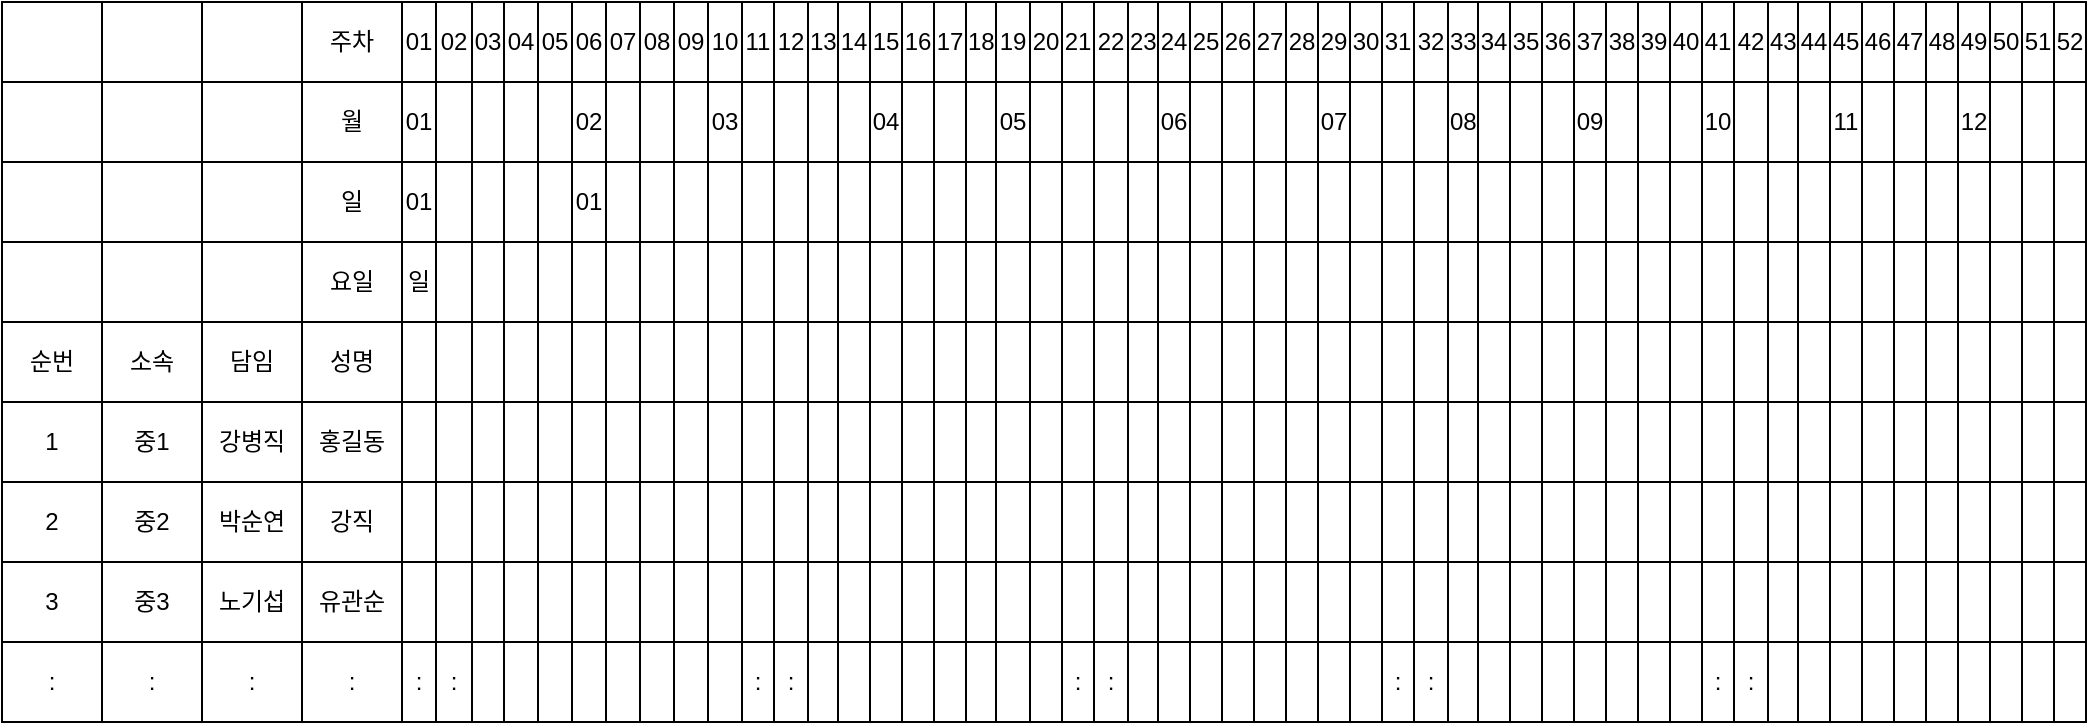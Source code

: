 <mxfile>
    <diagram id="Gpi-9q0wj3P6PKDN9UZJ" name="Page-1">
        <mxGraphModel dx="1099" dy="652" grid="1" gridSize="10" guides="1" tooltips="1" connect="1" arrows="1" fold="1" page="1" pageScale="1" pageWidth="1169" pageHeight="827" math="0" shadow="0">
            <root>
                <mxCell id="0"/>
                <mxCell id="1" parent="0"/>
                <mxCell id="60" value="" style="shape=table;html=1;whiteSpace=wrap;startSize=0;container=1;collapsible=0;childLayout=tableLayout;" vertex="1" parent="1">
                    <mxGeometry x="50" y="40" width="200" height="360" as="geometry"/>
                </mxCell>
                <mxCell id="61" value="" style="shape=partialRectangle;html=1;whiteSpace=wrap;collapsible=0;dropTarget=0;pointerEvents=0;fillColor=none;top=0;left=0;bottom=0;right=0;points=[[0,0.5],[1,0.5]];portConstraint=eastwest;" vertex="1" parent="60">
                    <mxGeometry width="200" height="40" as="geometry"/>
                </mxCell>
                <mxCell id="93" value="" style="shape=partialRectangle;html=1;whiteSpace=wrap;connectable=0;fillColor=none;top=0;left=0;bottom=0;right=0;overflow=hidden;pointerEvents=1;" vertex="1" parent="61">
                    <mxGeometry width="50" height="40" as="geometry">
                        <mxRectangle width="50" height="40" as="alternateBounds"/>
                    </mxGeometry>
                </mxCell>
                <mxCell id="63" value="" style="shape=partialRectangle;html=1;whiteSpace=wrap;connectable=0;fillColor=none;top=0;left=0;bottom=0;right=0;overflow=hidden;pointerEvents=1;" vertex="1" parent="61">
                    <mxGeometry x="50" width="50" height="40" as="geometry">
                        <mxRectangle width="50" height="40" as="alternateBounds"/>
                    </mxGeometry>
                </mxCell>
                <mxCell id="64" value="" style="shape=partialRectangle;html=1;whiteSpace=wrap;connectable=0;fillColor=none;top=0;left=0;bottom=0;right=0;overflow=hidden;pointerEvents=1;" vertex="1" parent="61">
                    <mxGeometry x="100" width="50" height="40" as="geometry">
                        <mxRectangle width="50" height="40" as="alternateBounds"/>
                    </mxGeometry>
                </mxCell>
                <mxCell id="62" value="주차" style="shape=partialRectangle;html=1;whiteSpace=wrap;connectable=0;fillColor=none;top=0;left=0;bottom=0;right=0;overflow=hidden;pointerEvents=1;" vertex="1" parent="61">
                    <mxGeometry x="150" width="50" height="40" as="geometry">
                        <mxRectangle width="50" height="40" as="alternateBounds"/>
                    </mxGeometry>
                </mxCell>
                <mxCell id="65" value="" style="shape=partialRectangle;html=1;whiteSpace=wrap;collapsible=0;dropTarget=0;pointerEvents=0;fillColor=none;top=0;left=0;bottom=0;right=0;points=[[0,0.5],[1,0.5]];portConstraint=eastwest;" vertex="1" parent="60">
                    <mxGeometry y="40" width="200" height="40" as="geometry"/>
                </mxCell>
                <mxCell id="94" style="shape=partialRectangle;html=1;whiteSpace=wrap;connectable=0;fillColor=none;top=0;left=0;bottom=0;right=0;overflow=hidden;pointerEvents=1;" vertex="1" parent="65">
                    <mxGeometry width="50" height="40" as="geometry">
                        <mxRectangle width="50" height="40" as="alternateBounds"/>
                    </mxGeometry>
                </mxCell>
                <mxCell id="66" value="" style="shape=partialRectangle;html=1;whiteSpace=wrap;connectable=0;fillColor=none;top=0;left=0;bottom=0;right=0;overflow=hidden;pointerEvents=1;" vertex="1" parent="65">
                    <mxGeometry x="50" width="50" height="40" as="geometry">
                        <mxRectangle width="50" height="40" as="alternateBounds"/>
                    </mxGeometry>
                </mxCell>
                <mxCell id="67" value="" style="shape=partialRectangle;html=1;whiteSpace=wrap;connectable=0;fillColor=none;top=0;left=0;bottom=0;right=0;overflow=hidden;pointerEvents=1;" vertex="1" parent="65">
                    <mxGeometry x="100" width="50" height="40" as="geometry">
                        <mxRectangle width="50" height="40" as="alternateBounds"/>
                    </mxGeometry>
                </mxCell>
                <mxCell id="68" value="월" style="shape=partialRectangle;html=1;whiteSpace=wrap;connectable=0;fillColor=none;top=0;left=0;bottom=0;right=0;overflow=hidden;pointerEvents=1;" vertex="1" parent="65">
                    <mxGeometry x="150" width="50" height="40" as="geometry">
                        <mxRectangle width="50" height="40" as="alternateBounds"/>
                    </mxGeometry>
                </mxCell>
                <mxCell id="134" style="shape=partialRectangle;html=1;whiteSpace=wrap;collapsible=0;dropTarget=0;pointerEvents=0;fillColor=none;top=0;left=0;bottom=0;right=0;points=[[0,0.5],[1,0.5]];portConstraint=eastwest;" vertex="1" parent="60">
                    <mxGeometry y="80" width="200" height="40" as="geometry"/>
                </mxCell>
                <mxCell id="135" style="shape=partialRectangle;html=1;whiteSpace=wrap;connectable=0;fillColor=none;top=0;left=0;bottom=0;right=0;overflow=hidden;pointerEvents=1;" vertex="1" parent="134">
                    <mxGeometry width="50" height="40" as="geometry">
                        <mxRectangle width="50" height="40" as="alternateBounds"/>
                    </mxGeometry>
                </mxCell>
                <mxCell id="136" style="shape=partialRectangle;html=1;whiteSpace=wrap;connectable=0;fillColor=none;top=0;left=0;bottom=0;right=0;overflow=hidden;pointerEvents=1;" vertex="1" parent="134">
                    <mxGeometry x="50" width="50" height="40" as="geometry">
                        <mxRectangle width="50" height="40" as="alternateBounds"/>
                    </mxGeometry>
                </mxCell>
                <mxCell id="137" style="shape=partialRectangle;html=1;whiteSpace=wrap;connectable=0;fillColor=none;top=0;left=0;bottom=0;right=0;overflow=hidden;pointerEvents=1;" vertex="1" parent="134">
                    <mxGeometry x="100" width="50" height="40" as="geometry">
                        <mxRectangle width="50" height="40" as="alternateBounds"/>
                    </mxGeometry>
                </mxCell>
                <mxCell id="138" value="일" style="shape=partialRectangle;html=1;whiteSpace=wrap;connectable=0;fillColor=none;top=0;left=0;bottom=0;right=0;overflow=hidden;pointerEvents=1;" vertex="1" parent="134">
                    <mxGeometry x="150" width="50" height="40" as="geometry">
                        <mxRectangle width="50" height="40" as="alternateBounds"/>
                    </mxGeometry>
                </mxCell>
                <mxCell id="96" style="shape=partialRectangle;html=1;whiteSpace=wrap;collapsible=0;dropTarget=0;pointerEvents=0;fillColor=none;top=0;left=0;bottom=0;right=0;points=[[0,0.5],[1,0.5]];portConstraint=eastwest;" vertex="1" parent="60">
                    <mxGeometry y="120" width="200" height="40" as="geometry"/>
                </mxCell>
                <mxCell id="97" style="shape=partialRectangle;html=1;whiteSpace=wrap;connectable=0;fillColor=none;top=0;left=0;bottom=0;right=0;overflow=hidden;pointerEvents=1;" vertex="1" parent="96">
                    <mxGeometry width="50" height="40" as="geometry">
                        <mxRectangle width="50" height="40" as="alternateBounds"/>
                    </mxGeometry>
                </mxCell>
                <mxCell id="98" style="shape=partialRectangle;html=1;whiteSpace=wrap;connectable=0;fillColor=none;top=0;left=0;bottom=0;right=0;overflow=hidden;pointerEvents=1;" vertex="1" parent="96">
                    <mxGeometry x="50" width="50" height="40" as="geometry">
                        <mxRectangle width="50" height="40" as="alternateBounds"/>
                    </mxGeometry>
                </mxCell>
                <mxCell id="99" style="shape=partialRectangle;html=1;whiteSpace=wrap;connectable=0;fillColor=none;top=0;left=0;bottom=0;right=0;overflow=hidden;pointerEvents=1;" vertex="1" parent="96">
                    <mxGeometry x="100" width="50" height="40" as="geometry">
                        <mxRectangle width="50" height="40" as="alternateBounds"/>
                    </mxGeometry>
                </mxCell>
                <mxCell id="100" value="요일" style="shape=partialRectangle;html=1;whiteSpace=wrap;connectable=0;fillColor=none;top=0;left=0;bottom=0;right=0;overflow=hidden;pointerEvents=1;" vertex="1" parent="96">
                    <mxGeometry x="150" width="50" height="40" as="geometry">
                        <mxRectangle width="50" height="40" as="alternateBounds"/>
                    </mxGeometry>
                </mxCell>
                <mxCell id="69" value="" style="shape=partialRectangle;html=1;whiteSpace=wrap;collapsible=0;dropTarget=0;pointerEvents=0;fillColor=none;top=0;left=0;bottom=0;right=0;points=[[0,0.5],[1,0.5]];portConstraint=eastwest;" vertex="1" parent="60">
                    <mxGeometry y="160" width="200" height="40" as="geometry"/>
                </mxCell>
                <mxCell id="95" value="순번" style="shape=partialRectangle;html=1;whiteSpace=wrap;connectable=0;fillColor=none;top=0;left=0;bottom=0;right=0;overflow=hidden;pointerEvents=1;" vertex="1" parent="69">
                    <mxGeometry width="50" height="40" as="geometry">
                        <mxRectangle width="50" height="40" as="alternateBounds"/>
                    </mxGeometry>
                </mxCell>
                <mxCell id="70" value="소속" style="shape=partialRectangle;html=1;whiteSpace=wrap;connectable=0;fillColor=none;top=0;left=0;bottom=0;right=0;overflow=hidden;pointerEvents=1;" vertex="1" parent="69">
                    <mxGeometry x="50" width="50" height="40" as="geometry">
                        <mxRectangle width="50" height="40" as="alternateBounds"/>
                    </mxGeometry>
                </mxCell>
                <mxCell id="71" value="담임" style="shape=partialRectangle;html=1;whiteSpace=wrap;connectable=0;fillColor=none;top=0;left=0;bottom=0;right=0;overflow=hidden;pointerEvents=1;" vertex="1" parent="69">
                    <mxGeometry x="100" width="50" height="40" as="geometry">
                        <mxRectangle width="50" height="40" as="alternateBounds"/>
                    </mxGeometry>
                </mxCell>
                <mxCell id="72" value="성명" style="shape=partialRectangle;html=1;whiteSpace=wrap;connectable=0;fillColor=none;top=0;left=0;bottom=0;right=0;overflow=hidden;pointerEvents=1;" vertex="1" parent="69">
                    <mxGeometry x="150" width="50" height="40" as="geometry">
                        <mxRectangle width="50" height="40" as="alternateBounds"/>
                    </mxGeometry>
                </mxCell>
                <mxCell id="102" style="shape=partialRectangle;html=1;whiteSpace=wrap;collapsible=0;dropTarget=0;pointerEvents=0;fillColor=none;top=0;left=0;bottom=0;right=0;points=[[0,0.5],[1,0.5]];portConstraint=eastwest;" vertex="1" parent="60">
                    <mxGeometry y="200" width="200" height="40" as="geometry"/>
                </mxCell>
                <mxCell id="103" value="1" style="shape=partialRectangle;html=1;whiteSpace=wrap;connectable=0;fillColor=none;top=0;left=0;bottom=0;right=0;overflow=hidden;pointerEvents=1;" vertex="1" parent="102">
                    <mxGeometry width="50" height="40" as="geometry">
                        <mxRectangle width="50" height="40" as="alternateBounds"/>
                    </mxGeometry>
                </mxCell>
                <mxCell id="104" value="중1" style="shape=partialRectangle;html=1;whiteSpace=wrap;connectable=0;fillColor=none;top=0;left=0;bottom=0;right=0;overflow=hidden;pointerEvents=1;" vertex="1" parent="102">
                    <mxGeometry x="50" width="50" height="40" as="geometry">
                        <mxRectangle width="50" height="40" as="alternateBounds"/>
                    </mxGeometry>
                </mxCell>
                <mxCell id="105" value="강병직" style="shape=partialRectangle;html=1;whiteSpace=wrap;connectable=0;fillColor=none;top=0;left=0;bottom=0;right=0;overflow=hidden;pointerEvents=1;" vertex="1" parent="102">
                    <mxGeometry x="100" width="50" height="40" as="geometry">
                        <mxRectangle width="50" height="40" as="alternateBounds"/>
                    </mxGeometry>
                </mxCell>
                <mxCell id="106" value="홍길동" style="shape=partialRectangle;html=1;whiteSpace=wrap;connectable=0;fillColor=none;top=0;left=0;bottom=0;right=0;overflow=hidden;pointerEvents=1;" vertex="1" parent="102">
                    <mxGeometry x="150" width="50" height="40" as="geometry">
                        <mxRectangle width="50" height="40" as="alternateBounds"/>
                    </mxGeometry>
                </mxCell>
                <mxCell id="108" style="shape=partialRectangle;html=1;whiteSpace=wrap;collapsible=0;dropTarget=0;pointerEvents=0;fillColor=none;top=0;left=0;bottom=0;right=0;points=[[0,0.5],[1,0.5]];portConstraint=eastwest;" vertex="1" parent="60">
                    <mxGeometry y="240" width="200" height="40" as="geometry"/>
                </mxCell>
                <mxCell id="109" value="2" style="shape=partialRectangle;html=1;whiteSpace=wrap;connectable=0;fillColor=none;top=0;left=0;bottom=0;right=0;overflow=hidden;pointerEvents=1;" vertex="1" parent="108">
                    <mxGeometry width="50" height="40" as="geometry">
                        <mxRectangle width="50" height="40" as="alternateBounds"/>
                    </mxGeometry>
                </mxCell>
                <mxCell id="110" value="중2" style="shape=partialRectangle;html=1;whiteSpace=wrap;connectable=0;fillColor=none;top=0;left=0;bottom=0;right=0;overflow=hidden;pointerEvents=1;" vertex="1" parent="108">
                    <mxGeometry x="50" width="50" height="40" as="geometry">
                        <mxRectangle width="50" height="40" as="alternateBounds"/>
                    </mxGeometry>
                </mxCell>
                <mxCell id="111" value="박순연" style="shape=partialRectangle;html=1;whiteSpace=wrap;connectable=0;fillColor=none;top=0;left=0;bottom=0;right=0;overflow=hidden;pointerEvents=1;" vertex="1" parent="108">
                    <mxGeometry x="100" width="50" height="40" as="geometry">
                        <mxRectangle width="50" height="40" as="alternateBounds"/>
                    </mxGeometry>
                </mxCell>
                <mxCell id="112" value="강직" style="shape=partialRectangle;html=1;whiteSpace=wrap;connectable=0;fillColor=none;top=0;left=0;bottom=0;right=0;overflow=hidden;pointerEvents=1;" vertex="1" parent="108">
                    <mxGeometry x="150" width="50" height="40" as="geometry">
                        <mxRectangle width="50" height="40" as="alternateBounds"/>
                    </mxGeometry>
                </mxCell>
                <mxCell id="114" style="shape=partialRectangle;html=1;whiteSpace=wrap;collapsible=0;dropTarget=0;pointerEvents=0;fillColor=none;top=0;left=0;bottom=0;right=0;points=[[0,0.5],[1,0.5]];portConstraint=eastwest;" vertex="1" parent="60">
                    <mxGeometry y="280" width="200" height="40" as="geometry"/>
                </mxCell>
                <mxCell id="115" value="3" style="shape=partialRectangle;html=1;whiteSpace=wrap;connectable=0;fillColor=none;top=0;left=0;bottom=0;right=0;overflow=hidden;pointerEvents=1;" vertex="1" parent="114">
                    <mxGeometry width="50" height="40" as="geometry">
                        <mxRectangle width="50" height="40" as="alternateBounds"/>
                    </mxGeometry>
                </mxCell>
                <mxCell id="116" value="중3" style="shape=partialRectangle;html=1;whiteSpace=wrap;connectable=0;fillColor=none;top=0;left=0;bottom=0;right=0;overflow=hidden;pointerEvents=1;" vertex="1" parent="114">
                    <mxGeometry x="50" width="50" height="40" as="geometry">
                        <mxRectangle width="50" height="40" as="alternateBounds"/>
                    </mxGeometry>
                </mxCell>
                <mxCell id="117" value="노기섭" style="shape=partialRectangle;html=1;whiteSpace=wrap;connectable=0;fillColor=none;top=0;left=0;bottom=0;right=0;overflow=hidden;pointerEvents=1;" vertex="1" parent="114">
                    <mxGeometry x="100" width="50" height="40" as="geometry">
                        <mxRectangle width="50" height="40" as="alternateBounds"/>
                    </mxGeometry>
                </mxCell>
                <mxCell id="118" value="유관순" style="shape=partialRectangle;html=1;whiteSpace=wrap;connectable=0;fillColor=none;top=0;left=0;bottom=0;right=0;overflow=hidden;pointerEvents=1;" vertex="1" parent="114">
                    <mxGeometry x="150" width="50" height="40" as="geometry">
                        <mxRectangle width="50" height="40" as="alternateBounds"/>
                    </mxGeometry>
                </mxCell>
                <mxCell id="127" style="shape=partialRectangle;html=1;whiteSpace=wrap;collapsible=0;dropTarget=0;pointerEvents=0;fillColor=none;top=0;left=0;bottom=0;right=0;points=[[0,0.5],[1,0.5]];portConstraint=eastwest;" vertex="1" parent="60">
                    <mxGeometry y="320" width="200" height="40" as="geometry"/>
                </mxCell>
                <mxCell id="128" value=":" style="shape=partialRectangle;html=1;whiteSpace=wrap;connectable=0;fillColor=none;top=0;left=0;bottom=0;right=0;overflow=hidden;pointerEvents=1;" vertex="1" parent="127">
                    <mxGeometry width="50" height="40" as="geometry">
                        <mxRectangle width="50" height="40" as="alternateBounds"/>
                    </mxGeometry>
                </mxCell>
                <mxCell id="129" value=":" style="shape=partialRectangle;html=1;whiteSpace=wrap;connectable=0;fillColor=none;top=0;left=0;bottom=0;right=0;overflow=hidden;pointerEvents=1;" vertex="1" parent="127">
                    <mxGeometry x="50" width="50" height="40" as="geometry">
                        <mxRectangle width="50" height="40" as="alternateBounds"/>
                    </mxGeometry>
                </mxCell>
                <mxCell id="130" value=":" style="shape=partialRectangle;html=1;whiteSpace=wrap;connectable=0;fillColor=none;top=0;left=0;bottom=0;right=0;overflow=hidden;pointerEvents=1;" vertex="1" parent="127">
                    <mxGeometry x="100" width="50" height="40" as="geometry">
                        <mxRectangle width="50" height="40" as="alternateBounds"/>
                    </mxGeometry>
                </mxCell>
                <mxCell id="131" value=":" style="shape=partialRectangle;html=1;whiteSpace=wrap;connectable=0;fillColor=none;top=0;left=0;bottom=0;right=0;overflow=hidden;pointerEvents=1;" vertex="1" parent="127">
                    <mxGeometry x="150" width="50" height="40" as="geometry">
                        <mxRectangle width="50" height="40" as="alternateBounds"/>
                    </mxGeometry>
                </mxCell>
                <mxCell id="325" value="" style="shape=table;html=1;whiteSpace=wrap;startSize=0;container=1;collapsible=0;childLayout=tableLayout;" vertex="1" parent="1">
                    <mxGeometry x="420" y="40" width="160" height="360" as="geometry"/>
                </mxCell>
                <mxCell id="326" value="" style="shape=partialRectangle;html=1;whiteSpace=wrap;collapsible=0;dropTarget=0;pointerEvents=0;fillColor=none;top=0;left=0;bottom=0;right=0;points=[[0,0.5],[1,0.5]];portConstraint=eastwest;" vertex="1" parent="325">
                    <mxGeometry width="160" height="40" as="geometry"/>
                </mxCell>
                <mxCell id="327" value="11" style="shape=partialRectangle;html=1;whiteSpace=wrap;connectable=0;fillColor=none;top=0;left=0;bottom=0;right=0;overflow=hidden;pointerEvents=1;" vertex="1" parent="326">
                    <mxGeometry width="16" height="40" as="geometry">
                        <mxRectangle width="16" height="40" as="alternateBounds"/>
                    </mxGeometry>
                </mxCell>
                <mxCell id="328" value="12" style="shape=partialRectangle;html=1;whiteSpace=wrap;connectable=0;fillColor=none;top=0;left=0;bottom=0;right=0;overflow=hidden;pointerEvents=1;" vertex="1" parent="326">
                    <mxGeometry x="16" width="17" height="40" as="geometry">
                        <mxRectangle width="17" height="40" as="alternateBounds"/>
                    </mxGeometry>
                </mxCell>
                <mxCell id="353" value="13" style="shape=partialRectangle;html=1;whiteSpace=wrap;connectable=0;fillColor=none;top=0;left=0;bottom=0;right=0;overflow=hidden;pointerEvents=1;" vertex="1" parent="326">
                    <mxGeometry x="33" width="15" height="40" as="geometry">
                        <mxRectangle width="15" height="40" as="alternateBounds"/>
                    </mxGeometry>
                </mxCell>
                <mxCell id="362" value="14" style="shape=partialRectangle;html=1;whiteSpace=wrap;connectable=0;fillColor=none;top=0;left=0;bottom=0;right=0;overflow=hidden;pointerEvents=1;" vertex="1" parent="326">
                    <mxGeometry x="48" width="16" height="40" as="geometry">
                        <mxRectangle width="16" height="40" as="alternateBounds"/>
                    </mxGeometry>
                </mxCell>
                <mxCell id="371" value="15" style="shape=partialRectangle;html=1;whiteSpace=wrap;connectable=0;fillColor=none;top=0;left=0;bottom=0;right=0;overflow=hidden;pointerEvents=1;" vertex="1" parent="326">
                    <mxGeometry x="64" width="16" height="40" as="geometry">
                        <mxRectangle width="16" height="40" as="alternateBounds"/>
                    </mxGeometry>
                </mxCell>
                <mxCell id="380" value="16" style="shape=partialRectangle;html=1;whiteSpace=wrap;connectable=0;fillColor=none;top=0;left=0;bottom=0;right=0;overflow=hidden;pointerEvents=1;" vertex="1" parent="326">
                    <mxGeometry x="80" width="16" height="40" as="geometry">
                        <mxRectangle width="16" height="40" as="alternateBounds"/>
                    </mxGeometry>
                </mxCell>
                <mxCell id="389" value="17" style="shape=partialRectangle;html=1;whiteSpace=wrap;connectable=0;fillColor=none;top=0;left=0;bottom=0;right=0;overflow=hidden;pointerEvents=1;" vertex="1" parent="326">
                    <mxGeometry x="96" width="16" height="40" as="geometry">
                        <mxRectangle width="16" height="40" as="alternateBounds"/>
                    </mxGeometry>
                </mxCell>
                <mxCell id="398" value="18" style="shape=partialRectangle;html=1;whiteSpace=wrap;connectable=0;fillColor=none;top=0;left=0;bottom=0;right=0;overflow=hidden;pointerEvents=1;" vertex="1" parent="326">
                    <mxGeometry x="112" width="15" height="40" as="geometry">
                        <mxRectangle width="15" height="40" as="alternateBounds"/>
                    </mxGeometry>
                </mxCell>
                <mxCell id="407" value="19" style="shape=partialRectangle;html=1;whiteSpace=wrap;connectable=0;fillColor=none;top=0;left=0;bottom=0;right=0;overflow=hidden;pointerEvents=1;" vertex="1" parent="326">
                    <mxGeometry x="127" width="17" height="40" as="geometry">
                        <mxRectangle width="17" height="40" as="alternateBounds"/>
                    </mxGeometry>
                </mxCell>
                <mxCell id="416" value="20" style="shape=partialRectangle;html=1;whiteSpace=wrap;connectable=0;fillColor=none;top=0;left=0;bottom=0;right=0;overflow=hidden;pointerEvents=1;" vertex="1" parent="326">
                    <mxGeometry x="144" width="16" height="40" as="geometry">
                        <mxRectangle width="16" height="40" as="alternateBounds"/>
                    </mxGeometry>
                </mxCell>
                <mxCell id="329" value="" style="shape=partialRectangle;html=1;whiteSpace=wrap;collapsible=0;dropTarget=0;pointerEvents=0;fillColor=none;top=0;left=0;bottom=0;right=0;points=[[0,0.5],[1,0.5]];portConstraint=eastwest;" vertex="1" parent="325">
                    <mxGeometry y="40" width="160" height="40" as="geometry"/>
                </mxCell>
                <mxCell id="330" value="" style="shape=partialRectangle;html=1;whiteSpace=wrap;connectable=0;fillColor=none;top=0;left=0;bottom=0;right=0;overflow=hidden;pointerEvents=1;" vertex="1" parent="329">
                    <mxGeometry width="16" height="40" as="geometry">
                        <mxRectangle width="16" height="40" as="alternateBounds"/>
                    </mxGeometry>
                </mxCell>
                <mxCell id="331" value="" style="shape=partialRectangle;html=1;whiteSpace=wrap;connectable=0;fillColor=none;top=0;left=0;bottom=0;right=0;overflow=hidden;pointerEvents=1;" vertex="1" parent="329">
                    <mxGeometry x="16" width="17" height="40" as="geometry">
                        <mxRectangle width="17" height="40" as="alternateBounds"/>
                    </mxGeometry>
                </mxCell>
                <mxCell id="354" style="shape=partialRectangle;html=1;whiteSpace=wrap;connectable=0;fillColor=none;top=0;left=0;bottom=0;right=0;overflow=hidden;pointerEvents=1;" vertex="1" parent="329">
                    <mxGeometry x="33" width="15" height="40" as="geometry">
                        <mxRectangle width="15" height="40" as="alternateBounds"/>
                    </mxGeometry>
                </mxCell>
                <mxCell id="363" style="shape=partialRectangle;html=1;whiteSpace=wrap;connectable=0;fillColor=none;top=0;left=0;bottom=0;right=0;overflow=hidden;pointerEvents=1;" vertex="1" parent="329">
                    <mxGeometry x="48" width="16" height="40" as="geometry">
                        <mxRectangle width="16" height="40" as="alternateBounds"/>
                    </mxGeometry>
                </mxCell>
                <mxCell id="372" value="04" style="shape=partialRectangle;html=1;whiteSpace=wrap;connectable=0;fillColor=none;top=0;left=0;bottom=0;right=0;overflow=hidden;pointerEvents=1;" vertex="1" parent="329">
                    <mxGeometry x="64" width="16" height="40" as="geometry">
                        <mxRectangle width="16" height="40" as="alternateBounds"/>
                    </mxGeometry>
                </mxCell>
                <mxCell id="381" style="shape=partialRectangle;html=1;whiteSpace=wrap;connectable=0;fillColor=none;top=0;left=0;bottom=0;right=0;overflow=hidden;pointerEvents=1;" vertex="1" parent="329">
                    <mxGeometry x="80" width="16" height="40" as="geometry">
                        <mxRectangle width="16" height="40" as="alternateBounds"/>
                    </mxGeometry>
                </mxCell>
                <mxCell id="390" value="" style="shape=partialRectangle;html=1;whiteSpace=wrap;connectable=0;fillColor=none;top=0;left=0;bottom=0;right=0;overflow=hidden;pointerEvents=1;" vertex="1" parent="329">
                    <mxGeometry x="96" width="16" height="40" as="geometry">
                        <mxRectangle width="16" height="40" as="alternateBounds"/>
                    </mxGeometry>
                </mxCell>
                <mxCell id="399" style="shape=partialRectangle;html=1;whiteSpace=wrap;connectable=0;fillColor=none;top=0;left=0;bottom=0;right=0;overflow=hidden;pointerEvents=1;" vertex="1" parent="329">
                    <mxGeometry x="112" width="15" height="40" as="geometry">
                        <mxRectangle width="15" height="40" as="alternateBounds"/>
                    </mxGeometry>
                </mxCell>
                <mxCell id="408" value="05" style="shape=partialRectangle;html=1;whiteSpace=wrap;connectable=0;fillColor=none;top=0;left=0;bottom=0;right=0;overflow=hidden;pointerEvents=1;" vertex="1" parent="329">
                    <mxGeometry x="127" width="17" height="40" as="geometry">
                        <mxRectangle width="17" height="40" as="alternateBounds"/>
                    </mxGeometry>
                </mxCell>
                <mxCell id="417" style="shape=partialRectangle;html=1;whiteSpace=wrap;connectable=0;fillColor=none;top=0;left=0;bottom=0;right=0;overflow=hidden;pointerEvents=1;" vertex="1" parent="329">
                    <mxGeometry x="144" width="16" height="40" as="geometry">
                        <mxRectangle width="16" height="40" as="alternateBounds"/>
                    </mxGeometry>
                </mxCell>
                <mxCell id="332" style="shape=partialRectangle;html=1;whiteSpace=wrap;collapsible=0;dropTarget=0;pointerEvents=0;fillColor=none;top=0;left=0;bottom=0;right=0;points=[[0,0.5],[1,0.5]];portConstraint=eastwest;" vertex="1" parent="325">
                    <mxGeometry y="80" width="160" height="40" as="geometry"/>
                </mxCell>
                <mxCell id="333" value="" style="shape=partialRectangle;html=1;whiteSpace=wrap;connectable=0;fillColor=none;top=0;left=0;bottom=0;right=0;overflow=hidden;pointerEvents=1;" vertex="1" parent="332">
                    <mxGeometry width="16" height="40" as="geometry">
                        <mxRectangle width="16" height="40" as="alternateBounds"/>
                    </mxGeometry>
                </mxCell>
                <mxCell id="334" value="" style="shape=partialRectangle;html=1;whiteSpace=wrap;connectable=0;fillColor=none;top=0;left=0;bottom=0;right=0;overflow=hidden;pointerEvents=1;" vertex="1" parent="332">
                    <mxGeometry x="16" width="17" height="40" as="geometry">
                        <mxRectangle width="17" height="40" as="alternateBounds"/>
                    </mxGeometry>
                </mxCell>
                <mxCell id="355" style="shape=partialRectangle;html=1;whiteSpace=wrap;connectable=0;fillColor=none;top=0;left=0;bottom=0;right=0;overflow=hidden;pointerEvents=1;" vertex="1" parent="332">
                    <mxGeometry x="33" width="15" height="40" as="geometry">
                        <mxRectangle width="15" height="40" as="alternateBounds"/>
                    </mxGeometry>
                </mxCell>
                <mxCell id="364" style="shape=partialRectangle;html=1;whiteSpace=wrap;connectable=0;fillColor=none;top=0;left=0;bottom=0;right=0;overflow=hidden;pointerEvents=1;" vertex="1" parent="332">
                    <mxGeometry x="48" width="16" height="40" as="geometry">
                        <mxRectangle width="16" height="40" as="alternateBounds"/>
                    </mxGeometry>
                </mxCell>
                <mxCell id="373" style="shape=partialRectangle;html=1;whiteSpace=wrap;connectable=0;fillColor=none;top=0;left=0;bottom=0;right=0;overflow=hidden;pointerEvents=1;" vertex="1" parent="332">
                    <mxGeometry x="64" width="16" height="40" as="geometry">
                        <mxRectangle width="16" height="40" as="alternateBounds"/>
                    </mxGeometry>
                </mxCell>
                <mxCell id="382" style="shape=partialRectangle;html=1;whiteSpace=wrap;connectable=0;fillColor=none;top=0;left=0;bottom=0;right=0;overflow=hidden;pointerEvents=1;" vertex="1" parent="332">
                    <mxGeometry x="80" width="16" height="40" as="geometry">
                        <mxRectangle width="16" height="40" as="alternateBounds"/>
                    </mxGeometry>
                </mxCell>
                <mxCell id="391" style="shape=partialRectangle;html=1;whiteSpace=wrap;connectable=0;fillColor=none;top=0;left=0;bottom=0;right=0;overflow=hidden;pointerEvents=1;" vertex="1" parent="332">
                    <mxGeometry x="96" width="16" height="40" as="geometry">
                        <mxRectangle width="16" height="40" as="alternateBounds"/>
                    </mxGeometry>
                </mxCell>
                <mxCell id="400" style="shape=partialRectangle;html=1;whiteSpace=wrap;connectable=0;fillColor=none;top=0;left=0;bottom=0;right=0;overflow=hidden;pointerEvents=1;" vertex="1" parent="332">
                    <mxGeometry x="112" width="15" height="40" as="geometry">
                        <mxRectangle width="15" height="40" as="alternateBounds"/>
                    </mxGeometry>
                </mxCell>
                <mxCell id="409" style="shape=partialRectangle;html=1;whiteSpace=wrap;connectable=0;fillColor=none;top=0;left=0;bottom=0;right=0;overflow=hidden;pointerEvents=1;" vertex="1" parent="332">
                    <mxGeometry x="127" width="17" height="40" as="geometry">
                        <mxRectangle width="17" height="40" as="alternateBounds"/>
                    </mxGeometry>
                </mxCell>
                <mxCell id="418" style="shape=partialRectangle;html=1;whiteSpace=wrap;connectable=0;fillColor=none;top=0;left=0;bottom=0;right=0;overflow=hidden;pointerEvents=1;" vertex="1" parent="332">
                    <mxGeometry x="144" width="16" height="40" as="geometry">
                        <mxRectangle width="16" height="40" as="alternateBounds"/>
                    </mxGeometry>
                </mxCell>
                <mxCell id="335" style="shape=partialRectangle;html=1;whiteSpace=wrap;collapsible=0;dropTarget=0;pointerEvents=0;fillColor=none;top=0;left=0;bottom=0;right=0;points=[[0,0.5],[1,0.5]];portConstraint=eastwest;" vertex="1" parent="325">
                    <mxGeometry y="120" width="160" height="40" as="geometry"/>
                </mxCell>
                <mxCell id="336" value="" style="shape=partialRectangle;html=1;whiteSpace=wrap;connectable=0;fillColor=none;top=0;left=0;bottom=0;right=0;overflow=hidden;pointerEvents=1;" vertex="1" parent="335">
                    <mxGeometry width="16" height="40" as="geometry">
                        <mxRectangle width="16" height="40" as="alternateBounds"/>
                    </mxGeometry>
                </mxCell>
                <mxCell id="337" value="" style="shape=partialRectangle;html=1;whiteSpace=wrap;connectable=0;fillColor=none;top=0;left=0;bottom=0;right=0;overflow=hidden;pointerEvents=1;" vertex="1" parent="335">
                    <mxGeometry x="16" width="17" height="40" as="geometry">
                        <mxRectangle width="17" height="40" as="alternateBounds"/>
                    </mxGeometry>
                </mxCell>
                <mxCell id="356" style="shape=partialRectangle;html=1;whiteSpace=wrap;connectable=0;fillColor=none;top=0;left=0;bottom=0;right=0;overflow=hidden;pointerEvents=1;" vertex="1" parent="335">
                    <mxGeometry x="33" width="15" height="40" as="geometry">
                        <mxRectangle width="15" height="40" as="alternateBounds"/>
                    </mxGeometry>
                </mxCell>
                <mxCell id="365" style="shape=partialRectangle;html=1;whiteSpace=wrap;connectable=0;fillColor=none;top=0;left=0;bottom=0;right=0;overflow=hidden;pointerEvents=1;" vertex="1" parent="335">
                    <mxGeometry x="48" width="16" height="40" as="geometry">
                        <mxRectangle width="16" height="40" as="alternateBounds"/>
                    </mxGeometry>
                </mxCell>
                <mxCell id="374" style="shape=partialRectangle;html=1;whiteSpace=wrap;connectable=0;fillColor=none;top=0;left=0;bottom=0;right=0;overflow=hidden;pointerEvents=1;" vertex="1" parent="335">
                    <mxGeometry x="64" width="16" height="40" as="geometry">
                        <mxRectangle width="16" height="40" as="alternateBounds"/>
                    </mxGeometry>
                </mxCell>
                <mxCell id="383" style="shape=partialRectangle;html=1;whiteSpace=wrap;connectable=0;fillColor=none;top=0;left=0;bottom=0;right=0;overflow=hidden;pointerEvents=1;" vertex="1" parent="335">
                    <mxGeometry x="80" width="16" height="40" as="geometry">
                        <mxRectangle width="16" height="40" as="alternateBounds"/>
                    </mxGeometry>
                </mxCell>
                <mxCell id="392" style="shape=partialRectangle;html=1;whiteSpace=wrap;connectable=0;fillColor=none;top=0;left=0;bottom=0;right=0;overflow=hidden;pointerEvents=1;" vertex="1" parent="335">
                    <mxGeometry x="96" width="16" height="40" as="geometry">
                        <mxRectangle width="16" height="40" as="alternateBounds"/>
                    </mxGeometry>
                </mxCell>
                <mxCell id="401" style="shape=partialRectangle;html=1;whiteSpace=wrap;connectable=0;fillColor=none;top=0;left=0;bottom=0;right=0;overflow=hidden;pointerEvents=1;" vertex="1" parent="335">
                    <mxGeometry x="112" width="15" height="40" as="geometry">
                        <mxRectangle width="15" height="40" as="alternateBounds"/>
                    </mxGeometry>
                </mxCell>
                <mxCell id="410" style="shape=partialRectangle;html=1;whiteSpace=wrap;connectable=0;fillColor=none;top=0;left=0;bottom=0;right=0;overflow=hidden;pointerEvents=1;" vertex="1" parent="335">
                    <mxGeometry x="127" width="17" height="40" as="geometry">
                        <mxRectangle width="17" height="40" as="alternateBounds"/>
                    </mxGeometry>
                </mxCell>
                <mxCell id="419" style="shape=partialRectangle;html=1;whiteSpace=wrap;connectable=0;fillColor=none;top=0;left=0;bottom=0;right=0;overflow=hidden;pointerEvents=1;" vertex="1" parent="335">
                    <mxGeometry x="144" width="16" height="40" as="geometry">
                        <mxRectangle width="16" height="40" as="alternateBounds"/>
                    </mxGeometry>
                </mxCell>
                <mxCell id="338" value="" style="shape=partialRectangle;html=1;whiteSpace=wrap;collapsible=0;dropTarget=0;pointerEvents=0;fillColor=none;top=0;left=0;bottom=0;right=0;points=[[0,0.5],[1,0.5]];portConstraint=eastwest;" vertex="1" parent="325">
                    <mxGeometry y="160" width="160" height="40" as="geometry"/>
                </mxCell>
                <mxCell id="339" value="" style="shape=partialRectangle;html=1;whiteSpace=wrap;connectable=0;fillColor=none;top=0;left=0;bottom=0;right=0;overflow=hidden;pointerEvents=1;" vertex="1" parent="338">
                    <mxGeometry width="16" height="40" as="geometry">
                        <mxRectangle width="16" height="40" as="alternateBounds"/>
                    </mxGeometry>
                </mxCell>
                <mxCell id="340" value="" style="shape=partialRectangle;html=1;whiteSpace=wrap;connectable=0;fillColor=none;top=0;left=0;bottom=0;right=0;overflow=hidden;pointerEvents=1;" vertex="1" parent="338">
                    <mxGeometry x="16" width="17" height="40" as="geometry">
                        <mxRectangle width="17" height="40" as="alternateBounds"/>
                    </mxGeometry>
                </mxCell>
                <mxCell id="357" style="shape=partialRectangle;html=1;whiteSpace=wrap;connectable=0;fillColor=none;top=0;left=0;bottom=0;right=0;overflow=hidden;pointerEvents=1;" vertex="1" parent="338">
                    <mxGeometry x="33" width="15" height="40" as="geometry">
                        <mxRectangle width="15" height="40" as="alternateBounds"/>
                    </mxGeometry>
                </mxCell>
                <mxCell id="366" style="shape=partialRectangle;html=1;whiteSpace=wrap;connectable=0;fillColor=none;top=0;left=0;bottom=0;right=0;overflow=hidden;pointerEvents=1;" vertex="1" parent="338">
                    <mxGeometry x="48" width="16" height="40" as="geometry">
                        <mxRectangle width="16" height="40" as="alternateBounds"/>
                    </mxGeometry>
                </mxCell>
                <mxCell id="375" style="shape=partialRectangle;html=1;whiteSpace=wrap;connectable=0;fillColor=none;top=0;left=0;bottom=0;right=0;overflow=hidden;pointerEvents=1;" vertex="1" parent="338">
                    <mxGeometry x="64" width="16" height="40" as="geometry">
                        <mxRectangle width="16" height="40" as="alternateBounds"/>
                    </mxGeometry>
                </mxCell>
                <mxCell id="384" style="shape=partialRectangle;html=1;whiteSpace=wrap;connectable=0;fillColor=none;top=0;left=0;bottom=0;right=0;overflow=hidden;pointerEvents=1;" vertex="1" parent="338">
                    <mxGeometry x="80" width="16" height="40" as="geometry">
                        <mxRectangle width="16" height="40" as="alternateBounds"/>
                    </mxGeometry>
                </mxCell>
                <mxCell id="393" style="shape=partialRectangle;html=1;whiteSpace=wrap;connectable=0;fillColor=none;top=0;left=0;bottom=0;right=0;overflow=hidden;pointerEvents=1;" vertex="1" parent="338">
                    <mxGeometry x="96" width="16" height="40" as="geometry">
                        <mxRectangle width="16" height="40" as="alternateBounds"/>
                    </mxGeometry>
                </mxCell>
                <mxCell id="402" style="shape=partialRectangle;html=1;whiteSpace=wrap;connectable=0;fillColor=none;top=0;left=0;bottom=0;right=0;overflow=hidden;pointerEvents=1;" vertex="1" parent="338">
                    <mxGeometry x="112" width="15" height="40" as="geometry">
                        <mxRectangle width="15" height="40" as="alternateBounds"/>
                    </mxGeometry>
                </mxCell>
                <mxCell id="411" style="shape=partialRectangle;html=1;whiteSpace=wrap;connectable=0;fillColor=none;top=0;left=0;bottom=0;right=0;overflow=hidden;pointerEvents=1;" vertex="1" parent="338">
                    <mxGeometry x="127" width="17" height="40" as="geometry">
                        <mxRectangle width="17" height="40" as="alternateBounds"/>
                    </mxGeometry>
                </mxCell>
                <mxCell id="420" style="shape=partialRectangle;html=1;whiteSpace=wrap;connectable=0;fillColor=none;top=0;left=0;bottom=0;right=0;overflow=hidden;pointerEvents=1;" vertex="1" parent="338">
                    <mxGeometry x="144" width="16" height="40" as="geometry">
                        <mxRectangle width="16" height="40" as="alternateBounds"/>
                    </mxGeometry>
                </mxCell>
                <mxCell id="341" style="shape=partialRectangle;html=1;whiteSpace=wrap;collapsible=0;dropTarget=0;pointerEvents=0;fillColor=none;top=0;left=0;bottom=0;right=0;points=[[0,0.5],[1,0.5]];portConstraint=eastwest;" vertex="1" parent="325">
                    <mxGeometry y="200" width="160" height="40" as="geometry"/>
                </mxCell>
                <mxCell id="342" value="" style="shape=partialRectangle;html=1;whiteSpace=wrap;connectable=0;fillColor=none;top=0;left=0;bottom=0;right=0;overflow=hidden;pointerEvents=1;" vertex="1" parent="341">
                    <mxGeometry width="16" height="40" as="geometry">
                        <mxRectangle width="16" height="40" as="alternateBounds"/>
                    </mxGeometry>
                </mxCell>
                <mxCell id="343" value="" style="shape=partialRectangle;html=1;whiteSpace=wrap;connectable=0;fillColor=none;top=0;left=0;bottom=0;right=0;overflow=hidden;pointerEvents=1;" vertex="1" parent="341">
                    <mxGeometry x="16" width="17" height="40" as="geometry">
                        <mxRectangle width="17" height="40" as="alternateBounds"/>
                    </mxGeometry>
                </mxCell>
                <mxCell id="358" style="shape=partialRectangle;html=1;whiteSpace=wrap;connectable=0;fillColor=none;top=0;left=0;bottom=0;right=0;overflow=hidden;pointerEvents=1;" vertex="1" parent="341">
                    <mxGeometry x="33" width="15" height="40" as="geometry">
                        <mxRectangle width="15" height="40" as="alternateBounds"/>
                    </mxGeometry>
                </mxCell>
                <mxCell id="367" style="shape=partialRectangle;html=1;whiteSpace=wrap;connectable=0;fillColor=none;top=0;left=0;bottom=0;right=0;overflow=hidden;pointerEvents=1;" vertex="1" parent="341">
                    <mxGeometry x="48" width="16" height="40" as="geometry">
                        <mxRectangle width="16" height="40" as="alternateBounds"/>
                    </mxGeometry>
                </mxCell>
                <mxCell id="376" style="shape=partialRectangle;html=1;whiteSpace=wrap;connectable=0;fillColor=none;top=0;left=0;bottom=0;right=0;overflow=hidden;pointerEvents=1;" vertex="1" parent="341">
                    <mxGeometry x="64" width="16" height="40" as="geometry">
                        <mxRectangle width="16" height="40" as="alternateBounds"/>
                    </mxGeometry>
                </mxCell>
                <mxCell id="385" style="shape=partialRectangle;html=1;whiteSpace=wrap;connectable=0;fillColor=none;top=0;left=0;bottom=0;right=0;overflow=hidden;pointerEvents=1;" vertex="1" parent="341">
                    <mxGeometry x="80" width="16" height="40" as="geometry">
                        <mxRectangle width="16" height="40" as="alternateBounds"/>
                    </mxGeometry>
                </mxCell>
                <mxCell id="394" style="shape=partialRectangle;html=1;whiteSpace=wrap;connectable=0;fillColor=none;top=0;left=0;bottom=0;right=0;overflow=hidden;pointerEvents=1;" vertex="1" parent="341">
                    <mxGeometry x="96" width="16" height="40" as="geometry">
                        <mxRectangle width="16" height="40" as="alternateBounds"/>
                    </mxGeometry>
                </mxCell>
                <mxCell id="403" style="shape=partialRectangle;html=1;whiteSpace=wrap;connectable=0;fillColor=none;top=0;left=0;bottom=0;right=0;overflow=hidden;pointerEvents=1;" vertex="1" parent="341">
                    <mxGeometry x="112" width="15" height="40" as="geometry">
                        <mxRectangle width="15" height="40" as="alternateBounds"/>
                    </mxGeometry>
                </mxCell>
                <mxCell id="412" style="shape=partialRectangle;html=1;whiteSpace=wrap;connectable=0;fillColor=none;top=0;left=0;bottom=0;right=0;overflow=hidden;pointerEvents=1;" vertex="1" parent="341">
                    <mxGeometry x="127" width="17" height="40" as="geometry">
                        <mxRectangle width="17" height="40" as="alternateBounds"/>
                    </mxGeometry>
                </mxCell>
                <mxCell id="421" style="shape=partialRectangle;html=1;whiteSpace=wrap;connectable=0;fillColor=none;top=0;left=0;bottom=0;right=0;overflow=hidden;pointerEvents=1;" vertex="1" parent="341">
                    <mxGeometry x="144" width="16" height="40" as="geometry">
                        <mxRectangle width="16" height="40" as="alternateBounds"/>
                    </mxGeometry>
                </mxCell>
                <mxCell id="344" style="shape=partialRectangle;html=1;whiteSpace=wrap;collapsible=0;dropTarget=0;pointerEvents=0;fillColor=none;top=0;left=0;bottom=0;right=0;points=[[0,0.5],[1,0.5]];portConstraint=eastwest;" vertex="1" parent="325">
                    <mxGeometry y="240" width="160" height="40" as="geometry"/>
                </mxCell>
                <mxCell id="345" value="" style="shape=partialRectangle;html=1;whiteSpace=wrap;connectable=0;fillColor=none;top=0;left=0;bottom=0;right=0;overflow=hidden;pointerEvents=1;" vertex="1" parent="344">
                    <mxGeometry width="16" height="40" as="geometry">
                        <mxRectangle width="16" height="40" as="alternateBounds"/>
                    </mxGeometry>
                </mxCell>
                <mxCell id="346" value="" style="shape=partialRectangle;html=1;whiteSpace=wrap;connectable=0;fillColor=none;top=0;left=0;bottom=0;right=0;overflow=hidden;pointerEvents=1;" vertex="1" parent="344">
                    <mxGeometry x="16" width="17" height="40" as="geometry">
                        <mxRectangle width="17" height="40" as="alternateBounds"/>
                    </mxGeometry>
                </mxCell>
                <mxCell id="359" style="shape=partialRectangle;html=1;whiteSpace=wrap;connectable=0;fillColor=none;top=0;left=0;bottom=0;right=0;overflow=hidden;pointerEvents=1;" vertex="1" parent="344">
                    <mxGeometry x="33" width="15" height="40" as="geometry">
                        <mxRectangle width="15" height="40" as="alternateBounds"/>
                    </mxGeometry>
                </mxCell>
                <mxCell id="368" style="shape=partialRectangle;html=1;whiteSpace=wrap;connectable=0;fillColor=none;top=0;left=0;bottom=0;right=0;overflow=hidden;pointerEvents=1;" vertex="1" parent="344">
                    <mxGeometry x="48" width="16" height="40" as="geometry">
                        <mxRectangle width="16" height="40" as="alternateBounds"/>
                    </mxGeometry>
                </mxCell>
                <mxCell id="377" style="shape=partialRectangle;html=1;whiteSpace=wrap;connectable=0;fillColor=none;top=0;left=0;bottom=0;right=0;overflow=hidden;pointerEvents=1;" vertex="1" parent="344">
                    <mxGeometry x="64" width="16" height="40" as="geometry">
                        <mxRectangle width="16" height="40" as="alternateBounds"/>
                    </mxGeometry>
                </mxCell>
                <mxCell id="386" style="shape=partialRectangle;html=1;whiteSpace=wrap;connectable=0;fillColor=none;top=0;left=0;bottom=0;right=0;overflow=hidden;pointerEvents=1;" vertex="1" parent="344">
                    <mxGeometry x="80" width="16" height="40" as="geometry">
                        <mxRectangle width="16" height="40" as="alternateBounds"/>
                    </mxGeometry>
                </mxCell>
                <mxCell id="395" style="shape=partialRectangle;html=1;whiteSpace=wrap;connectable=0;fillColor=none;top=0;left=0;bottom=0;right=0;overflow=hidden;pointerEvents=1;" vertex="1" parent="344">
                    <mxGeometry x="96" width="16" height="40" as="geometry">
                        <mxRectangle width="16" height="40" as="alternateBounds"/>
                    </mxGeometry>
                </mxCell>
                <mxCell id="404" style="shape=partialRectangle;html=1;whiteSpace=wrap;connectable=0;fillColor=none;top=0;left=0;bottom=0;right=0;overflow=hidden;pointerEvents=1;" vertex="1" parent="344">
                    <mxGeometry x="112" width="15" height="40" as="geometry">
                        <mxRectangle width="15" height="40" as="alternateBounds"/>
                    </mxGeometry>
                </mxCell>
                <mxCell id="413" style="shape=partialRectangle;html=1;whiteSpace=wrap;connectable=0;fillColor=none;top=0;left=0;bottom=0;right=0;overflow=hidden;pointerEvents=1;" vertex="1" parent="344">
                    <mxGeometry x="127" width="17" height="40" as="geometry">
                        <mxRectangle width="17" height="40" as="alternateBounds"/>
                    </mxGeometry>
                </mxCell>
                <mxCell id="422" style="shape=partialRectangle;html=1;whiteSpace=wrap;connectable=0;fillColor=none;top=0;left=0;bottom=0;right=0;overflow=hidden;pointerEvents=1;" vertex="1" parent="344">
                    <mxGeometry x="144" width="16" height="40" as="geometry">
                        <mxRectangle width="16" height="40" as="alternateBounds"/>
                    </mxGeometry>
                </mxCell>
                <mxCell id="347" style="shape=partialRectangle;html=1;whiteSpace=wrap;collapsible=0;dropTarget=0;pointerEvents=0;fillColor=none;top=0;left=0;bottom=0;right=0;points=[[0,0.5],[1,0.5]];portConstraint=eastwest;" vertex="1" parent="325">
                    <mxGeometry y="280" width="160" height="40" as="geometry"/>
                </mxCell>
                <mxCell id="348" value="" style="shape=partialRectangle;html=1;whiteSpace=wrap;connectable=0;fillColor=none;top=0;left=0;bottom=0;right=0;overflow=hidden;pointerEvents=1;" vertex="1" parent="347">
                    <mxGeometry width="16" height="40" as="geometry">
                        <mxRectangle width="16" height="40" as="alternateBounds"/>
                    </mxGeometry>
                </mxCell>
                <mxCell id="349" value="" style="shape=partialRectangle;html=1;whiteSpace=wrap;connectable=0;fillColor=none;top=0;left=0;bottom=0;right=0;overflow=hidden;pointerEvents=1;" vertex="1" parent="347">
                    <mxGeometry x="16" width="17" height="40" as="geometry">
                        <mxRectangle width="17" height="40" as="alternateBounds"/>
                    </mxGeometry>
                </mxCell>
                <mxCell id="360" style="shape=partialRectangle;html=1;whiteSpace=wrap;connectable=0;fillColor=none;top=0;left=0;bottom=0;right=0;overflow=hidden;pointerEvents=1;" vertex="1" parent="347">
                    <mxGeometry x="33" width="15" height="40" as="geometry">
                        <mxRectangle width="15" height="40" as="alternateBounds"/>
                    </mxGeometry>
                </mxCell>
                <mxCell id="369" style="shape=partialRectangle;html=1;whiteSpace=wrap;connectable=0;fillColor=none;top=0;left=0;bottom=0;right=0;overflow=hidden;pointerEvents=1;" vertex="1" parent="347">
                    <mxGeometry x="48" width="16" height="40" as="geometry">
                        <mxRectangle width="16" height="40" as="alternateBounds"/>
                    </mxGeometry>
                </mxCell>
                <mxCell id="378" style="shape=partialRectangle;html=1;whiteSpace=wrap;connectable=0;fillColor=none;top=0;left=0;bottom=0;right=0;overflow=hidden;pointerEvents=1;" vertex="1" parent="347">
                    <mxGeometry x="64" width="16" height="40" as="geometry">
                        <mxRectangle width="16" height="40" as="alternateBounds"/>
                    </mxGeometry>
                </mxCell>
                <mxCell id="387" style="shape=partialRectangle;html=1;whiteSpace=wrap;connectable=0;fillColor=none;top=0;left=0;bottom=0;right=0;overflow=hidden;pointerEvents=1;" vertex="1" parent="347">
                    <mxGeometry x="80" width="16" height="40" as="geometry">
                        <mxRectangle width="16" height="40" as="alternateBounds"/>
                    </mxGeometry>
                </mxCell>
                <mxCell id="396" style="shape=partialRectangle;html=1;whiteSpace=wrap;connectable=0;fillColor=none;top=0;left=0;bottom=0;right=0;overflow=hidden;pointerEvents=1;" vertex="1" parent="347">
                    <mxGeometry x="96" width="16" height="40" as="geometry">
                        <mxRectangle width="16" height="40" as="alternateBounds"/>
                    </mxGeometry>
                </mxCell>
                <mxCell id="405" style="shape=partialRectangle;html=1;whiteSpace=wrap;connectable=0;fillColor=none;top=0;left=0;bottom=0;right=0;overflow=hidden;pointerEvents=1;" vertex="1" parent="347">
                    <mxGeometry x="112" width="15" height="40" as="geometry">
                        <mxRectangle width="15" height="40" as="alternateBounds"/>
                    </mxGeometry>
                </mxCell>
                <mxCell id="414" style="shape=partialRectangle;html=1;whiteSpace=wrap;connectable=0;fillColor=none;top=0;left=0;bottom=0;right=0;overflow=hidden;pointerEvents=1;" vertex="1" parent="347">
                    <mxGeometry x="127" width="17" height="40" as="geometry">
                        <mxRectangle width="17" height="40" as="alternateBounds"/>
                    </mxGeometry>
                </mxCell>
                <mxCell id="423" style="shape=partialRectangle;html=1;whiteSpace=wrap;connectable=0;fillColor=none;top=0;left=0;bottom=0;right=0;overflow=hidden;pointerEvents=1;" vertex="1" parent="347">
                    <mxGeometry x="144" width="16" height="40" as="geometry">
                        <mxRectangle width="16" height="40" as="alternateBounds"/>
                    </mxGeometry>
                </mxCell>
                <mxCell id="350" style="shape=partialRectangle;html=1;whiteSpace=wrap;collapsible=0;dropTarget=0;pointerEvents=0;fillColor=none;top=0;left=0;bottom=0;right=0;points=[[0,0.5],[1,0.5]];portConstraint=eastwest;" vertex="1" parent="325">
                    <mxGeometry y="320" width="160" height="40" as="geometry"/>
                </mxCell>
                <mxCell id="351" value=":" style="shape=partialRectangle;html=1;whiteSpace=wrap;connectable=0;fillColor=none;top=0;left=0;bottom=0;right=0;overflow=hidden;pointerEvents=1;" vertex="1" parent="350">
                    <mxGeometry width="16" height="40" as="geometry">
                        <mxRectangle width="16" height="40" as="alternateBounds"/>
                    </mxGeometry>
                </mxCell>
                <mxCell id="352" value=":" style="shape=partialRectangle;html=1;whiteSpace=wrap;connectable=0;fillColor=none;top=0;left=0;bottom=0;right=0;overflow=hidden;pointerEvents=1;" vertex="1" parent="350">
                    <mxGeometry x="16" width="17" height="40" as="geometry">
                        <mxRectangle width="17" height="40" as="alternateBounds"/>
                    </mxGeometry>
                </mxCell>
                <mxCell id="361" style="shape=partialRectangle;html=1;whiteSpace=wrap;connectable=0;fillColor=none;top=0;left=0;bottom=0;right=0;overflow=hidden;pointerEvents=1;" vertex="1" parent="350">
                    <mxGeometry x="33" width="15" height="40" as="geometry">
                        <mxRectangle width="15" height="40" as="alternateBounds"/>
                    </mxGeometry>
                </mxCell>
                <mxCell id="370" style="shape=partialRectangle;html=1;whiteSpace=wrap;connectable=0;fillColor=none;top=0;left=0;bottom=0;right=0;overflow=hidden;pointerEvents=1;" vertex="1" parent="350">
                    <mxGeometry x="48" width="16" height="40" as="geometry">
                        <mxRectangle width="16" height="40" as="alternateBounds"/>
                    </mxGeometry>
                </mxCell>
                <mxCell id="379" style="shape=partialRectangle;html=1;whiteSpace=wrap;connectable=0;fillColor=none;top=0;left=0;bottom=0;right=0;overflow=hidden;pointerEvents=1;" vertex="1" parent="350">
                    <mxGeometry x="64" width="16" height="40" as="geometry">
                        <mxRectangle width="16" height="40" as="alternateBounds"/>
                    </mxGeometry>
                </mxCell>
                <mxCell id="388" style="shape=partialRectangle;html=1;whiteSpace=wrap;connectable=0;fillColor=none;top=0;left=0;bottom=0;right=0;overflow=hidden;pointerEvents=1;" vertex="1" parent="350">
                    <mxGeometry x="80" width="16" height="40" as="geometry">
                        <mxRectangle width="16" height="40" as="alternateBounds"/>
                    </mxGeometry>
                </mxCell>
                <mxCell id="397" style="shape=partialRectangle;html=1;whiteSpace=wrap;connectable=0;fillColor=none;top=0;left=0;bottom=0;right=0;overflow=hidden;pointerEvents=1;" vertex="1" parent="350">
                    <mxGeometry x="96" width="16" height="40" as="geometry">
                        <mxRectangle width="16" height="40" as="alternateBounds"/>
                    </mxGeometry>
                </mxCell>
                <mxCell id="406" style="shape=partialRectangle;html=1;whiteSpace=wrap;connectable=0;fillColor=none;top=0;left=0;bottom=0;right=0;overflow=hidden;pointerEvents=1;" vertex="1" parent="350">
                    <mxGeometry x="112" width="15" height="40" as="geometry">
                        <mxRectangle width="15" height="40" as="alternateBounds"/>
                    </mxGeometry>
                </mxCell>
                <mxCell id="415" style="shape=partialRectangle;html=1;whiteSpace=wrap;connectable=0;fillColor=none;top=0;left=0;bottom=0;right=0;overflow=hidden;pointerEvents=1;" vertex="1" parent="350">
                    <mxGeometry x="127" width="17" height="40" as="geometry">
                        <mxRectangle width="17" height="40" as="alternateBounds"/>
                    </mxGeometry>
                </mxCell>
                <mxCell id="424" style="shape=partialRectangle;html=1;whiteSpace=wrap;connectable=0;fillColor=none;top=0;left=0;bottom=0;right=0;overflow=hidden;pointerEvents=1;" vertex="1" parent="350">
                    <mxGeometry x="144" width="16" height="40" as="geometry">
                        <mxRectangle width="16" height="40" as="alternateBounds"/>
                    </mxGeometry>
                </mxCell>
                <mxCell id="625" value="" style="shape=table;html=1;whiteSpace=wrap;startSize=0;container=1;collapsible=0;childLayout=tableLayout;" vertex="1" parent="1">
                    <mxGeometry x="250" y="40" width="170" height="360" as="geometry"/>
                </mxCell>
                <mxCell id="626" value="" style="shape=partialRectangle;html=1;whiteSpace=wrap;collapsible=0;dropTarget=0;pointerEvents=0;fillColor=none;top=0;left=0;bottom=0;right=0;points=[[0,0.5],[1,0.5]];portConstraint=eastwest;" vertex="1" parent="625">
                    <mxGeometry width="170" height="40" as="geometry"/>
                </mxCell>
                <mxCell id="627" value="01" style="shape=partialRectangle;html=1;whiteSpace=wrap;connectable=0;fillColor=none;top=0;left=0;bottom=0;right=0;overflow=hidden;pointerEvents=1;" vertex="1" parent="626">
                    <mxGeometry width="17" height="40" as="geometry">
                        <mxRectangle width="17" height="40" as="alternateBounds"/>
                    </mxGeometry>
                </mxCell>
                <mxCell id="628" value="02" style="shape=partialRectangle;html=1;whiteSpace=wrap;connectable=0;fillColor=none;top=0;left=0;bottom=0;right=0;overflow=hidden;pointerEvents=1;" vertex="1" parent="626">
                    <mxGeometry x="17" width="18" height="40" as="geometry">
                        <mxRectangle width="18" height="40" as="alternateBounds"/>
                    </mxGeometry>
                </mxCell>
                <mxCell id="629" value="03" style="shape=partialRectangle;html=1;whiteSpace=wrap;connectable=0;fillColor=none;top=0;left=0;bottom=0;right=0;overflow=hidden;pointerEvents=1;" vertex="1" parent="626">
                    <mxGeometry x="35" width="16" height="40" as="geometry">
                        <mxRectangle width="16" height="40" as="alternateBounds"/>
                    </mxGeometry>
                </mxCell>
                <mxCell id="630" value="04" style="shape=partialRectangle;html=1;whiteSpace=wrap;connectable=0;fillColor=none;top=0;left=0;bottom=0;right=0;overflow=hidden;pointerEvents=1;" vertex="1" parent="626">
                    <mxGeometry x="51" width="17" height="40" as="geometry">
                        <mxRectangle width="17" height="40" as="alternateBounds"/>
                    </mxGeometry>
                </mxCell>
                <mxCell id="631" value="05" style="shape=partialRectangle;html=1;whiteSpace=wrap;connectable=0;fillColor=none;top=0;left=0;bottom=0;right=0;overflow=hidden;pointerEvents=1;" vertex="1" parent="626">
                    <mxGeometry x="68" width="17" height="40" as="geometry">
                        <mxRectangle width="17" height="40" as="alternateBounds"/>
                    </mxGeometry>
                </mxCell>
                <mxCell id="632" value="06" style="shape=partialRectangle;html=1;whiteSpace=wrap;connectable=0;fillColor=none;top=0;left=0;bottom=0;right=0;overflow=hidden;pointerEvents=1;" vertex="1" parent="626">
                    <mxGeometry x="85" width="17" height="40" as="geometry">
                        <mxRectangle width="17" height="40" as="alternateBounds"/>
                    </mxGeometry>
                </mxCell>
                <mxCell id="633" value="07" style="shape=partialRectangle;html=1;whiteSpace=wrap;connectable=0;fillColor=none;top=0;left=0;bottom=0;right=0;overflow=hidden;pointerEvents=1;" vertex="1" parent="626">
                    <mxGeometry x="102" width="17" height="40" as="geometry">
                        <mxRectangle width="17" height="40" as="alternateBounds"/>
                    </mxGeometry>
                </mxCell>
                <mxCell id="634" value="08" style="shape=partialRectangle;html=1;whiteSpace=wrap;connectable=0;fillColor=none;top=0;left=0;bottom=0;right=0;overflow=hidden;pointerEvents=1;" vertex="1" parent="626">
                    <mxGeometry x="119" width="17" height="40" as="geometry">
                        <mxRectangle width="17" height="40" as="alternateBounds"/>
                    </mxGeometry>
                </mxCell>
                <mxCell id="635" value="09" style="shape=partialRectangle;html=1;whiteSpace=wrap;connectable=0;fillColor=none;top=0;left=0;bottom=0;right=0;overflow=hidden;pointerEvents=1;" vertex="1" parent="626">
                    <mxGeometry x="136" width="17" height="40" as="geometry">
                        <mxRectangle width="17" height="40" as="alternateBounds"/>
                    </mxGeometry>
                </mxCell>
                <mxCell id="636" value="10" style="shape=partialRectangle;html=1;whiteSpace=wrap;connectable=0;fillColor=none;top=0;left=0;bottom=0;right=0;overflow=hidden;pointerEvents=1;" vertex="1" parent="626">
                    <mxGeometry x="153" width="17" height="40" as="geometry">
                        <mxRectangle width="17" height="40" as="alternateBounds"/>
                    </mxGeometry>
                </mxCell>
                <mxCell id="637" value="" style="shape=partialRectangle;html=1;whiteSpace=wrap;collapsible=0;dropTarget=0;pointerEvents=0;fillColor=none;top=0;left=0;bottom=0;right=0;points=[[0,0.5],[1,0.5]];portConstraint=eastwest;" vertex="1" parent="625">
                    <mxGeometry y="40" width="170" height="40" as="geometry"/>
                </mxCell>
                <mxCell id="638" value="01" style="shape=partialRectangle;html=1;whiteSpace=wrap;connectable=0;fillColor=none;top=0;left=0;bottom=0;right=0;overflow=hidden;pointerEvents=1;" vertex="1" parent="637">
                    <mxGeometry width="17" height="40" as="geometry">
                        <mxRectangle width="17" height="40" as="alternateBounds"/>
                    </mxGeometry>
                </mxCell>
                <mxCell id="639" value="" style="shape=partialRectangle;html=1;whiteSpace=wrap;connectable=0;fillColor=none;top=0;left=0;bottom=0;right=0;overflow=hidden;pointerEvents=1;" vertex="1" parent="637">
                    <mxGeometry x="17" width="18" height="40" as="geometry">
                        <mxRectangle width="18" height="40" as="alternateBounds"/>
                    </mxGeometry>
                </mxCell>
                <mxCell id="640" style="shape=partialRectangle;html=1;whiteSpace=wrap;connectable=0;fillColor=none;top=0;left=0;bottom=0;right=0;overflow=hidden;pointerEvents=1;" vertex="1" parent="637">
                    <mxGeometry x="35" width="16" height="40" as="geometry">
                        <mxRectangle width="16" height="40" as="alternateBounds"/>
                    </mxGeometry>
                </mxCell>
                <mxCell id="641" style="shape=partialRectangle;html=1;whiteSpace=wrap;connectable=0;fillColor=none;top=0;left=0;bottom=0;right=0;overflow=hidden;pointerEvents=1;" vertex="1" parent="637">
                    <mxGeometry x="51" width="17" height="40" as="geometry">
                        <mxRectangle width="17" height="40" as="alternateBounds"/>
                    </mxGeometry>
                </mxCell>
                <mxCell id="642" value="" style="shape=partialRectangle;html=1;whiteSpace=wrap;connectable=0;fillColor=none;top=0;left=0;bottom=0;right=0;overflow=hidden;pointerEvents=1;" vertex="1" parent="637">
                    <mxGeometry x="68" width="17" height="40" as="geometry">
                        <mxRectangle width="17" height="40" as="alternateBounds"/>
                    </mxGeometry>
                </mxCell>
                <mxCell id="643" value="02" style="shape=partialRectangle;html=1;whiteSpace=wrap;connectable=0;fillColor=none;top=0;left=0;bottom=0;right=0;overflow=hidden;pointerEvents=1;" vertex="1" parent="637">
                    <mxGeometry x="85" width="17" height="40" as="geometry">
                        <mxRectangle width="17" height="40" as="alternateBounds"/>
                    </mxGeometry>
                </mxCell>
                <mxCell id="644" style="shape=partialRectangle;html=1;whiteSpace=wrap;connectable=0;fillColor=none;top=0;left=0;bottom=0;right=0;overflow=hidden;pointerEvents=1;" vertex="1" parent="637">
                    <mxGeometry x="102" width="17" height="40" as="geometry">
                        <mxRectangle width="17" height="40" as="alternateBounds"/>
                    </mxGeometry>
                </mxCell>
                <mxCell id="645" style="shape=partialRectangle;html=1;whiteSpace=wrap;connectable=0;fillColor=none;top=0;left=0;bottom=0;right=0;overflow=hidden;pointerEvents=1;" vertex="1" parent="637">
                    <mxGeometry x="119" width="17" height="40" as="geometry">
                        <mxRectangle width="17" height="40" as="alternateBounds"/>
                    </mxGeometry>
                </mxCell>
                <mxCell id="646" style="shape=partialRectangle;html=1;whiteSpace=wrap;connectable=0;fillColor=none;top=0;left=0;bottom=0;right=0;overflow=hidden;pointerEvents=1;" vertex="1" parent="637">
                    <mxGeometry x="136" width="17" height="40" as="geometry">
                        <mxRectangle width="17" height="40" as="alternateBounds"/>
                    </mxGeometry>
                </mxCell>
                <mxCell id="647" value="03" style="shape=partialRectangle;html=1;whiteSpace=wrap;connectable=0;fillColor=none;top=0;left=0;bottom=0;right=0;overflow=hidden;pointerEvents=1;" vertex="1" parent="637">
                    <mxGeometry x="153" width="17" height="40" as="geometry">
                        <mxRectangle width="17" height="40" as="alternateBounds"/>
                    </mxGeometry>
                </mxCell>
                <mxCell id="648" style="shape=partialRectangle;html=1;whiteSpace=wrap;collapsible=0;dropTarget=0;pointerEvents=0;fillColor=none;top=0;left=0;bottom=0;right=0;points=[[0,0.5],[1,0.5]];portConstraint=eastwest;" vertex="1" parent="625">
                    <mxGeometry y="80" width="170" height="40" as="geometry"/>
                </mxCell>
                <mxCell id="649" value="01" style="shape=partialRectangle;html=1;whiteSpace=wrap;connectable=0;fillColor=none;top=0;left=0;bottom=0;right=0;overflow=hidden;pointerEvents=1;" vertex="1" parent="648">
                    <mxGeometry width="17" height="40" as="geometry">
                        <mxRectangle width="17" height="40" as="alternateBounds"/>
                    </mxGeometry>
                </mxCell>
                <mxCell id="650" value="" style="shape=partialRectangle;html=1;whiteSpace=wrap;connectable=0;fillColor=none;top=0;left=0;bottom=0;right=0;overflow=hidden;pointerEvents=1;" vertex="1" parent="648">
                    <mxGeometry x="17" width="18" height="40" as="geometry">
                        <mxRectangle width="18" height="40" as="alternateBounds"/>
                    </mxGeometry>
                </mxCell>
                <mxCell id="651" style="shape=partialRectangle;html=1;whiteSpace=wrap;connectable=0;fillColor=none;top=0;left=0;bottom=0;right=0;overflow=hidden;pointerEvents=1;" vertex="1" parent="648">
                    <mxGeometry x="35" width="16" height="40" as="geometry">
                        <mxRectangle width="16" height="40" as="alternateBounds"/>
                    </mxGeometry>
                </mxCell>
                <mxCell id="652" style="shape=partialRectangle;html=1;whiteSpace=wrap;connectable=0;fillColor=none;top=0;left=0;bottom=0;right=0;overflow=hidden;pointerEvents=1;" vertex="1" parent="648">
                    <mxGeometry x="51" width="17" height="40" as="geometry">
                        <mxRectangle width="17" height="40" as="alternateBounds"/>
                    </mxGeometry>
                </mxCell>
                <mxCell id="653" style="shape=partialRectangle;html=1;whiteSpace=wrap;connectable=0;fillColor=none;top=0;left=0;bottom=0;right=0;overflow=hidden;pointerEvents=1;" vertex="1" parent="648">
                    <mxGeometry x="68" width="17" height="40" as="geometry">
                        <mxRectangle width="17" height="40" as="alternateBounds"/>
                    </mxGeometry>
                </mxCell>
                <mxCell id="654" value="01" style="shape=partialRectangle;html=1;whiteSpace=wrap;connectable=0;fillColor=none;top=0;left=0;bottom=0;right=0;overflow=hidden;pointerEvents=1;" vertex="1" parent="648">
                    <mxGeometry x="85" width="17" height="40" as="geometry">
                        <mxRectangle width="17" height="40" as="alternateBounds"/>
                    </mxGeometry>
                </mxCell>
                <mxCell id="655" style="shape=partialRectangle;html=1;whiteSpace=wrap;connectable=0;fillColor=none;top=0;left=0;bottom=0;right=0;overflow=hidden;pointerEvents=1;" vertex="1" parent="648">
                    <mxGeometry x="102" width="17" height="40" as="geometry">
                        <mxRectangle width="17" height="40" as="alternateBounds"/>
                    </mxGeometry>
                </mxCell>
                <mxCell id="656" style="shape=partialRectangle;html=1;whiteSpace=wrap;connectable=0;fillColor=none;top=0;left=0;bottom=0;right=0;overflow=hidden;pointerEvents=1;" vertex="1" parent="648">
                    <mxGeometry x="119" width="17" height="40" as="geometry">
                        <mxRectangle width="17" height="40" as="alternateBounds"/>
                    </mxGeometry>
                </mxCell>
                <mxCell id="657" style="shape=partialRectangle;html=1;whiteSpace=wrap;connectable=0;fillColor=none;top=0;left=0;bottom=0;right=0;overflow=hidden;pointerEvents=1;" vertex="1" parent="648">
                    <mxGeometry x="136" width="17" height="40" as="geometry">
                        <mxRectangle width="17" height="40" as="alternateBounds"/>
                    </mxGeometry>
                </mxCell>
                <mxCell id="658" style="shape=partialRectangle;html=1;whiteSpace=wrap;connectable=0;fillColor=none;top=0;left=0;bottom=0;right=0;overflow=hidden;pointerEvents=1;" vertex="1" parent="648">
                    <mxGeometry x="153" width="17" height="40" as="geometry">
                        <mxRectangle width="17" height="40" as="alternateBounds"/>
                    </mxGeometry>
                </mxCell>
                <mxCell id="659" style="shape=partialRectangle;html=1;whiteSpace=wrap;collapsible=0;dropTarget=0;pointerEvents=0;fillColor=none;top=0;left=0;bottom=0;right=0;points=[[0,0.5],[1,0.5]];portConstraint=eastwest;" vertex="1" parent="625">
                    <mxGeometry y="120" width="170" height="40" as="geometry"/>
                </mxCell>
                <mxCell id="660" value="일" style="shape=partialRectangle;html=1;whiteSpace=wrap;connectable=0;fillColor=none;top=0;left=0;bottom=0;right=0;overflow=hidden;pointerEvents=1;" vertex="1" parent="659">
                    <mxGeometry width="17" height="40" as="geometry">
                        <mxRectangle width="17" height="40" as="alternateBounds"/>
                    </mxGeometry>
                </mxCell>
                <mxCell id="661" value="" style="shape=partialRectangle;html=1;whiteSpace=wrap;connectable=0;fillColor=none;top=0;left=0;bottom=0;right=0;overflow=hidden;pointerEvents=1;" vertex="1" parent="659">
                    <mxGeometry x="17" width="18" height="40" as="geometry">
                        <mxRectangle width="18" height="40" as="alternateBounds"/>
                    </mxGeometry>
                </mxCell>
                <mxCell id="662" style="shape=partialRectangle;html=1;whiteSpace=wrap;connectable=0;fillColor=none;top=0;left=0;bottom=0;right=0;overflow=hidden;pointerEvents=1;" vertex="1" parent="659">
                    <mxGeometry x="35" width="16" height="40" as="geometry">
                        <mxRectangle width="16" height="40" as="alternateBounds"/>
                    </mxGeometry>
                </mxCell>
                <mxCell id="663" style="shape=partialRectangle;html=1;whiteSpace=wrap;connectable=0;fillColor=none;top=0;left=0;bottom=0;right=0;overflow=hidden;pointerEvents=1;" vertex="1" parent="659">
                    <mxGeometry x="51" width="17" height="40" as="geometry">
                        <mxRectangle width="17" height="40" as="alternateBounds"/>
                    </mxGeometry>
                </mxCell>
                <mxCell id="664" style="shape=partialRectangle;html=1;whiteSpace=wrap;connectable=0;fillColor=none;top=0;left=0;bottom=0;right=0;overflow=hidden;pointerEvents=1;" vertex="1" parent="659">
                    <mxGeometry x="68" width="17" height="40" as="geometry">
                        <mxRectangle width="17" height="40" as="alternateBounds"/>
                    </mxGeometry>
                </mxCell>
                <mxCell id="665" style="shape=partialRectangle;html=1;whiteSpace=wrap;connectable=0;fillColor=none;top=0;left=0;bottom=0;right=0;overflow=hidden;pointerEvents=1;" vertex="1" parent="659">
                    <mxGeometry x="85" width="17" height="40" as="geometry">
                        <mxRectangle width="17" height="40" as="alternateBounds"/>
                    </mxGeometry>
                </mxCell>
                <mxCell id="666" style="shape=partialRectangle;html=1;whiteSpace=wrap;connectable=0;fillColor=none;top=0;left=0;bottom=0;right=0;overflow=hidden;pointerEvents=1;" vertex="1" parent="659">
                    <mxGeometry x="102" width="17" height="40" as="geometry">
                        <mxRectangle width="17" height="40" as="alternateBounds"/>
                    </mxGeometry>
                </mxCell>
                <mxCell id="667" style="shape=partialRectangle;html=1;whiteSpace=wrap;connectable=0;fillColor=none;top=0;left=0;bottom=0;right=0;overflow=hidden;pointerEvents=1;" vertex="1" parent="659">
                    <mxGeometry x="119" width="17" height="40" as="geometry">
                        <mxRectangle width="17" height="40" as="alternateBounds"/>
                    </mxGeometry>
                </mxCell>
                <mxCell id="668" style="shape=partialRectangle;html=1;whiteSpace=wrap;connectable=0;fillColor=none;top=0;left=0;bottom=0;right=0;overflow=hidden;pointerEvents=1;" vertex="1" parent="659">
                    <mxGeometry x="136" width="17" height="40" as="geometry">
                        <mxRectangle width="17" height="40" as="alternateBounds"/>
                    </mxGeometry>
                </mxCell>
                <mxCell id="669" style="shape=partialRectangle;html=1;whiteSpace=wrap;connectable=0;fillColor=none;top=0;left=0;bottom=0;right=0;overflow=hidden;pointerEvents=1;" vertex="1" parent="659">
                    <mxGeometry x="153" width="17" height="40" as="geometry">
                        <mxRectangle width="17" height="40" as="alternateBounds"/>
                    </mxGeometry>
                </mxCell>
                <mxCell id="670" value="" style="shape=partialRectangle;html=1;whiteSpace=wrap;collapsible=0;dropTarget=0;pointerEvents=0;fillColor=none;top=0;left=0;bottom=0;right=0;points=[[0,0.5],[1,0.5]];portConstraint=eastwest;" vertex="1" parent="625">
                    <mxGeometry y="160" width="170" height="40" as="geometry"/>
                </mxCell>
                <mxCell id="671" value="" style="shape=partialRectangle;html=1;whiteSpace=wrap;connectable=0;fillColor=none;top=0;left=0;bottom=0;right=0;overflow=hidden;pointerEvents=1;" vertex="1" parent="670">
                    <mxGeometry width="17" height="40" as="geometry">
                        <mxRectangle width="17" height="40" as="alternateBounds"/>
                    </mxGeometry>
                </mxCell>
                <mxCell id="672" value="" style="shape=partialRectangle;html=1;whiteSpace=wrap;connectable=0;fillColor=none;top=0;left=0;bottom=0;right=0;overflow=hidden;pointerEvents=1;" vertex="1" parent="670">
                    <mxGeometry x="17" width="18" height="40" as="geometry">
                        <mxRectangle width="18" height="40" as="alternateBounds"/>
                    </mxGeometry>
                </mxCell>
                <mxCell id="673" style="shape=partialRectangle;html=1;whiteSpace=wrap;connectable=0;fillColor=none;top=0;left=0;bottom=0;right=0;overflow=hidden;pointerEvents=1;" vertex="1" parent="670">
                    <mxGeometry x="35" width="16" height="40" as="geometry">
                        <mxRectangle width="16" height="40" as="alternateBounds"/>
                    </mxGeometry>
                </mxCell>
                <mxCell id="674" style="shape=partialRectangle;html=1;whiteSpace=wrap;connectable=0;fillColor=none;top=0;left=0;bottom=0;right=0;overflow=hidden;pointerEvents=1;" vertex="1" parent="670">
                    <mxGeometry x="51" width="17" height="40" as="geometry">
                        <mxRectangle width="17" height="40" as="alternateBounds"/>
                    </mxGeometry>
                </mxCell>
                <mxCell id="675" style="shape=partialRectangle;html=1;whiteSpace=wrap;connectable=0;fillColor=none;top=0;left=0;bottom=0;right=0;overflow=hidden;pointerEvents=1;" vertex="1" parent="670">
                    <mxGeometry x="68" width="17" height="40" as="geometry">
                        <mxRectangle width="17" height="40" as="alternateBounds"/>
                    </mxGeometry>
                </mxCell>
                <mxCell id="676" style="shape=partialRectangle;html=1;whiteSpace=wrap;connectable=0;fillColor=none;top=0;left=0;bottom=0;right=0;overflow=hidden;pointerEvents=1;" vertex="1" parent="670">
                    <mxGeometry x="85" width="17" height="40" as="geometry">
                        <mxRectangle width="17" height="40" as="alternateBounds"/>
                    </mxGeometry>
                </mxCell>
                <mxCell id="677" style="shape=partialRectangle;html=1;whiteSpace=wrap;connectable=0;fillColor=none;top=0;left=0;bottom=0;right=0;overflow=hidden;pointerEvents=1;" vertex="1" parent="670">
                    <mxGeometry x="102" width="17" height="40" as="geometry">
                        <mxRectangle width="17" height="40" as="alternateBounds"/>
                    </mxGeometry>
                </mxCell>
                <mxCell id="678" style="shape=partialRectangle;html=1;whiteSpace=wrap;connectable=0;fillColor=none;top=0;left=0;bottom=0;right=0;overflow=hidden;pointerEvents=1;" vertex="1" parent="670">
                    <mxGeometry x="119" width="17" height="40" as="geometry">
                        <mxRectangle width="17" height="40" as="alternateBounds"/>
                    </mxGeometry>
                </mxCell>
                <mxCell id="679" style="shape=partialRectangle;html=1;whiteSpace=wrap;connectable=0;fillColor=none;top=0;left=0;bottom=0;right=0;overflow=hidden;pointerEvents=1;" vertex="1" parent="670">
                    <mxGeometry x="136" width="17" height="40" as="geometry">
                        <mxRectangle width="17" height="40" as="alternateBounds"/>
                    </mxGeometry>
                </mxCell>
                <mxCell id="680" style="shape=partialRectangle;html=1;whiteSpace=wrap;connectable=0;fillColor=none;top=0;left=0;bottom=0;right=0;overflow=hidden;pointerEvents=1;" vertex="1" parent="670">
                    <mxGeometry x="153" width="17" height="40" as="geometry">
                        <mxRectangle width="17" height="40" as="alternateBounds"/>
                    </mxGeometry>
                </mxCell>
                <mxCell id="681" style="shape=partialRectangle;html=1;whiteSpace=wrap;collapsible=0;dropTarget=0;pointerEvents=0;fillColor=none;top=0;left=0;bottom=0;right=0;points=[[0,0.5],[1,0.5]];portConstraint=eastwest;" vertex="1" parent="625">
                    <mxGeometry y="200" width="170" height="40" as="geometry"/>
                </mxCell>
                <mxCell id="682" value="" style="shape=partialRectangle;html=1;whiteSpace=wrap;connectable=0;fillColor=none;top=0;left=0;bottom=0;right=0;overflow=hidden;pointerEvents=1;" vertex="1" parent="681">
                    <mxGeometry width="17" height="40" as="geometry">
                        <mxRectangle width="17" height="40" as="alternateBounds"/>
                    </mxGeometry>
                </mxCell>
                <mxCell id="683" value="" style="shape=partialRectangle;html=1;whiteSpace=wrap;connectable=0;fillColor=none;top=0;left=0;bottom=0;right=0;overflow=hidden;pointerEvents=1;" vertex="1" parent="681">
                    <mxGeometry x="17" width="18" height="40" as="geometry">
                        <mxRectangle width="18" height="40" as="alternateBounds"/>
                    </mxGeometry>
                </mxCell>
                <mxCell id="684" style="shape=partialRectangle;html=1;whiteSpace=wrap;connectable=0;fillColor=none;top=0;left=0;bottom=0;right=0;overflow=hidden;pointerEvents=1;" vertex="1" parent="681">
                    <mxGeometry x="35" width="16" height="40" as="geometry">
                        <mxRectangle width="16" height="40" as="alternateBounds"/>
                    </mxGeometry>
                </mxCell>
                <mxCell id="685" style="shape=partialRectangle;html=1;whiteSpace=wrap;connectable=0;fillColor=none;top=0;left=0;bottom=0;right=0;overflow=hidden;pointerEvents=1;" vertex="1" parent="681">
                    <mxGeometry x="51" width="17" height="40" as="geometry">
                        <mxRectangle width="17" height="40" as="alternateBounds"/>
                    </mxGeometry>
                </mxCell>
                <mxCell id="686" style="shape=partialRectangle;html=1;whiteSpace=wrap;connectable=0;fillColor=none;top=0;left=0;bottom=0;right=0;overflow=hidden;pointerEvents=1;" vertex="1" parent="681">
                    <mxGeometry x="68" width="17" height="40" as="geometry">
                        <mxRectangle width="17" height="40" as="alternateBounds"/>
                    </mxGeometry>
                </mxCell>
                <mxCell id="687" style="shape=partialRectangle;html=1;whiteSpace=wrap;connectable=0;fillColor=none;top=0;left=0;bottom=0;right=0;overflow=hidden;pointerEvents=1;" vertex="1" parent="681">
                    <mxGeometry x="85" width="17" height="40" as="geometry">
                        <mxRectangle width="17" height="40" as="alternateBounds"/>
                    </mxGeometry>
                </mxCell>
                <mxCell id="688" style="shape=partialRectangle;html=1;whiteSpace=wrap;connectable=0;fillColor=none;top=0;left=0;bottom=0;right=0;overflow=hidden;pointerEvents=1;" vertex="1" parent="681">
                    <mxGeometry x="102" width="17" height="40" as="geometry">
                        <mxRectangle width="17" height="40" as="alternateBounds"/>
                    </mxGeometry>
                </mxCell>
                <mxCell id="689" style="shape=partialRectangle;html=1;whiteSpace=wrap;connectable=0;fillColor=none;top=0;left=0;bottom=0;right=0;overflow=hidden;pointerEvents=1;" vertex="1" parent="681">
                    <mxGeometry x="119" width="17" height="40" as="geometry">
                        <mxRectangle width="17" height="40" as="alternateBounds"/>
                    </mxGeometry>
                </mxCell>
                <mxCell id="690" style="shape=partialRectangle;html=1;whiteSpace=wrap;connectable=0;fillColor=none;top=0;left=0;bottom=0;right=0;overflow=hidden;pointerEvents=1;" vertex="1" parent="681">
                    <mxGeometry x="136" width="17" height="40" as="geometry">
                        <mxRectangle width="17" height="40" as="alternateBounds"/>
                    </mxGeometry>
                </mxCell>
                <mxCell id="691" style="shape=partialRectangle;html=1;whiteSpace=wrap;connectable=0;fillColor=none;top=0;left=0;bottom=0;right=0;overflow=hidden;pointerEvents=1;" vertex="1" parent="681">
                    <mxGeometry x="153" width="17" height="40" as="geometry">
                        <mxRectangle width="17" height="40" as="alternateBounds"/>
                    </mxGeometry>
                </mxCell>
                <mxCell id="692" style="shape=partialRectangle;html=1;whiteSpace=wrap;collapsible=0;dropTarget=0;pointerEvents=0;fillColor=none;top=0;left=0;bottom=0;right=0;points=[[0,0.5],[1,0.5]];portConstraint=eastwest;" vertex="1" parent="625">
                    <mxGeometry y="240" width="170" height="40" as="geometry"/>
                </mxCell>
                <mxCell id="693" value="" style="shape=partialRectangle;html=1;whiteSpace=wrap;connectable=0;fillColor=none;top=0;left=0;bottom=0;right=0;overflow=hidden;pointerEvents=1;" vertex="1" parent="692">
                    <mxGeometry width="17" height="40" as="geometry">
                        <mxRectangle width="17" height="40" as="alternateBounds"/>
                    </mxGeometry>
                </mxCell>
                <mxCell id="694" value="" style="shape=partialRectangle;html=1;whiteSpace=wrap;connectable=0;fillColor=none;top=0;left=0;bottom=0;right=0;overflow=hidden;pointerEvents=1;" vertex="1" parent="692">
                    <mxGeometry x="17" width="18" height="40" as="geometry">
                        <mxRectangle width="18" height="40" as="alternateBounds"/>
                    </mxGeometry>
                </mxCell>
                <mxCell id="695" style="shape=partialRectangle;html=1;whiteSpace=wrap;connectable=0;fillColor=none;top=0;left=0;bottom=0;right=0;overflow=hidden;pointerEvents=1;" vertex="1" parent="692">
                    <mxGeometry x="35" width="16" height="40" as="geometry">
                        <mxRectangle width="16" height="40" as="alternateBounds"/>
                    </mxGeometry>
                </mxCell>
                <mxCell id="696" style="shape=partialRectangle;html=1;whiteSpace=wrap;connectable=0;fillColor=none;top=0;left=0;bottom=0;right=0;overflow=hidden;pointerEvents=1;" vertex="1" parent="692">
                    <mxGeometry x="51" width="17" height="40" as="geometry">
                        <mxRectangle width="17" height="40" as="alternateBounds"/>
                    </mxGeometry>
                </mxCell>
                <mxCell id="697" style="shape=partialRectangle;html=1;whiteSpace=wrap;connectable=0;fillColor=none;top=0;left=0;bottom=0;right=0;overflow=hidden;pointerEvents=1;" vertex="1" parent="692">
                    <mxGeometry x="68" width="17" height="40" as="geometry">
                        <mxRectangle width="17" height="40" as="alternateBounds"/>
                    </mxGeometry>
                </mxCell>
                <mxCell id="698" style="shape=partialRectangle;html=1;whiteSpace=wrap;connectable=0;fillColor=none;top=0;left=0;bottom=0;right=0;overflow=hidden;pointerEvents=1;" vertex="1" parent="692">
                    <mxGeometry x="85" width="17" height="40" as="geometry">
                        <mxRectangle width="17" height="40" as="alternateBounds"/>
                    </mxGeometry>
                </mxCell>
                <mxCell id="699" style="shape=partialRectangle;html=1;whiteSpace=wrap;connectable=0;fillColor=none;top=0;left=0;bottom=0;right=0;overflow=hidden;pointerEvents=1;" vertex="1" parent="692">
                    <mxGeometry x="102" width="17" height="40" as="geometry">
                        <mxRectangle width="17" height="40" as="alternateBounds"/>
                    </mxGeometry>
                </mxCell>
                <mxCell id="700" style="shape=partialRectangle;html=1;whiteSpace=wrap;connectable=0;fillColor=none;top=0;left=0;bottom=0;right=0;overflow=hidden;pointerEvents=1;" vertex="1" parent="692">
                    <mxGeometry x="119" width="17" height="40" as="geometry">
                        <mxRectangle width="17" height="40" as="alternateBounds"/>
                    </mxGeometry>
                </mxCell>
                <mxCell id="701" style="shape=partialRectangle;html=1;whiteSpace=wrap;connectable=0;fillColor=none;top=0;left=0;bottom=0;right=0;overflow=hidden;pointerEvents=1;" vertex="1" parent="692">
                    <mxGeometry x="136" width="17" height="40" as="geometry">
                        <mxRectangle width="17" height="40" as="alternateBounds"/>
                    </mxGeometry>
                </mxCell>
                <mxCell id="702" style="shape=partialRectangle;html=1;whiteSpace=wrap;connectable=0;fillColor=none;top=0;left=0;bottom=0;right=0;overflow=hidden;pointerEvents=1;" vertex="1" parent="692">
                    <mxGeometry x="153" width="17" height="40" as="geometry">
                        <mxRectangle width="17" height="40" as="alternateBounds"/>
                    </mxGeometry>
                </mxCell>
                <mxCell id="703" style="shape=partialRectangle;html=1;whiteSpace=wrap;collapsible=0;dropTarget=0;pointerEvents=0;fillColor=none;top=0;left=0;bottom=0;right=0;points=[[0,0.5],[1,0.5]];portConstraint=eastwest;" vertex="1" parent="625">
                    <mxGeometry y="280" width="170" height="40" as="geometry"/>
                </mxCell>
                <mxCell id="704" value="" style="shape=partialRectangle;html=1;whiteSpace=wrap;connectable=0;fillColor=none;top=0;left=0;bottom=0;right=0;overflow=hidden;pointerEvents=1;" vertex="1" parent="703">
                    <mxGeometry width="17" height="40" as="geometry">
                        <mxRectangle width="17" height="40" as="alternateBounds"/>
                    </mxGeometry>
                </mxCell>
                <mxCell id="705" value="" style="shape=partialRectangle;html=1;whiteSpace=wrap;connectable=0;fillColor=none;top=0;left=0;bottom=0;right=0;overflow=hidden;pointerEvents=1;" vertex="1" parent="703">
                    <mxGeometry x="17" width="18" height="40" as="geometry">
                        <mxRectangle width="18" height="40" as="alternateBounds"/>
                    </mxGeometry>
                </mxCell>
                <mxCell id="706" style="shape=partialRectangle;html=1;whiteSpace=wrap;connectable=0;fillColor=none;top=0;left=0;bottom=0;right=0;overflow=hidden;pointerEvents=1;" vertex="1" parent="703">
                    <mxGeometry x="35" width="16" height="40" as="geometry">
                        <mxRectangle width="16" height="40" as="alternateBounds"/>
                    </mxGeometry>
                </mxCell>
                <mxCell id="707" style="shape=partialRectangle;html=1;whiteSpace=wrap;connectable=0;fillColor=none;top=0;left=0;bottom=0;right=0;overflow=hidden;pointerEvents=1;" vertex="1" parent="703">
                    <mxGeometry x="51" width="17" height="40" as="geometry">
                        <mxRectangle width="17" height="40" as="alternateBounds"/>
                    </mxGeometry>
                </mxCell>
                <mxCell id="708" style="shape=partialRectangle;html=1;whiteSpace=wrap;connectable=0;fillColor=none;top=0;left=0;bottom=0;right=0;overflow=hidden;pointerEvents=1;" vertex="1" parent="703">
                    <mxGeometry x="68" width="17" height="40" as="geometry">
                        <mxRectangle width="17" height="40" as="alternateBounds"/>
                    </mxGeometry>
                </mxCell>
                <mxCell id="709" style="shape=partialRectangle;html=1;whiteSpace=wrap;connectable=0;fillColor=none;top=0;left=0;bottom=0;right=0;overflow=hidden;pointerEvents=1;" vertex="1" parent="703">
                    <mxGeometry x="85" width="17" height="40" as="geometry">
                        <mxRectangle width="17" height="40" as="alternateBounds"/>
                    </mxGeometry>
                </mxCell>
                <mxCell id="710" style="shape=partialRectangle;html=1;whiteSpace=wrap;connectable=0;fillColor=none;top=0;left=0;bottom=0;right=0;overflow=hidden;pointerEvents=1;" vertex="1" parent="703">
                    <mxGeometry x="102" width="17" height="40" as="geometry">
                        <mxRectangle width="17" height="40" as="alternateBounds"/>
                    </mxGeometry>
                </mxCell>
                <mxCell id="711" style="shape=partialRectangle;html=1;whiteSpace=wrap;connectable=0;fillColor=none;top=0;left=0;bottom=0;right=0;overflow=hidden;pointerEvents=1;" vertex="1" parent="703">
                    <mxGeometry x="119" width="17" height="40" as="geometry">
                        <mxRectangle width="17" height="40" as="alternateBounds"/>
                    </mxGeometry>
                </mxCell>
                <mxCell id="712" style="shape=partialRectangle;html=1;whiteSpace=wrap;connectable=0;fillColor=none;top=0;left=0;bottom=0;right=0;overflow=hidden;pointerEvents=1;" vertex="1" parent="703">
                    <mxGeometry x="136" width="17" height="40" as="geometry">
                        <mxRectangle width="17" height="40" as="alternateBounds"/>
                    </mxGeometry>
                </mxCell>
                <mxCell id="713" style="shape=partialRectangle;html=1;whiteSpace=wrap;connectable=0;fillColor=none;top=0;left=0;bottom=0;right=0;overflow=hidden;pointerEvents=1;" vertex="1" parent="703">
                    <mxGeometry x="153" width="17" height="40" as="geometry">
                        <mxRectangle width="17" height="40" as="alternateBounds"/>
                    </mxGeometry>
                </mxCell>
                <mxCell id="714" style="shape=partialRectangle;html=1;whiteSpace=wrap;collapsible=0;dropTarget=0;pointerEvents=0;fillColor=none;top=0;left=0;bottom=0;right=0;points=[[0,0.5],[1,0.5]];portConstraint=eastwest;" vertex="1" parent="625">
                    <mxGeometry y="320" width="170" height="40" as="geometry"/>
                </mxCell>
                <mxCell id="715" value=":" style="shape=partialRectangle;html=1;whiteSpace=wrap;connectable=0;fillColor=none;top=0;left=0;bottom=0;right=0;overflow=hidden;pointerEvents=1;" vertex="1" parent="714">
                    <mxGeometry width="17" height="40" as="geometry">
                        <mxRectangle width="17" height="40" as="alternateBounds"/>
                    </mxGeometry>
                </mxCell>
                <mxCell id="716" value=":" style="shape=partialRectangle;html=1;whiteSpace=wrap;connectable=0;fillColor=none;top=0;left=0;bottom=0;right=0;overflow=hidden;pointerEvents=1;" vertex="1" parent="714">
                    <mxGeometry x="17" width="18" height="40" as="geometry">
                        <mxRectangle width="18" height="40" as="alternateBounds"/>
                    </mxGeometry>
                </mxCell>
                <mxCell id="717" style="shape=partialRectangle;html=1;whiteSpace=wrap;connectable=0;fillColor=none;top=0;left=0;bottom=0;right=0;overflow=hidden;pointerEvents=1;" vertex="1" parent="714">
                    <mxGeometry x="35" width="16" height="40" as="geometry">
                        <mxRectangle width="16" height="40" as="alternateBounds"/>
                    </mxGeometry>
                </mxCell>
                <mxCell id="718" style="shape=partialRectangle;html=1;whiteSpace=wrap;connectable=0;fillColor=none;top=0;left=0;bottom=0;right=0;overflow=hidden;pointerEvents=1;" vertex="1" parent="714">
                    <mxGeometry x="51" width="17" height="40" as="geometry">
                        <mxRectangle width="17" height="40" as="alternateBounds"/>
                    </mxGeometry>
                </mxCell>
                <mxCell id="719" style="shape=partialRectangle;html=1;whiteSpace=wrap;connectable=0;fillColor=none;top=0;left=0;bottom=0;right=0;overflow=hidden;pointerEvents=1;" vertex="1" parent="714">
                    <mxGeometry x="68" width="17" height="40" as="geometry">
                        <mxRectangle width="17" height="40" as="alternateBounds"/>
                    </mxGeometry>
                </mxCell>
                <mxCell id="720" style="shape=partialRectangle;html=1;whiteSpace=wrap;connectable=0;fillColor=none;top=0;left=0;bottom=0;right=0;overflow=hidden;pointerEvents=1;" vertex="1" parent="714">
                    <mxGeometry x="85" width="17" height="40" as="geometry">
                        <mxRectangle width="17" height="40" as="alternateBounds"/>
                    </mxGeometry>
                </mxCell>
                <mxCell id="721" style="shape=partialRectangle;html=1;whiteSpace=wrap;connectable=0;fillColor=none;top=0;left=0;bottom=0;right=0;overflow=hidden;pointerEvents=1;" vertex="1" parent="714">
                    <mxGeometry x="102" width="17" height="40" as="geometry">
                        <mxRectangle width="17" height="40" as="alternateBounds"/>
                    </mxGeometry>
                </mxCell>
                <mxCell id="722" style="shape=partialRectangle;html=1;whiteSpace=wrap;connectable=0;fillColor=none;top=0;left=0;bottom=0;right=0;overflow=hidden;pointerEvents=1;" vertex="1" parent="714">
                    <mxGeometry x="119" width="17" height="40" as="geometry">
                        <mxRectangle width="17" height="40" as="alternateBounds"/>
                    </mxGeometry>
                </mxCell>
                <mxCell id="723" style="shape=partialRectangle;html=1;whiteSpace=wrap;connectable=0;fillColor=none;top=0;left=0;bottom=0;right=0;overflow=hidden;pointerEvents=1;" vertex="1" parent="714">
                    <mxGeometry x="136" width="17" height="40" as="geometry">
                        <mxRectangle width="17" height="40" as="alternateBounds"/>
                    </mxGeometry>
                </mxCell>
                <mxCell id="724" style="shape=partialRectangle;html=1;whiteSpace=wrap;connectable=0;fillColor=none;top=0;left=0;bottom=0;right=0;overflow=hidden;pointerEvents=1;" vertex="1" parent="714">
                    <mxGeometry x="153" width="17" height="40" as="geometry">
                        <mxRectangle width="17" height="40" as="alternateBounds"/>
                    </mxGeometry>
                </mxCell>
                <mxCell id="725" value="" style="shape=table;html=1;whiteSpace=wrap;startSize=0;container=1;collapsible=0;childLayout=tableLayout;" vertex="1" parent="1">
                    <mxGeometry x="580" y="40" width="160" height="360" as="geometry"/>
                </mxCell>
                <mxCell id="726" value="" style="shape=partialRectangle;html=1;whiteSpace=wrap;collapsible=0;dropTarget=0;pointerEvents=0;fillColor=none;top=0;left=0;bottom=0;right=0;points=[[0,0.5],[1,0.5]];portConstraint=eastwest;" vertex="1" parent="725">
                    <mxGeometry width="160" height="40" as="geometry"/>
                </mxCell>
                <mxCell id="727" value="21" style="shape=partialRectangle;html=1;whiteSpace=wrap;connectable=0;fillColor=none;top=0;left=0;bottom=0;right=0;overflow=hidden;pointerEvents=1;" vertex="1" parent="726">
                    <mxGeometry width="16" height="40" as="geometry">
                        <mxRectangle width="16" height="40" as="alternateBounds"/>
                    </mxGeometry>
                </mxCell>
                <mxCell id="728" value="22" style="shape=partialRectangle;html=1;whiteSpace=wrap;connectable=0;fillColor=none;top=0;left=0;bottom=0;right=0;overflow=hidden;pointerEvents=1;" vertex="1" parent="726">
                    <mxGeometry x="16" width="17" height="40" as="geometry">
                        <mxRectangle width="17" height="40" as="alternateBounds"/>
                    </mxGeometry>
                </mxCell>
                <mxCell id="729" value="23" style="shape=partialRectangle;html=1;whiteSpace=wrap;connectable=0;fillColor=none;top=0;left=0;bottom=0;right=0;overflow=hidden;pointerEvents=1;" vertex="1" parent="726">
                    <mxGeometry x="33" width="15" height="40" as="geometry">
                        <mxRectangle width="15" height="40" as="alternateBounds"/>
                    </mxGeometry>
                </mxCell>
                <mxCell id="730" value="24" style="shape=partialRectangle;html=1;whiteSpace=wrap;connectable=0;fillColor=none;top=0;left=0;bottom=0;right=0;overflow=hidden;pointerEvents=1;" vertex="1" parent="726">
                    <mxGeometry x="48" width="16" height="40" as="geometry">
                        <mxRectangle width="16" height="40" as="alternateBounds"/>
                    </mxGeometry>
                </mxCell>
                <mxCell id="731" value="25" style="shape=partialRectangle;html=1;whiteSpace=wrap;connectable=0;fillColor=none;top=0;left=0;bottom=0;right=0;overflow=hidden;pointerEvents=1;" vertex="1" parent="726">
                    <mxGeometry x="64" width="16" height="40" as="geometry">
                        <mxRectangle width="16" height="40" as="alternateBounds"/>
                    </mxGeometry>
                </mxCell>
                <mxCell id="732" value="26" style="shape=partialRectangle;html=1;whiteSpace=wrap;connectable=0;fillColor=none;top=0;left=0;bottom=0;right=0;overflow=hidden;pointerEvents=1;" vertex="1" parent="726">
                    <mxGeometry x="80" width="16" height="40" as="geometry">
                        <mxRectangle width="16" height="40" as="alternateBounds"/>
                    </mxGeometry>
                </mxCell>
                <mxCell id="733" value="27" style="shape=partialRectangle;html=1;whiteSpace=wrap;connectable=0;fillColor=none;top=0;left=0;bottom=0;right=0;overflow=hidden;pointerEvents=1;" vertex="1" parent="726">
                    <mxGeometry x="96" width="16" height="40" as="geometry">
                        <mxRectangle width="16" height="40" as="alternateBounds"/>
                    </mxGeometry>
                </mxCell>
                <mxCell id="734" value="28" style="shape=partialRectangle;html=1;whiteSpace=wrap;connectable=0;fillColor=none;top=0;left=0;bottom=0;right=0;overflow=hidden;pointerEvents=1;" vertex="1" parent="726">
                    <mxGeometry x="112" width="16" height="40" as="geometry">
                        <mxRectangle width="16" height="40" as="alternateBounds"/>
                    </mxGeometry>
                </mxCell>
                <mxCell id="735" value="29" style="shape=partialRectangle;html=1;whiteSpace=wrap;connectable=0;fillColor=none;top=0;left=0;bottom=0;right=0;overflow=hidden;pointerEvents=1;" vertex="1" parent="726">
                    <mxGeometry x="128" width="16" height="40" as="geometry">
                        <mxRectangle width="16" height="40" as="alternateBounds"/>
                    </mxGeometry>
                </mxCell>
                <mxCell id="736" value="30" style="shape=partialRectangle;html=1;whiteSpace=wrap;connectable=0;fillColor=none;top=0;left=0;bottom=0;right=0;overflow=hidden;pointerEvents=1;" vertex="1" parent="726">
                    <mxGeometry x="144" width="16" height="40" as="geometry">
                        <mxRectangle width="16" height="40" as="alternateBounds"/>
                    </mxGeometry>
                </mxCell>
                <mxCell id="737" value="" style="shape=partialRectangle;html=1;whiteSpace=wrap;collapsible=0;dropTarget=0;pointerEvents=0;fillColor=none;top=0;left=0;bottom=0;right=0;points=[[0,0.5],[1,0.5]];portConstraint=eastwest;" vertex="1" parent="725">
                    <mxGeometry y="40" width="160" height="40" as="geometry"/>
                </mxCell>
                <mxCell id="738" value="" style="shape=partialRectangle;html=1;whiteSpace=wrap;connectable=0;fillColor=none;top=0;left=0;bottom=0;right=0;overflow=hidden;pointerEvents=1;" vertex="1" parent="737">
                    <mxGeometry width="16" height="40" as="geometry">
                        <mxRectangle width="16" height="40" as="alternateBounds"/>
                    </mxGeometry>
                </mxCell>
                <mxCell id="739" value="" style="shape=partialRectangle;html=1;whiteSpace=wrap;connectable=0;fillColor=none;top=0;left=0;bottom=0;right=0;overflow=hidden;pointerEvents=1;" vertex="1" parent="737">
                    <mxGeometry x="16" width="17" height="40" as="geometry">
                        <mxRectangle width="17" height="40" as="alternateBounds"/>
                    </mxGeometry>
                </mxCell>
                <mxCell id="740" style="shape=partialRectangle;html=1;whiteSpace=wrap;connectable=0;fillColor=none;top=0;left=0;bottom=0;right=0;overflow=hidden;pointerEvents=1;" vertex="1" parent="737">
                    <mxGeometry x="33" width="15" height="40" as="geometry">
                        <mxRectangle width="15" height="40" as="alternateBounds"/>
                    </mxGeometry>
                </mxCell>
                <mxCell id="741" value="06" style="shape=partialRectangle;html=1;whiteSpace=wrap;connectable=0;fillColor=none;top=0;left=0;bottom=0;right=0;overflow=hidden;pointerEvents=1;" vertex="1" parent="737">
                    <mxGeometry x="48" width="16" height="40" as="geometry">
                        <mxRectangle width="16" height="40" as="alternateBounds"/>
                    </mxGeometry>
                </mxCell>
                <mxCell id="742" value="" style="shape=partialRectangle;html=1;whiteSpace=wrap;connectable=0;fillColor=none;top=0;left=0;bottom=0;right=0;overflow=hidden;pointerEvents=1;" vertex="1" parent="737">
                    <mxGeometry x="64" width="16" height="40" as="geometry">
                        <mxRectangle width="16" height="40" as="alternateBounds"/>
                    </mxGeometry>
                </mxCell>
                <mxCell id="743" style="shape=partialRectangle;html=1;whiteSpace=wrap;connectable=0;fillColor=none;top=0;left=0;bottom=0;right=0;overflow=hidden;pointerEvents=1;" vertex="1" parent="737">
                    <mxGeometry x="80" width="16" height="40" as="geometry">
                        <mxRectangle width="16" height="40" as="alternateBounds"/>
                    </mxGeometry>
                </mxCell>
                <mxCell id="744" style="shape=partialRectangle;html=1;whiteSpace=wrap;connectable=0;fillColor=none;top=0;left=0;bottom=0;right=0;overflow=hidden;pointerEvents=1;" vertex="1" parent="737">
                    <mxGeometry x="96" width="16" height="40" as="geometry">
                        <mxRectangle width="16" height="40" as="alternateBounds"/>
                    </mxGeometry>
                </mxCell>
                <mxCell id="745" style="shape=partialRectangle;html=1;whiteSpace=wrap;connectable=0;fillColor=none;top=0;left=0;bottom=0;right=0;overflow=hidden;pointerEvents=1;" vertex="1" parent="737">
                    <mxGeometry x="112" width="16" height="40" as="geometry">
                        <mxRectangle width="16" height="40" as="alternateBounds"/>
                    </mxGeometry>
                </mxCell>
                <mxCell id="746" value="07" style="shape=partialRectangle;html=1;whiteSpace=wrap;connectable=0;fillColor=none;top=0;left=0;bottom=0;right=0;overflow=hidden;pointerEvents=1;" vertex="1" parent="737">
                    <mxGeometry x="128" width="16" height="40" as="geometry">
                        <mxRectangle width="16" height="40" as="alternateBounds"/>
                    </mxGeometry>
                </mxCell>
                <mxCell id="747" style="shape=partialRectangle;html=1;whiteSpace=wrap;connectable=0;fillColor=none;top=0;left=0;bottom=0;right=0;overflow=hidden;pointerEvents=1;" vertex="1" parent="737">
                    <mxGeometry x="144" width="16" height="40" as="geometry">
                        <mxRectangle width="16" height="40" as="alternateBounds"/>
                    </mxGeometry>
                </mxCell>
                <mxCell id="748" style="shape=partialRectangle;html=1;whiteSpace=wrap;collapsible=0;dropTarget=0;pointerEvents=0;fillColor=none;top=0;left=0;bottom=0;right=0;points=[[0,0.5],[1,0.5]];portConstraint=eastwest;" vertex="1" parent="725">
                    <mxGeometry y="80" width="160" height="40" as="geometry"/>
                </mxCell>
                <mxCell id="749" value="" style="shape=partialRectangle;html=1;whiteSpace=wrap;connectable=0;fillColor=none;top=0;left=0;bottom=0;right=0;overflow=hidden;pointerEvents=1;" vertex="1" parent="748">
                    <mxGeometry width="16" height="40" as="geometry">
                        <mxRectangle width="16" height="40" as="alternateBounds"/>
                    </mxGeometry>
                </mxCell>
                <mxCell id="750" value="" style="shape=partialRectangle;html=1;whiteSpace=wrap;connectable=0;fillColor=none;top=0;left=0;bottom=0;right=0;overflow=hidden;pointerEvents=1;" vertex="1" parent="748">
                    <mxGeometry x="16" width="17" height="40" as="geometry">
                        <mxRectangle width="17" height="40" as="alternateBounds"/>
                    </mxGeometry>
                </mxCell>
                <mxCell id="751" style="shape=partialRectangle;html=1;whiteSpace=wrap;connectable=0;fillColor=none;top=0;left=0;bottom=0;right=0;overflow=hidden;pointerEvents=1;" vertex="1" parent="748">
                    <mxGeometry x="33" width="15" height="40" as="geometry">
                        <mxRectangle width="15" height="40" as="alternateBounds"/>
                    </mxGeometry>
                </mxCell>
                <mxCell id="752" style="shape=partialRectangle;html=1;whiteSpace=wrap;connectable=0;fillColor=none;top=0;left=0;bottom=0;right=0;overflow=hidden;pointerEvents=1;" vertex="1" parent="748">
                    <mxGeometry x="48" width="16" height="40" as="geometry">
                        <mxRectangle width="16" height="40" as="alternateBounds"/>
                    </mxGeometry>
                </mxCell>
                <mxCell id="753" style="shape=partialRectangle;html=1;whiteSpace=wrap;connectable=0;fillColor=none;top=0;left=0;bottom=0;right=0;overflow=hidden;pointerEvents=1;" vertex="1" parent="748">
                    <mxGeometry x="64" width="16" height="40" as="geometry">
                        <mxRectangle width="16" height="40" as="alternateBounds"/>
                    </mxGeometry>
                </mxCell>
                <mxCell id="754" style="shape=partialRectangle;html=1;whiteSpace=wrap;connectable=0;fillColor=none;top=0;left=0;bottom=0;right=0;overflow=hidden;pointerEvents=1;" vertex="1" parent="748">
                    <mxGeometry x="80" width="16" height="40" as="geometry">
                        <mxRectangle width="16" height="40" as="alternateBounds"/>
                    </mxGeometry>
                </mxCell>
                <mxCell id="755" style="shape=partialRectangle;html=1;whiteSpace=wrap;connectable=0;fillColor=none;top=0;left=0;bottom=0;right=0;overflow=hidden;pointerEvents=1;" vertex="1" parent="748">
                    <mxGeometry x="96" width="16" height="40" as="geometry">
                        <mxRectangle width="16" height="40" as="alternateBounds"/>
                    </mxGeometry>
                </mxCell>
                <mxCell id="756" style="shape=partialRectangle;html=1;whiteSpace=wrap;connectable=0;fillColor=none;top=0;left=0;bottom=0;right=0;overflow=hidden;pointerEvents=1;" vertex="1" parent="748">
                    <mxGeometry x="112" width="16" height="40" as="geometry">
                        <mxRectangle width="16" height="40" as="alternateBounds"/>
                    </mxGeometry>
                </mxCell>
                <mxCell id="757" style="shape=partialRectangle;html=1;whiteSpace=wrap;connectable=0;fillColor=none;top=0;left=0;bottom=0;right=0;overflow=hidden;pointerEvents=1;" vertex="1" parent="748">
                    <mxGeometry x="128" width="16" height="40" as="geometry">
                        <mxRectangle width="16" height="40" as="alternateBounds"/>
                    </mxGeometry>
                </mxCell>
                <mxCell id="758" style="shape=partialRectangle;html=1;whiteSpace=wrap;connectable=0;fillColor=none;top=0;left=0;bottom=0;right=0;overflow=hidden;pointerEvents=1;" vertex="1" parent="748">
                    <mxGeometry x="144" width="16" height="40" as="geometry">
                        <mxRectangle width="16" height="40" as="alternateBounds"/>
                    </mxGeometry>
                </mxCell>
                <mxCell id="759" style="shape=partialRectangle;html=1;whiteSpace=wrap;collapsible=0;dropTarget=0;pointerEvents=0;fillColor=none;top=0;left=0;bottom=0;right=0;points=[[0,0.5],[1,0.5]];portConstraint=eastwest;" vertex="1" parent="725">
                    <mxGeometry y="120" width="160" height="40" as="geometry"/>
                </mxCell>
                <mxCell id="760" value="" style="shape=partialRectangle;html=1;whiteSpace=wrap;connectable=0;fillColor=none;top=0;left=0;bottom=0;right=0;overflow=hidden;pointerEvents=1;" vertex="1" parent="759">
                    <mxGeometry width="16" height="40" as="geometry">
                        <mxRectangle width="16" height="40" as="alternateBounds"/>
                    </mxGeometry>
                </mxCell>
                <mxCell id="761" value="" style="shape=partialRectangle;html=1;whiteSpace=wrap;connectable=0;fillColor=none;top=0;left=0;bottom=0;right=0;overflow=hidden;pointerEvents=1;" vertex="1" parent="759">
                    <mxGeometry x="16" width="17" height="40" as="geometry">
                        <mxRectangle width="17" height="40" as="alternateBounds"/>
                    </mxGeometry>
                </mxCell>
                <mxCell id="762" style="shape=partialRectangle;html=1;whiteSpace=wrap;connectable=0;fillColor=none;top=0;left=0;bottom=0;right=0;overflow=hidden;pointerEvents=1;" vertex="1" parent="759">
                    <mxGeometry x="33" width="15" height="40" as="geometry">
                        <mxRectangle width="15" height="40" as="alternateBounds"/>
                    </mxGeometry>
                </mxCell>
                <mxCell id="763" style="shape=partialRectangle;html=1;whiteSpace=wrap;connectable=0;fillColor=none;top=0;left=0;bottom=0;right=0;overflow=hidden;pointerEvents=1;" vertex="1" parent="759">
                    <mxGeometry x="48" width="16" height="40" as="geometry">
                        <mxRectangle width="16" height="40" as="alternateBounds"/>
                    </mxGeometry>
                </mxCell>
                <mxCell id="764" style="shape=partialRectangle;html=1;whiteSpace=wrap;connectable=0;fillColor=none;top=0;left=0;bottom=0;right=0;overflow=hidden;pointerEvents=1;" vertex="1" parent="759">
                    <mxGeometry x="64" width="16" height="40" as="geometry">
                        <mxRectangle width="16" height="40" as="alternateBounds"/>
                    </mxGeometry>
                </mxCell>
                <mxCell id="765" style="shape=partialRectangle;html=1;whiteSpace=wrap;connectable=0;fillColor=none;top=0;left=0;bottom=0;right=0;overflow=hidden;pointerEvents=1;" vertex="1" parent="759">
                    <mxGeometry x="80" width="16" height="40" as="geometry">
                        <mxRectangle width="16" height="40" as="alternateBounds"/>
                    </mxGeometry>
                </mxCell>
                <mxCell id="766" style="shape=partialRectangle;html=1;whiteSpace=wrap;connectable=0;fillColor=none;top=0;left=0;bottom=0;right=0;overflow=hidden;pointerEvents=1;" vertex="1" parent="759">
                    <mxGeometry x="96" width="16" height="40" as="geometry">
                        <mxRectangle width="16" height="40" as="alternateBounds"/>
                    </mxGeometry>
                </mxCell>
                <mxCell id="767" style="shape=partialRectangle;html=1;whiteSpace=wrap;connectable=0;fillColor=none;top=0;left=0;bottom=0;right=0;overflow=hidden;pointerEvents=1;" vertex="1" parent="759">
                    <mxGeometry x="112" width="16" height="40" as="geometry">
                        <mxRectangle width="16" height="40" as="alternateBounds"/>
                    </mxGeometry>
                </mxCell>
                <mxCell id="768" style="shape=partialRectangle;html=1;whiteSpace=wrap;connectable=0;fillColor=none;top=0;left=0;bottom=0;right=0;overflow=hidden;pointerEvents=1;" vertex="1" parent="759">
                    <mxGeometry x="128" width="16" height="40" as="geometry">
                        <mxRectangle width="16" height="40" as="alternateBounds"/>
                    </mxGeometry>
                </mxCell>
                <mxCell id="769" style="shape=partialRectangle;html=1;whiteSpace=wrap;connectable=0;fillColor=none;top=0;left=0;bottom=0;right=0;overflow=hidden;pointerEvents=1;" vertex="1" parent="759">
                    <mxGeometry x="144" width="16" height="40" as="geometry">
                        <mxRectangle width="16" height="40" as="alternateBounds"/>
                    </mxGeometry>
                </mxCell>
                <mxCell id="770" value="" style="shape=partialRectangle;html=1;whiteSpace=wrap;collapsible=0;dropTarget=0;pointerEvents=0;fillColor=none;top=0;left=0;bottom=0;right=0;points=[[0,0.5],[1,0.5]];portConstraint=eastwest;" vertex="1" parent="725">
                    <mxGeometry y="160" width="160" height="40" as="geometry"/>
                </mxCell>
                <mxCell id="771" value="" style="shape=partialRectangle;html=1;whiteSpace=wrap;connectable=0;fillColor=none;top=0;left=0;bottom=0;right=0;overflow=hidden;pointerEvents=1;" vertex="1" parent="770">
                    <mxGeometry width="16" height="40" as="geometry">
                        <mxRectangle width="16" height="40" as="alternateBounds"/>
                    </mxGeometry>
                </mxCell>
                <mxCell id="772" value="" style="shape=partialRectangle;html=1;whiteSpace=wrap;connectable=0;fillColor=none;top=0;left=0;bottom=0;right=0;overflow=hidden;pointerEvents=1;" vertex="1" parent="770">
                    <mxGeometry x="16" width="17" height="40" as="geometry">
                        <mxRectangle width="17" height="40" as="alternateBounds"/>
                    </mxGeometry>
                </mxCell>
                <mxCell id="773" style="shape=partialRectangle;html=1;whiteSpace=wrap;connectable=0;fillColor=none;top=0;left=0;bottom=0;right=0;overflow=hidden;pointerEvents=1;" vertex="1" parent="770">
                    <mxGeometry x="33" width="15" height="40" as="geometry">
                        <mxRectangle width="15" height="40" as="alternateBounds"/>
                    </mxGeometry>
                </mxCell>
                <mxCell id="774" style="shape=partialRectangle;html=1;whiteSpace=wrap;connectable=0;fillColor=none;top=0;left=0;bottom=0;right=0;overflow=hidden;pointerEvents=1;" vertex="1" parent="770">
                    <mxGeometry x="48" width="16" height="40" as="geometry">
                        <mxRectangle width="16" height="40" as="alternateBounds"/>
                    </mxGeometry>
                </mxCell>
                <mxCell id="775" style="shape=partialRectangle;html=1;whiteSpace=wrap;connectable=0;fillColor=none;top=0;left=0;bottom=0;right=0;overflow=hidden;pointerEvents=1;" vertex="1" parent="770">
                    <mxGeometry x="64" width="16" height="40" as="geometry">
                        <mxRectangle width="16" height="40" as="alternateBounds"/>
                    </mxGeometry>
                </mxCell>
                <mxCell id="776" style="shape=partialRectangle;html=1;whiteSpace=wrap;connectable=0;fillColor=none;top=0;left=0;bottom=0;right=0;overflow=hidden;pointerEvents=1;" vertex="1" parent="770">
                    <mxGeometry x="80" width="16" height="40" as="geometry">
                        <mxRectangle width="16" height="40" as="alternateBounds"/>
                    </mxGeometry>
                </mxCell>
                <mxCell id="777" style="shape=partialRectangle;html=1;whiteSpace=wrap;connectable=0;fillColor=none;top=0;left=0;bottom=0;right=0;overflow=hidden;pointerEvents=1;" vertex="1" parent="770">
                    <mxGeometry x="96" width="16" height="40" as="geometry">
                        <mxRectangle width="16" height="40" as="alternateBounds"/>
                    </mxGeometry>
                </mxCell>
                <mxCell id="778" style="shape=partialRectangle;html=1;whiteSpace=wrap;connectable=0;fillColor=none;top=0;left=0;bottom=0;right=0;overflow=hidden;pointerEvents=1;" vertex="1" parent="770">
                    <mxGeometry x="112" width="16" height="40" as="geometry">
                        <mxRectangle width="16" height="40" as="alternateBounds"/>
                    </mxGeometry>
                </mxCell>
                <mxCell id="779" style="shape=partialRectangle;html=1;whiteSpace=wrap;connectable=0;fillColor=none;top=0;left=0;bottom=0;right=0;overflow=hidden;pointerEvents=1;" vertex="1" parent="770">
                    <mxGeometry x="128" width="16" height="40" as="geometry">
                        <mxRectangle width="16" height="40" as="alternateBounds"/>
                    </mxGeometry>
                </mxCell>
                <mxCell id="780" style="shape=partialRectangle;html=1;whiteSpace=wrap;connectable=0;fillColor=none;top=0;left=0;bottom=0;right=0;overflow=hidden;pointerEvents=1;" vertex="1" parent="770">
                    <mxGeometry x="144" width="16" height="40" as="geometry">
                        <mxRectangle width="16" height="40" as="alternateBounds"/>
                    </mxGeometry>
                </mxCell>
                <mxCell id="781" style="shape=partialRectangle;html=1;whiteSpace=wrap;collapsible=0;dropTarget=0;pointerEvents=0;fillColor=none;top=0;left=0;bottom=0;right=0;points=[[0,0.5],[1,0.5]];portConstraint=eastwest;" vertex="1" parent="725">
                    <mxGeometry y="200" width="160" height="40" as="geometry"/>
                </mxCell>
                <mxCell id="782" value="" style="shape=partialRectangle;html=1;whiteSpace=wrap;connectable=0;fillColor=none;top=0;left=0;bottom=0;right=0;overflow=hidden;pointerEvents=1;" vertex="1" parent="781">
                    <mxGeometry width="16" height="40" as="geometry">
                        <mxRectangle width="16" height="40" as="alternateBounds"/>
                    </mxGeometry>
                </mxCell>
                <mxCell id="783" value="" style="shape=partialRectangle;html=1;whiteSpace=wrap;connectable=0;fillColor=none;top=0;left=0;bottom=0;right=0;overflow=hidden;pointerEvents=1;" vertex="1" parent="781">
                    <mxGeometry x="16" width="17" height="40" as="geometry">
                        <mxRectangle width="17" height="40" as="alternateBounds"/>
                    </mxGeometry>
                </mxCell>
                <mxCell id="784" style="shape=partialRectangle;html=1;whiteSpace=wrap;connectable=0;fillColor=none;top=0;left=0;bottom=0;right=0;overflow=hidden;pointerEvents=1;" vertex="1" parent="781">
                    <mxGeometry x="33" width="15" height="40" as="geometry">
                        <mxRectangle width="15" height="40" as="alternateBounds"/>
                    </mxGeometry>
                </mxCell>
                <mxCell id="785" style="shape=partialRectangle;html=1;whiteSpace=wrap;connectable=0;fillColor=none;top=0;left=0;bottom=0;right=0;overflow=hidden;pointerEvents=1;" vertex="1" parent="781">
                    <mxGeometry x="48" width="16" height="40" as="geometry">
                        <mxRectangle width="16" height="40" as="alternateBounds"/>
                    </mxGeometry>
                </mxCell>
                <mxCell id="786" style="shape=partialRectangle;html=1;whiteSpace=wrap;connectable=0;fillColor=none;top=0;left=0;bottom=0;right=0;overflow=hidden;pointerEvents=1;" vertex="1" parent="781">
                    <mxGeometry x="64" width="16" height="40" as="geometry">
                        <mxRectangle width="16" height="40" as="alternateBounds"/>
                    </mxGeometry>
                </mxCell>
                <mxCell id="787" style="shape=partialRectangle;html=1;whiteSpace=wrap;connectable=0;fillColor=none;top=0;left=0;bottom=0;right=0;overflow=hidden;pointerEvents=1;" vertex="1" parent="781">
                    <mxGeometry x="80" width="16" height="40" as="geometry">
                        <mxRectangle width="16" height="40" as="alternateBounds"/>
                    </mxGeometry>
                </mxCell>
                <mxCell id="788" style="shape=partialRectangle;html=1;whiteSpace=wrap;connectable=0;fillColor=none;top=0;left=0;bottom=0;right=0;overflow=hidden;pointerEvents=1;" vertex="1" parent="781">
                    <mxGeometry x="96" width="16" height="40" as="geometry">
                        <mxRectangle width="16" height="40" as="alternateBounds"/>
                    </mxGeometry>
                </mxCell>
                <mxCell id="789" style="shape=partialRectangle;html=1;whiteSpace=wrap;connectable=0;fillColor=none;top=0;left=0;bottom=0;right=0;overflow=hidden;pointerEvents=1;" vertex="1" parent="781">
                    <mxGeometry x="112" width="16" height="40" as="geometry">
                        <mxRectangle width="16" height="40" as="alternateBounds"/>
                    </mxGeometry>
                </mxCell>
                <mxCell id="790" style="shape=partialRectangle;html=1;whiteSpace=wrap;connectable=0;fillColor=none;top=0;left=0;bottom=0;right=0;overflow=hidden;pointerEvents=1;" vertex="1" parent="781">
                    <mxGeometry x="128" width="16" height="40" as="geometry">
                        <mxRectangle width="16" height="40" as="alternateBounds"/>
                    </mxGeometry>
                </mxCell>
                <mxCell id="791" style="shape=partialRectangle;html=1;whiteSpace=wrap;connectable=0;fillColor=none;top=0;left=0;bottom=0;right=0;overflow=hidden;pointerEvents=1;" vertex="1" parent="781">
                    <mxGeometry x="144" width="16" height="40" as="geometry">
                        <mxRectangle width="16" height="40" as="alternateBounds"/>
                    </mxGeometry>
                </mxCell>
                <mxCell id="792" style="shape=partialRectangle;html=1;whiteSpace=wrap;collapsible=0;dropTarget=0;pointerEvents=0;fillColor=none;top=0;left=0;bottom=0;right=0;points=[[0,0.5],[1,0.5]];portConstraint=eastwest;" vertex="1" parent="725">
                    <mxGeometry y="240" width="160" height="40" as="geometry"/>
                </mxCell>
                <mxCell id="793" value="" style="shape=partialRectangle;html=1;whiteSpace=wrap;connectable=0;fillColor=none;top=0;left=0;bottom=0;right=0;overflow=hidden;pointerEvents=1;" vertex="1" parent="792">
                    <mxGeometry width="16" height="40" as="geometry">
                        <mxRectangle width="16" height="40" as="alternateBounds"/>
                    </mxGeometry>
                </mxCell>
                <mxCell id="794" value="" style="shape=partialRectangle;html=1;whiteSpace=wrap;connectable=0;fillColor=none;top=0;left=0;bottom=0;right=0;overflow=hidden;pointerEvents=1;" vertex="1" parent="792">
                    <mxGeometry x="16" width="17" height="40" as="geometry">
                        <mxRectangle width="17" height="40" as="alternateBounds"/>
                    </mxGeometry>
                </mxCell>
                <mxCell id="795" style="shape=partialRectangle;html=1;whiteSpace=wrap;connectable=0;fillColor=none;top=0;left=0;bottom=0;right=0;overflow=hidden;pointerEvents=1;" vertex="1" parent="792">
                    <mxGeometry x="33" width="15" height="40" as="geometry">
                        <mxRectangle width="15" height="40" as="alternateBounds"/>
                    </mxGeometry>
                </mxCell>
                <mxCell id="796" style="shape=partialRectangle;html=1;whiteSpace=wrap;connectable=0;fillColor=none;top=0;left=0;bottom=0;right=0;overflow=hidden;pointerEvents=1;" vertex="1" parent="792">
                    <mxGeometry x="48" width="16" height="40" as="geometry">
                        <mxRectangle width="16" height="40" as="alternateBounds"/>
                    </mxGeometry>
                </mxCell>
                <mxCell id="797" style="shape=partialRectangle;html=1;whiteSpace=wrap;connectable=0;fillColor=none;top=0;left=0;bottom=0;right=0;overflow=hidden;pointerEvents=1;" vertex="1" parent="792">
                    <mxGeometry x="64" width="16" height="40" as="geometry">
                        <mxRectangle width="16" height="40" as="alternateBounds"/>
                    </mxGeometry>
                </mxCell>
                <mxCell id="798" style="shape=partialRectangle;html=1;whiteSpace=wrap;connectable=0;fillColor=none;top=0;left=0;bottom=0;right=0;overflow=hidden;pointerEvents=1;" vertex="1" parent="792">
                    <mxGeometry x="80" width="16" height="40" as="geometry">
                        <mxRectangle width="16" height="40" as="alternateBounds"/>
                    </mxGeometry>
                </mxCell>
                <mxCell id="799" style="shape=partialRectangle;html=1;whiteSpace=wrap;connectable=0;fillColor=none;top=0;left=0;bottom=0;right=0;overflow=hidden;pointerEvents=1;" vertex="1" parent="792">
                    <mxGeometry x="96" width="16" height="40" as="geometry">
                        <mxRectangle width="16" height="40" as="alternateBounds"/>
                    </mxGeometry>
                </mxCell>
                <mxCell id="800" style="shape=partialRectangle;html=1;whiteSpace=wrap;connectable=0;fillColor=none;top=0;left=0;bottom=0;right=0;overflow=hidden;pointerEvents=1;" vertex="1" parent="792">
                    <mxGeometry x="112" width="16" height="40" as="geometry">
                        <mxRectangle width="16" height="40" as="alternateBounds"/>
                    </mxGeometry>
                </mxCell>
                <mxCell id="801" style="shape=partialRectangle;html=1;whiteSpace=wrap;connectable=0;fillColor=none;top=0;left=0;bottom=0;right=0;overflow=hidden;pointerEvents=1;" vertex="1" parent="792">
                    <mxGeometry x="128" width="16" height="40" as="geometry">
                        <mxRectangle width="16" height="40" as="alternateBounds"/>
                    </mxGeometry>
                </mxCell>
                <mxCell id="802" style="shape=partialRectangle;html=1;whiteSpace=wrap;connectable=0;fillColor=none;top=0;left=0;bottom=0;right=0;overflow=hidden;pointerEvents=1;" vertex="1" parent="792">
                    <mxGeometry x="144" width="16" height="40" as="geometry">
                        <mxRectangle width="16" height="40" as="alternateBounds"/>
                    </mxGeometry>
                </mxCell>
                <mxCell id="803" style="shape=partialRectangle;html=1;whiteSpace=wrap;collapsible=0;dropTarget=0;pointerEvents=0;fillColor=none;top=0;left=0;bottom=0;right=0;points=[[0,0.5],[1,0.5]];portConstraint=eastwest;" vertex="1" parent="725">
                    <mxGeometry y="280" width="160" height="40" as="geometry"/>
                </mxCell>
                <mxCell id="804" value="" style="shape=partialRectangle;html=1;whiteSpace=wrap;connectable=0;fillColor=none;top=0;left=0;bottom=0;right=0;overflow=hidden;pointerEvents=1;" vertex="1" parent="803">
                    <mxGeometry width="16" height="40" as="geometry">
                        <mxRectangle width="16" height="40" as="alternateBounds"/>
                    </mxGeometry>
                </mxCell>
                <mxCell id="805" value="" style="shape=partialRectangle;html=1;whiteSpace=wrap;connectable=0;fillColor=none;top=0;left=0;bottom=0;right=0;overflow=hidden;pointerEvents=1;" vertex="1" parent="803">
                    <mxGeometry x="16" width="17" height="40" as="geometry">
                        <mxRectangle width="17" height="40" as="alternateBounds"/>
                    </mxGeometry>
                </mxCell>
                <mxCell id="806" style="shape=partialRectangle;html=1;whiteSpace=wrap;connectable=0;fillColor=none;top=0;left=0;bottom=0;right=0;overflow=hidden;pointerEvents=1;" vertex="1" parent="803">
                    <mxGeometry x="33" width="15" height="40" as="geometry">
                        <mxRectangle width="15" height="40" as="alternateBounds"/>
                    </mxGeometry>
                </mxCell>
                <mxCell id="807" style="shape=partialRectangle;html=1;whiteSpace=wrap;connectable=0;fillColor=none;top=0;left=0;bottom=0;right=0;overflow=hidden;pointerEvents=1;" vertex="1" parent="803">
                    <mxGeometry x="48" width="16" height="40" as="geometry">
                        <mxRectangle width="16" height="40" as="alternateBounds"/>
                    </mxGeometry>
                </mxCell>
                <mxCell id="808" style="shape=partialRectangle;html=1;whiteSpace=wrap;connectable=0;fillColor=none;top=0;left=0;bottom=0;right=0;overflow=hidden;pointerEvents=1;" vertex="1" parent="803">
                    <mxGeometry x="64" width="16" height="40" as="geometry">
                        <mxRectangle width="16" height="40" as="alternateBounds"/>
                    </mxGeometry>
                </mxCell>
                <mxCell id="809" style="shape=partialRectangle;html=1;whiteSpace=wrap;connectable=0;fillColor=none;top=0;left=0;bottom=0;right=0;overflow=hidden;pointerEvents=1;" vertex="1" parent="803">
                    <mxGeometry x="80" width="16" height="40" as="geometry">
                        <mxRectangle width="16" height="40" as="alternateBounds"/>
                    </mxGeometry>
                </mxCell>
                <mxCell id="810" style="shape=partialRectangle;html=1;whiteSpace=wrap;connectable=0;fillColor=none;top=0;left=0;bottom=0;right=0;overflow=hidden;pointerEvents=1;" vertex="1" parent="803">
                    <mxGeometry x="96" width="16" height="40" as="geometry">
                        <mxRectangle width="16" height="40" as="alternateBounds"/>
                    </mxGeometry>
                </mxCell>
                <mxCell id="811" style="shape=partialRectangle;html=1;whiteSpace=wrap;connectable=0;fillColor=none;top=0;left=0;bottom=0;right=0;overflow=hidden;pointerEvents=1;" vertex="1" parent="803">
                    <mxGeometry x="112" width="16" height="40" as="geometry">
                        <mxRectangle width="16" height="40" as="alternateBounds"/>
                    </mxGeometry>
                </mxCell>
                <mxCell id="812" style="shape=partialRectangle;html=1;whiteSpace=wrap;connectable=0;fillColor=none;top=0;left=0;bottom=0;right=0;overflow=hidden;pointerEvents=1;" vertex="1" parent="803">
                    <mxGeometry x="128" width="16" height="40" as="geometry">
                        <mxRectangle width="16" height="40" as="alternateBounds"/>
                    </mxGeometry>
                </mxCell>
                <mxCell id="813" style="shape=partialRectangle;html=1;whiteSpace=wrap;connectable=0;fillColor=none;top=0;left=0;bottom=0;right=0;overflow=hidden;pointerEvents=1;" vertex="1" parent="803">
                    <mxGeometry x="144" width="16" height="40" as="geometry">
                        <mxRectangle width="16" height="40" as="alternateBounds"/>
                    </mxGeometry>
                </mxCell>
                <mxCell id="814" style="shape=partialRectangle;html=1;whiteSpace=wrap;collapsible=0;dropTarget=0;pointerEvents=0;fillColor=none;top=0;left=0;bottom=0;right=0;points=[[0,0.5],[1,0.5]];portConstraint=eastwest;" vertex="1" parent="725">
                    <mxGeometry y="320" width="160" height="40" as="geometry"/>
                </mxCell>
                <mxCell id="815" value=":" style="shape=partialRectangle;html=1;whiteSpace=wrap;connectable=0;fillColor=none;top=0;left=0;bottom=0;right=0;overflow=hidden;pointerEvents=1;" vertex="1" parent="814">
                    <mxGeometry width="16" height="40" as="geometry">
                        <mxRectangle width="16" height="40" as="alternateBounds"/>
                    </mxGeometry>
                </mxCell>
                <mxCell id="816" value=":" style="shape=partialRectangle;html=1;whiteSpace=wrap;connectable=0;fillColor=none;top=0;left=0;bottom=0;right=0;overflow=hidden;pointerEvents=1;" vertex="1" parent="814">
                    <mxGeometry x="16" width="17" height="40" as="geometry">
                        <mxRectangle width="17" height="40" as="alternateBounds"/>
                    </mxGeometry>
                </mxCell>
                <mxCell id="817" style="shape=partialRectangle;html=1;whiteSpace=wrap;connectable=0;fillColor=none;top=0;left=0;bottom=0;right=0;overflow=hidden;pointerEvents=1;" vertex="1" parent="814">
                    <mxGeometry x="33" width="15" height="40" as="geometry">
                        <mxRectangle width="15" height="40" as="alternateBounds"/>
                    </mxGeometry>
                </mxCell>
                <mxCell id="818" style="shape=partialRectangle;html=1;whiteSpace=wrap;connectable=0;fillColor=none;top=0;left=0;bottom=0;right=0;overflow=hidden;pointerEvents=1;" vertex="1" parent="814">
                    <mxGeometry x="48" width="16" height="40" as="geometry">
                        <mxRectangle width="16" height="40" as="alternateBounds"/>
                    </mxGeometry>
                </mxCell>
                <mxCell id="819" style="shape=partialRectangle;html=1;whiteSpace=wrap;connectable=0;fillColor=none;top=0;left=0;bottom=0;right=0;overflow=hidden;pointerEvents=1;" vertex="1" parent="814">
                    <mxGeometry x="64" width="16" height="40" as="geometry">
                        <mxRectangle width="16" height="40" as="alternateBounds"/>
                    </mxGeometry>
                </mxCell>
                <mxCell id="820" style="shape=partialRectangle;html=1;whiteSpace=wrap;connectable=0;fillColor=none;top=0;left=0;bottom=0;right=0;overflow=hidden;pointerEvents=1;" vertex="1" parent="814">
                    <mxGeometry x="80" width="16" height="40" as="geometry">
                        <mxRectangle width="16" height="40" as="alternateBounds"/>
                    </mxGeometry>
                </mxCell>
                <mxCell id="821" style="shape=partialRectangle;html=1;whiteSpace=wrap;connectable=0;fillColor=none;top=0;left=0;bottom=0;right=0;overflow=hidden;pointerEvents=1;" vertex="1" parent="814">
                    <mxGeometry x="96" width="16" height="40" as="geometry">
                        <mxRectangle width="16" height="40" as="alternateBounds"/>
                    </mxGeometry>
                </mxCell>
                <mxCell id="822" style="shape=partialRectangle;html=1;whiteSpace=wrap;connectable=0;fillColor=none;top=0;left=0;bottom=0;right=0;overflow=hidden;pointerEvents=1;" vertex="1" parent="814">
                    <mxGeometry x="112" width="16" height="40" as="geometry">
                        <mxRectangle width="16" height="40" as="alternateBounds"/>
                    </mxGeometry>
                </mxCell>
                <mxCell id="823" style="shape=partialRectangle;html=1;whiteSpace=wrap;connectable=0;fillColor=none;top=0;left=0;bottom=0;right=0;overflow=hidden;pointerEvents=1;" vertex="1" parent="814">
                    <mxGeometry x="128" width="16" height="40" as="geometry">
                        <mxRectangle width="16" height="40" as="alternateBounds"/>
                    </mxGeometry>
                </mxCell>
                <mxCell id="824" style="shape=partialRectangle;html=1;whiteSpace=wrap;connectable=0;fillColor=none;top=0;left=0;bottom=0;right=0;overflow=hidden;pointerEvents=1;" vertex="1" parent="814">
                    <mxGeometry x="144" width="16" height="40" as="geometry">
                        <mxRectangle width="16" height="40" as="alternateBounds"/>
                    </mxGeometry>
                </mxCell>
                <mxCell id="825" value="" style="shape=table;html=1;whiteSpace=wrap;startSize=0;container=1;collapsible=0;childLayout=tableLayout;" vertex="1" parent="1">
                    <mxGeometry x="740" y="40" width="160" height="360" as="geometry"/>
                </mxCell>
                <mxCell id="826" value="" style="shape=partialRectangle;html=1;whiteSpace=wrap;collapsible=0;dropTarget=0;pointerEvents=0;fillColor=none;top=0;left=0;bottom=0;right=0;points=[[0,0.5],[1,0.5]];portConstraint=eastwest;" vertex="1" parent="825">
                    <mxGeometry width="160" height="40" as="geometry"/>
                </mxCell>
                <mxCell id="827" value="31" style="shape=partialRectangle;html=1;whiteSpace=wrap;connectable=0;fillColor=none;top=0;left=0;bottom=0;right=0;overflow=hidden;pointerEvents=1;" vertex="1" parent="826">
                    <mxGeometry width="16" height="40" as="geometry">
                        <mxRectangle width="16" height="40" as="alternateBounds"/>
                    </mxGeometry>
                </mxCell>
                <mxCell id="828" value="32" style="shape=partialRectangle;html=1;whiteSpace=wrap;connectable=0;fillColor=none;top=0;left=0;bottom=0;right=0;overflow=hidden;pointerEvents=1;" vertex="1" parent="826">
                    <mxGeometry x="16" width="17" height="40" as="geometry">
                        <mxRectangle width="17" height="40" as="alternateBounds"/>
                    </mxGeometry>
                </mxCell>
                <mxCell id="829" value="33" style="shape=partialRectangle;html=1;whiteSpace=wrap;connectable=0;fillColor=none;top=0;left=0;bottom=0;right=0;overflow=hidden;pointerEvents=1;" vertex="1" parent="826">
                    <mxGeometry x="33" width="15" height="40" as="geometry">
                        <mxRectangle width="15" height="40" as="alternateBounds"/>
                    </mxGeometry>
                </mxCell>
                <mxCell id="830" value="34" style="shape=partialRectangle;html=1;whiteSpace=wrap;connectable=0;fillColor=none;top=0;left=0;bottom=0;right=0;overflow=hidden;pointerEvents=1;" vertex="1" parent="826">
                    <mxGeometry x="48" width="16" height="40" as="geometry">
                        <mxRectangle width="16" height="40" as="alternateBounds"/>
                    </mxGeometry>
                </mxCell>
                <mxCell id="831" value="35" style="shape=partialRectangle;html=1;whiteSpace=wrap;connectable=0;fillColor=none;top=0;left=0;bottom=0;right=0;overflow=hidden;pointerEvents=1;" vertex="1" parent="826">
                    <mxGeometry x="64" width="16" height="40" as="geometry">
                        <mxRectangle width="16" height="40" as="alternateBounds"/>
                    </mxGeometry>
                </mxCell>
                <mxCell id="832" value="36" style="shape=partialRectangle;html=1;whiteSpace=wrap;connectable=0;fillColor=none;top=0;left=0;bottom=0;right=0;overflow=hidden;pointerEvents=1;" vertex="1" parent="826">
                    <mxGeometry x="80" width="16" height="40" as="geometry">
                        <mxRectangle width="16" height="40" as="alternateBounds"/>
                    </mxGeometry>
                </mxCell>
                <mxCell id="833" value="37" style="shape=partialRectangle;html=1;whiteSpace=wrap;connectable=0;fillColor=none;top=0;left=0;bottom=0;right=0;overflow=hidden;pointerEvents=1;" vertex="1" parent="826">
                    <mxGeometry x="96" width="16" height="40" as="geometry">
                        <mxRectangle width="16" height="40" as="alternateBounds"/>
                    </mxGeometry>
                </mxCell>
                <mxCell id="834" value="38" style="shape=partialRectangle;html=1;whiteSpace=wrap;connectable=0;fillColor=none;top=0;left=0;bottom=0;right=0;overflow=hidden;pointerEvents=1;" vertex="1" parent="826">
                    <mxGeometry x="112" width="16" height="40" as="geometry">
                        <mxRectangle width="16" height="40" as="alternateBounds"/>
                    </mxGeometry>
                </mxCell>
                <mxCell id="835" value="39" style="shape=partialRectangle;html=1;whiteSpace=wrap;connectable=0;fillColor=none;top=0;left=0;bottom=0;right=0;overflow=hidden;pointerEvents=1;" vertex="1" parent="826">
                    <mxGeometry x="128" width="16" height="40" as="geometry">
                        <mxRectangle width="16" height="40" as="alternateBounds"/>
                    </mxGeometry>
                </mxCell>
                <mxCell id="836" value="40" style="shape=partialRectangle;html=1;whiteSpace=wrap;connectable=0;fillColor=none;top=0;left=0;bottom=0;right=0;overflow=hidden;pointerEvents=1;" vertex="1" parent="826">
                    <mxGeometry x="144" width="16" height="40" as="geometry">
                        <mxRectangle width="16" height="40" as="alternateBounds"/>
                    </mxGeometry>
                </mxCell>
                <mxCell id="837" value="" style="shape=partialRectangle;html=1;whiteSpace=wrap;collapsible=0;dropTarget=0;pointerEvents=0;fillColor=none;top=0;left=0;bottom=0;right=0;points=[[0,0.5],[1,0.5]];portConstraint=eastwest;" vertex="1" parent="825">
                    <mxGeometry y="40" width="160" height="40" as="geometry"/>
                </mxCell>
                <mxCell id="838" value="" style="shape=partialRectangle;html=1;whiteSpace=wrap;connectable=0;fillColor=none;top=0;left=0;bottom=0;right=0;overflow=hidden;pointerEvents=1;" vertex="1" parent="837">
                    <mxGeometry width="16" height="40" as="geometry">
                        <mxRectangle width="16" height="40" as="alternateBounds"/>
                    </mxGeometry>
                </mxCell>
                <mxCell id="839" value="" style="shape=partialRectangle;html=1;whiteSpace=wrap;connectable=0;fillColor=none;top=0;left=0;bottom=0;right=0;overflow=hidden;pointerEvents=1;" vertex="1" parent="837">
                    <mxGeometry x="16" width="17" height="40" as="geometry">
                        <mxRectangle width="17" height="40" as="alternateBounds"/>
                    </mxGeometry>
                </mxCell>
                <mxCell id="840" value="08" style="shape=partialRectangle;html=1;whiteSpace=wrap;connectable=0;fillColor=none;top=0;left=0;bottom=0;right=0;overflow=hidden;pointerEvents=1;" vertex="1" parent="837">
                    <mxGeometry x="33" width="15" height="40" as="geometry">
                        <mxRectangle width="15" height="40" as="alternateBounds"/>
                    </mxGeometry>
                </mxCell>
                <mxCell id="841" style="shape=partialRectangle;html=1;whiteSpace=wrap;connectable=0;fillColor=none;top=0;left=0;bottom=0;right=0;overflow=hidden;pointerEvents=1;" vertex="1" parent="837">
                    <mxGeometry x="48" width="16" height="40" as="geometry">
                        <mxRectangle width="16" height="40" as="alternateBounds"/>
                    </mxGeometry>
                </mxCell>
                <mxCell id="842" style="shape=partialRectangle;html=1;whiteSpace=wrap;connectable=0;fillColor=none;top=0;left=0;bottom=0;right=0;overflow=hidden;pointerEvents=1;" vertex="1" parent="837">
                    <mxGeometry x="64" width="16" height="40" as="geometry">
                        <mxRectangle width="16" height="40" as="alternateBounds"/>
                    </mxGeometry>
                </mxCell>
                <mxCell id="843" style="shape=partialRectangle;html=1;whiteSpace=wrap;connectable=0;fillColor=none;top=0;left=0;bottom=0;right=0;overflow=hidden;pointerEvents=1;" vertex="1" parent="837">
                    <mxGeometry x="80" width="16" height="40" as="geometry">
                        <mxRectangle width="16" height="40" as="alternateBounds"/>
                    </mxGeometry>
                </mxCell>
                <mxCell id="844" value="09" style="shape=partialRectangle;html=1;whiteSpace=wrap;connectable=0;fillColor=none;top=0;left=0;bottom=0;right=0;overflow=hidden;pointerEvents=1;" vertex="1" parent="837">
                    <mxGeometry x="96" width="16" height="40" as="geometry">
                        <mxRectangle width="16" height="40" as="alternateBounds"/>
                    </mxGeometry>
                </mxCell>
                <mxCell id="845" style="shape=partialRectangle;html=1;whiteSpace=wrap;connectable=0;fillColor=none;top=0;left=0;bottom=0;right=0;overflow=hidden;pointerEvents=1;" vertex="1" parent="837">
                    <mxGeometry x="112" width="16" height="40" as="geometry">
                        <mxRectangle width="16" height="40" as="alternateBounds"/>
                    </mxGeometry>
                </mxCell>
                <mxCell id="846" style="shape=partialRectangle;html=1;whiteSpace=wrap;connectable=0;fillColor=none;top=0;left=0;bottom=0;right=0;overflow=hidden;pointerEvents=1;" vertex="1" parent="837">
                    <mxGeometry x="128" width="16" height="40" as="geometry">
                        <mxRectangle width="16" height="40" as="alternateBounds"/>
                    </mxGeometry>
                </mxCell>
                <mxCell id="847" style="shape=partialRectangle;html=1;whiteSpace=wrap;connectable=0;fillColor=none;top=0;left=0;bottom=0;right=0;overflow=hidden;pointerEvents=1;" vertex="1" parent="837">
                    <mxGeometry x="144" width="16" height="40" as="geometry">
                        <mxRectangle width="16" height="40" as="alternateBounds"/>
                    </mxGeometry>
                </mxCell>
                <mxCell id="848" style="shape=partialRectangle;html=1;whiteSpace=wrap;collapsible=0;dropTarget=0;pointerEvents=0;fillColor=none;top=0;left=0;bottom=0;right=0;points=[[0,0.5],[1,0.5]];portConstraint=eastwest;" vertex="1" parent="825">
                    <mxGeometry y="80" width="160" height="40" as="geometry"/>
                </mxCell>
                <mxCell id="849" value="" style="shape=partialRectangle;html=1;whiteSpace=wrap;connectable=0;fillColor=none;top=0;left=0;bottom=0;right=0;overflow=hidden;pointerEvents=1;" vertex="1" parent="848">
                    <mxGeometry width="16" height="40" as="geometry">
                        <mxRectangle width="16" height="40" as="alternateBounds"/>
                    </mxGeometry>
                </mxCell>
                <mxCell id="850" value="" style="shape=partialRectangle;html=1;whiteSpace=wrap;connectable=0;fillColor=none;top=0;left=0;bottom=0;right=0;overflow=hidden;pointerEvents=1;" vertex="1" parent="848">
                    <mxGeometry x="16" width="17" height="40" as="geometry">
                        <mxRectangle width="17" height="40" as="alternateBounds"/>
                    </mxGeometry>
                </mxCell>
                <mxCell id="851" style="shape=partialRectangle;html=1;whiteSpace=wrap;connectable=0;fillColor=none;top=0;left=0;bottom=0;right=0;overflow=hidden;pointerEvents=1;" vertex="1" parent="848">
                    <mxGeometry x="33" width="15" height="40" as="geometry">
                        <mxRectangle width="15" height="40" as="alternateBounds"/>
                    </mxGeometry>
                </mxCell>
                <mxCell id="852" style="shape=partialRectangle;html=1;whiteSpace=wrap;connectable=0;fillColor=none;top=0;left=0;bottom=0;right=0;overflow=hidden;pointerEvents=1;" vertex="1" parent="848">
                    <mxGeometry x="48" width="16" height="40" as="geometry">
                        <mxRectangle width="16" height="40" as="alternateBounds"/>
                    </mxGeometry>
                </mxCell>
                <mxCell id="853" style="shape=partialRectangle;html=1;whiteSpace=wrap;connectable=0;fillColor=none;top=0;left=0;bottom=0;right=0;overflow=hidden;pointerEvents=1;" vertex="1" parent="848">
                    <mxGeometry x="64" width="16" height="40" as="geometry">
                        <mxRectangle width="16" height="40" as="alternateBounds"/>
                    </mxGeometry>
                </mxCell>
                <mxCell id="854" style="shape=partialRectangle;html=1;whiteSpace=wrap;connectable=0;fillColor=none;top=0;left=0;bottom=0;right=0;overflow=hidden;pointerEvents=1;" vertex="1" parent="848">
                    <mxGeometry x="80" width="16" height="40" as="geometry">
                        <mxRectangle width="16" height="40" as="alternateBounds"/>
                    </mxGeometry>
                </mxCell>
                <mxCell id="855" style="shape=partialRectangle;html=1;whiteSpace=wrap;connectable=0;fillColor=none;top=0;left=0;bottom=0;right=0;overflow=hidden;pointerEvents=1;" vertex="1" parent="848">
                    <mxGeometry x="96" width="16" height="40" as="geometry">
                        <mxRectangle width="16" height="40" as="alternateBounds"/>
                    </mxGeometry>
                </mxCell>
                <mxCell id="856" style="shape=partialRectangle;html=1;whiteSpace=wrap;connectable=0;fillColor=none;top=0;left=0;bottom=0;right=0;overflow=hidden;pointerEvents=1;" vertex="1" parent="848">
                    <mxGeometry x="112" width="16" height="40" as="geometry">
                        <mxRectangle width="16" height="40" as="alternateBounds"/>
                    </mxGeometry>
                </mxCell>
                <mxCell id="857" style="shape=partialRectangle;html=1;whiteSpace=wrap;connectable=0;fillColor=none;top=0;left=0;bottom=0;right=0;overflow=hidden;pointerEvents=1;" vertex="1" parent="848">
                    <mxGeometry x="128" width="16" height="40" as="geometry">
                        <mxRectangle width="16" height="40" as="alternateBounds"/>
                    </mxGeometry>
                </mxCell>
                <mxCell id="858" style="shape=partialRectangle;html=1;whiteSpace=wrap;connectable=0;fillColor=none;top=0;left=0;bottom=0;right=0;overflow=hidden;pointerEvents=1;" vertex="1" parent="848">
                    <mxGeometry x="144" width="16" height="40" as="geometry">
                        <mxRectangle width="16" height="40" as="alternateBounds"/>
                    </mxGeometry>
                </mxCell>
                <mxCell id="859" style="shape=partialRectangle;html=1;whiteSpace=wrap;collapsible=0;dropTarget=0;pointerEvents=0;fillColor=none;top=0;left=0;bottom=0;right=0;points=[[0,0.5],[1,0.5]];portConstraint=eastwest;" vertex="1" parent="825">
                    <mxGeometry y="120" width="160" height="40" as="geometry"/>
                </mxCell>
                <mxCell id="860" value="" style="shape=partialRectangle;html=1;whiteSpace=wrap;connectable=0;fillColor=none;top=0;left=0;bottom=0;right=0;overflow=hidden;pointerEvents=1;" vertex="1" parent="859">
                    <mxGeometry width="16" height="40" as="geometry">
                        <mxRectangle width="16" height="40" as="alternateBounds"/>
                    </mxGeometry>
                </mxCell>
                <mxCell id="861" value="" style="shape=partialRectangle;html=1;whiteSpace=wrap;connectable=0;fillColor=none;top=0;left=0;bottom=0;right=0;overflow=hidden;pointerEvents=1;" vertex="1" parent="859">
                    <mxGeometry x="16" width="17" height="40" as="geometry">
                        <mxRectangle width="17" height="40" as="alternateBounds"/>
                    </mxGeometry>
                </mxCell>
                <mxCell id="862" style="shape=partialRectangle;html=1;whiteSpace=wrap;connectable=0;fillColor=none;top=0;left=0;bottom=0;right=0;overflow=hidden;pointerEvents=1;" vertex="1" parent="859">
                    <mxGeometry x="33" width="15" height="40" as="geometry">
                        <mxRectangle width="15" height="40" as="alternateBounds"/>
                    </mxGeometry>
                </mxCell>
                <mxCell id="863" style="shape=partialRectangle;html=1;whiteSpace=wrap;connectable=0;fillColor=none;top=0;left=0;bottom=0;right=0;overflow=hidden;pointerEvents=1;" vertex="1" parent="859">
                    <mxGeometry x="48" width="16" height="40" as="geometry">
                        <mxRectangle width="16" height="40" as="alternateBounds"/>
                    </mxGeometry>
                </mxCell>
                <mxCell id="864" style="shape=partialRectangle;html=1;whiteSpace=wrap;connectable=0;fillColor=none;top=0;left=0;bottom=0;right=0;overflow=hidden;pointerEvents=1;" vertex="1" parent="859">
                    <mxGeometry x="64" width="16" height="40" as="geometry">
                        <mxRectangle width="16" height="40" as="alternateBounds"/>
                    </mxGeometry>
                </mxCell>
                <mxCell id="865" style="shape=partialRectangle;html=1;whiteSpace=wrap;connectable=0;fillColor=none;top=0;left=0;bottom=0;right=0;overflow=hidden;pointerEvents=1;" vertex="1" parent="859">
                    <mxGeometry x="80" width="16" height="40" as="geometry">
                        <mxRectangle width="16" height="40" as="alternateBounds"/>
                    </mxGeometry>
                </mxCell>
                <mxCell id="866" style="shape=partialRectangle;html=1;whiteSpace=wrap;connectable=0;fillColor=none;top=0;left=0;bottom=0;right=0;overflow=hidden;pointerEvents=1;" vertex="1" parent="859">
                    <mxGeometry x="96" width="16" height="40" as="geometry">
                        <mxRectangle width="16" height="40" as="alternateBounds"/>
                    </mxGeometry>
                </mxCell>
                <mxCell id="867" style="shape=partialRectangle;html=1;whiteSpace=wrap;connectable=0;fillColor=none;top=0;left=0;bottom=0;right=0;overflow=hidden;pointerEvents=1;" vertex="1" parent="859">
                    <mxGeometry x="112" width="16" height="40" as="geometry">
                        <mxRectangle width="16" height="40" as="alternateBounds"/>
                    </mxGeometry>
                </mxCell>
                <mxCell id="868" style="shape=partialRectangle;html=1;whiteSpace=wrap;connectable=0;fillColor=none;top=0;left=0;bottom=0;right=0;overflow=hidden;pointerEvents=1;" vertex="1" parent="859">
                    <mxGeometry x="128" width="16" height="40" as="geometry">
                        <mxRectangle width="16" height="40" as="alternateBounds"/>
                    </mxGeometry>
                </mxCell>
                <mxCell id="869" style="shape=partialRectangle;html=1;whiteSpace=wrap;connectable=0;fillColor=none;top=0;left=0;bottom=0;right=0;overflow=hidden;pointerEvents=1;" vertex="1" parent="859">
                    <mxGeometry x="144" width="16" height="40" as="geometry">
                        <mxRectangle width="16" height="40" as="alternateBounds"/>
                    </mxGeometry>
                </mxCell>
                <mxCell id="870" value="" style="shape=partialRectangle;html=1;whiteSpace=wrap;collapsible=0;dropTarget=0;pointerEvents=0;fillColor=none;top=0;left=0;bottom=0;right=0;points=[[0,0.5],[1,0.5]];portConstraint=eastwest;" vertex="1" parent="825">
                    <mxGeometry y="160" width="160" height="40" as="geometry"/>
                </mxCell>
                <mxCell id="871" value="" style="shape=partialRectangle;html=1;whiteSpace=wrap;connectable=0;fillColor=none;top=0;left=0;bottom=0;right=0;overflow=hidden;pointerEvents=1;" vertex="1" parent="870">
                    <mxGeometry width="16" height="40" as="geometry">
                        <mxRectangle width="16" height="40" as="alternateBounds"/>
                    </mxGeometry>
                </mxCell>
                <mxCell id="872" value="" style="shape=partialRectangle;html=1;whiteSpace=wrap;connectable=0;fillColor=none;top=0;left=0;bottom=0;right=0;overflow=hidden;pointerEvents=1;" vertex="1" parent="870">
                    <mxGeometry x="16" width="17" height="40" as="geometry">
                        <mxRectangle width="17" height="40" as="alternateBounds"/>
                    </mxGeometry>
                </mxCell>
                <mxCell id="873" style="shape=partialRectangle;html=1;whiteSpace=wrap;connectable=0;fillColor=none;top=0;left=0;bottom=0;right=0;overflow=hidden;pointerEvents=1;" vertex="1" parent="870">
                    <mxGeometry x="33" width="15" height="40" as="geometry">
                        <mxRectangle width="15" height="40" as="alternateBounds"/>
                    </mxGeometry>
                </mxCell>
                <mxCell id="874" style="shape=partialRectangle;html=1;whiteSpace=wrap;connectable=0;fillColor=none;top=0;left=0;bottom=0;right=0;overflow=hidden;pointerEvents=1;" vertex="1" parent="870">
                    <mxGeometry x="48" width="16" height="40" as="geometry">
                        <mxRectangle width="16" height="40" as="alternateBounds"/>
                    </mxGeometry>
                </mxCell>
                <mxCell id="875" style="shape=partialRectangle;html=1;whiteSpace=wrap;connectable=0;fillColor=none;top=0;left=0;bottom=0;right=0;overflow=hidden;pointerEvents=1;" vertex="1" parent="870">
                    <mxGeometry x="64" width="16" height="40" as="geometry">
                        <mxRectangle width="16" height="40" as="alternateBounds"/>
                    </mxGeometry>
                </mxCell>
                <mxCell id="876" style="shape=partialRectangle;html=1;whiteSpace=wrap;connectable=0;fillColor=none;top=0;left=0;bottom=0;right=0;overflow=hidden;pointerEvents=1;" vertex="1" parent="870">
                    <mxGeometry x="80" width="16" height="40" as="geometry">
                        <mxRectangle width="16" height="40" as="alternateBounds"/>
                    </mxGeometry>
                </mxCell>
                <mxCell id="877" style="shape=partialRectangle;html=1;whiteSpace=wrap;connectable=0;fillColor=none;top=0;left=0;bottom=0;right=0;overflow=hidden;pointerEvents=1;" vertex="1" parent="870">
                    <mxGeometry x="96" width="16" height="40" as="geometry">
                        <mxRectangle width="16" height="40" as="alternateBounds"/>
                    </mxGeometry>
                </mxCell>
                <mxCell id="878" style="shape=partialRectangle;html=1;whiteSpace=wrap;connectable=0;fillColor=none;top=0;left=0;bottom=0;right=0;overflow=hidden;pointerEvents=1;" vertex="1" parent="870">
                    <mxGeometry x="112" width="16" height="40" as="geometry">
                        <mxRectangle width="16" height="40" as="alternateBounds"/>
                    </mxGeometry>
                </mxCell>
                <mxCell id="879" style="shape=partialRectangle;html=1;whiteSpace=wrap;connectable=0;fillColor=none;top=0;left=0;bottom=0;right=0;overflow=hidden;pointerEvents=1;" vertex="1" parent="870">
                    <mxGeometry x="128" width="16" height="40" as="geometry">
                        <mxRectangle width="16" height="40" as="alternateBounds"/>
                    </mxGeometry>
                </mxCell>
                <mxCell id="880" style="shape=partialRectangle;html=1;whiteSpace=wrap;connectable=0;fillColor=none;top=0;left=0;bottom=0;right=0;overflow=hidden;pointerEvents=1;" vertex="1" parent="870">
                    <mxGeometry x="144" width="16" height="40" as="geometry">
                        <mxRectangle width="16" height="40" as="alternateBounds"/>
                    </mxGeometry>
                </mxCell>
                <mxCell id="881" style="shape=partialRectangle;html=1;whiteSpace=wrap;collapsible=0;dropTarget=0;pointerEvents=0;fillColor=none;top=0;left=0;bottom=0;right=0;points=[[0,0.5],[1,0.5]];portConstraint=eastwest;" vertex="1" parent="825">
                    <mxGeometry y="200" width="160" height="40" as="geometry"/>
                </mxCell>
                <mxCell id="882" value="" style="shape=partialRectangle;html=1;whiteSpace=wrap;connectable=0;fillColor=none;top=0;left=0;bottom=0;right=0;overflow=hidden;pointerEvents=1;" vertex="1" parent="881">
                    <mxGeometry width="16" height="40" as="geometry">
                        <mxRectangle width="16" height="40" as="alternateBounds"/>
                    </mxGeometry>
                </mxCell>
                <mxCell id="883" value="" style="shape=partialRectangle;html=1;whiteSpace=wrap;connectable=0;fillColor=none;top=0;left=0;bottom=0;right=0;overflow=hidden;pointerEvents=1;" vertex="1" parent="881">
                    <mxGeometry x="16" width="17" height="40" as="geometry">
                        <mxRectangle width="17" height="40" as="alternateBounds"/>
                    </mxGeometry>
                </mxCell>
                <mxCell id="884" style="shape=partialRectangle;html=1;whiteSpace=wrap;connectable=0;fillColor=none;top=0;left=0;bottom=0;right=0;overflow=hidden;pointerEvents=1;" vertex="1" parent="881">
                    <mxGeometry x="33" width="15" height="40" as="geometry">
                        <mxRectangle width="15" height="40" as="alternateBounds"/>
                    </mxGeometry>
                </mxCell>
                <mxCell id="885" style="shape=partialRectangle;html=1;whiteSpace=wrap;connectable=0;fillColor=none;top=0;left=0;bottom=0;right=0;overflow=hidden;pointerEvents=1;" vertex="1" parent="881">
                    <mxGeometry x="48" width="16" height="40" as="geometry">
                        <mxRectangle width="16" height="40" as="alternateBounds"/>
                    </mxGeometry>
                </mxCell>
                <mxCell id="886" style="shape=partialRectangle;html=1;whiteSpace=wrap;connectable=0;fillColor=none;top=0;left=0;bottom=0;right=0;overflow=hidden;pointerEvents=1;" vertex="1" parent="881">
                    <mxGeometry x="64" width="16" height="40" as="geometry">
                        <mxRectangle width="16" height="40" as="alternateBounds"/>
                    </mxGeometry>
                </mxCell>
                <mxCell id="887" style="shape=partialRectangle;html=1;whiteSpace=wrap;connectable=0;fillColor=none;top=0;left=0;bottom=0;right=0;overflow=hidden;pointerEvents=1;" vertex="1" parent="881">
                    <mxGeometry x="80" width="16" height="40" as="geometry">
                        <mxRectangle width="16" height="40" as="alternateBounds"/>
                    </mxGeometry>
                </mxCell>
                <mxCell id="888" style="shape=partialRectangle;html=1;whiteSpace=wrap;connectable=0;fillColor=none;top=0;left=0;bottom=0;right=0;overflow=hidden;pointerEvents=1;" vertex="1" parent="881">
                    <mxGeometry x="96" width="16" height="40" as="geometry">
                        <mxRectangle width="16" height="40" as="alternateBounds"/>
                    </mxGeometry>
                </mxCell>
                <mxCell id="889" style="shape=partialRectangle;html=1;whiteSpace=wrap;connectable=0;fillColor=none;top=0;left=0;bottom=0;right=0;overflow=hidden;pointerEvents=1;" vertex="1" parent="881">
                    <mxGeometry x="112" width="16" height="40" as="geometry">
                        <mxRectangle width="16" height="40" as="alternateBounds"/>
                    </mxGeometry>
                </mxCell>
                <mxCell id="890" style="shape=partialRectangle;html=1;whiteSpace=wrap;connectable=0;fillColor=none;top=0;left=0;bottom=0;right=0;overflow=hidden;pointerEvents=1;" vertex="1" parent="881">
                    <mxGeometry x="128" width="16" height="40" as="geometry">
                        <mxRectangle width="16" height="40" as="alternateBounds"/>
                    </mxGeometry>
                </mxCell>
                <mxCell id="891" style="shape=partialRectangle;html=1;whiteSpace=wrap;connectable=0;fillColor=none;top=0;left=0;bottom=0;right=0;overflow=hidden;pointerEvents=1;" vertex="1" parent="881">
                    <mxGeometry x="144" width="16" height="40" as="geometry">
                        <mxRectangle width="16" height="40" as="alternateBounds"/>
                    </mxGeometry>
                </mxCell>
                <mxCell id="892" style="shape=partialRectangle;html=1;whiteSpace=wrap;collapsible=0;dropTarget=0;pointerEvents=0;fillColor=none;top=0;left=0;bottom=0;right=0;points=[[0,0.5],[1,0.5]];portConstraint=eastwest;" vertex="1" parent="825">
                    <mxGeometry y="240" width="160" height="40" as="geometry"/>
                </mxCell>
                <mxCell id="893" value="" style="shape=partialRectangle;html=1;whiteSpace=wrap;connectable=0;fillColor=none;top=0;left=0;bottom=0;right=0;overflow=hidden;pointerEvents=1;" vertex="1" parent="892">
                    <mxGeometry width="16" height="40" as="geometry">
                        <mxRectangle width="16" height="40" as="alternateBounds"/>
                    </mxGeometry>
                </mxCell>
                <mxCell id="894" value="" style="shape=partialRectangle;html=1;whiteSpace=wrap;connectable=0;fillColor=none;top=0;left=0;bottom=0;right=0;overflow=hidden;pointerEvents=1;" vertex="1" parent="892">
                    <mxGeometry x="16" width="17" height="40" as="geometry">
                        <mxRectangle width="17" height="40" as="alternateBounds"/>
                    </mxGeometry>
                </mxCell>
                <mxCell id="895" style="shape=partialRectangle;html=1;whiteSpace=wrap;connectable=0;fillColor=none;top=0;left=0;bottom=0;right=0;overflow=hidden;pointerEvents=1;" vertex="1" parent="892">
                    <mxGeometry x="33" width="15" height="40" as="geometry">
                        <mxRectangle width="15" height="40" as="alternateBounds"/>
                    </mxGeometry>
                </mxCell>
                <mxCell id="896" style="shape=partialRectangle;html=1;whiteSpace=wrap;connectable=0;fillColor=none;top=0;left=0;bottom=0;right=0;overflow=hidden;pointerEvents=1;" vertex="1" parent="892">
                    <mxGeometry x="48" width="16" height="40" as="geometry">
                        <mxRectangle width="16" height="40" as="alternateBounds"/>
                    </mxGeometry>
                </mxCell>
                <mxCell id="897" style="shape=partialRectangle;html=1;whiteSpace=wrap;connectable=0;fillColor=none;top=0;left=0;bottom=0;right=0;overflow=hidden;pointerEvents=1;" vertex="1" parent="892">
                    <mxGeometry x="64" width="16" height="40" as="geometry">
                        <mxRectangle width="16" height="40" as="alternateBounds"/>
                    </mxGeometry>
                </mxCell>
                <mxCell id="898" style="shape=partialRectangle;html=1;whiteSpace=wrap;connectable=0;fillColor=none;top=0;left=0;bottom=0;right=0;overflow=hidden;pointerEvents=1;" vertex="1" parent="892">
                    <mxGeometry x="80" width="16" height="40" as="geometry">
                        <mxRectangle width="16" height="40" as="alternateBounds"/>
                    </mxGeometry>
                </mxCell>
                <mxCell id="899" style="shape=partialRectangle;html=1;whiteSpace=wrap;connectable=0;fillColor=none;top=0;left=0;bottom=0;right=0;overflow=hidden;pointerEvents=1;" vertex="1" parent="892">
                    <mxGeometry x="96" width="16" height="40" as="geometry">
                        <mxRectangle width="16" height="40" as="alternateBounds"/>
                    </mxGeometry>
                </mxCell>
                <mxCell id="900" style="shape=partialRectangle;html=1;whiteSpace=wrap;connectable=0;fillColor=none;top=0;left=0;bottom=0;right=0;overflow=hidden;pointerEvents=1;" vertex="1" parent="892">
                    <mxGeometry x="112" width="16" height="40" as="geometry">
                        <mxRectangle width="16" height="40" as="alternateBounds"/>
                    </mxGeometry>
                </mxCell>
                <mxCell id="901" style="shape=partialRectangle;html=1;whiteSpace=wrap;connectable=0;fillColor=none;top=0;left=0;bottom=0;right=0;overflow=hidden;pointerEvents=1;" vertex="1" parent="892">
                    <mxGeometry x="128" width="16" height="40" as="geometry">
                        <mxRectangle width="16" height="40" as="alternateBounds"/>
                    </mxGeometry>
                </mxCell>
                <mxCell id="902" style="shape=partialRectangle;html=1;whiteSpace=wrap;connectable=0;fillColor=none;top=0;left=0;bottom=0;right=0;overflow=hidden;pointerEvents=1;" vertex="1" parent="892">
                    <mxGeometry x="144" width="16" height="40" as="geometry">
                        <mxRectangle width="16" height="40" as="alternateBounds"/>
                    </mxGeometry>
                </mxCell>
                <mxCell id="903" style="shape=partialRectangle;html=1;whiteSpace=wrap;collapsible=0;dropTarget=0;pointerEvents=0;fillColor=none;top=0;left=0;bottom=0;right=0;points=[[0,0.5],[1,0.5]];portConstraint=eastwest;" vertex="1" parent="825">
                    <mxGeometry y="280" width="160" height="40" as="geometry"/>
                </mxCell>
                <mxCell id="904" value="" style="shape=partialRectangle;html=1;whiteSpace=wrap;connectable=0;fillColor=none;top=0;left=0;bottom=0;right=0;overflow=hidden;pointerEvents=1;" vertex="1" parent="903">
                    <mxGeometry width="16" height="40" as="geometry">
                        <mxRectangle width="16" height="40" as="alternateBounds"/>
                    </mxGeometry>
                </mxCell>
                <mxCell id="905" value="" style="shape=partialRectangle;html=1;whiteSpace=wrap;connectable=0;fillColor=none;top=0;left=0;bottom=0;right=0;overflow=hidden;pointerEvents=1;" vertex="1" parent="903">
                    <mxGeometry x="16" width="17" height="40" as="geometry">
                        <mxRectangle width="17" height="40" as="alternateBounds"/>
                    </mxGeometry>
                </mxCell>
                <mxCell id="906" style="shape=partialRectangle;html=1;whiteSpace=wrap;connectable=0;fillColor=none;top=0;left=0;bottom=0;right=0;overflow=hidden;pointerEvents=1;" vertex="1" parent="903">
                    <mxGeometry x="33" width="15" height="40" as="geometry">
                        <mxRectangle width="15" height="40" as="alternateBounds"/>
                    </mxGeometry>
                </mxCell>
                <mxCell id="907" style="shape=partialRectangle;html=1;whiteSpace=wrap;connectable=0;fillColor=none;top=0;left=0;bottom=0;right=0;overflow=hidden;pointerEvents=1;" vertex="1" parent="903">
                    <mxGeometry x="48" width="16" height="40" as="geometry">
                        <mxRectangle width="16" height="40" as="alternateBounds"/>
                    </mxGeometry>
                </mxCell>
                <mxCell id="908" style="shape=partialRectangle;html=1;whiteSpace=wrap;connectable=0;fillColor=none;top=0;left=0;bottom=0;right=0;overflow=hidden;pointerEvents=1;" vertex="1" parent="903">
                    <mxGeometry x="64" width="16" height="40" as="geometry">
                        <mxRectangle width="16" height="40" as="alternateBounds"/>
                    </mxGeometry>
                </mxCell>
                <mxCell id="909" style="shape=partialRectangle;html=1;whiteSpace=wrap;connectable=0;fillColor=none;top=0;left=0;bottom=0;right=0;overflow=hidden;pointerEvents=1;" vertex="1" parent="903">
                    <mxGeometry x="80" width="16" height="40" as="geometry">
                        <mxRectangle width="16" height="40" as="alternateBounds"/>
                    </mxGeometry>
                </mxCell>
                <mxCell id="910" style="shape=partialRectangle;html=1;whiteSpace=wrap;connectable=0;fillColor=none;top=0;left=0;bottom=0;right=0;overflow=hidden;pointerEvents=1;" vertex="1" parent="903">
                    <mxGeometry x="96" width="16" height="40" as="geometry">
                        <mxRectangle width="16" height="40" as="alternateBounds"/>
                    </mxGeometry>
                </mxCell>
                <mxCell id="911" style="shape=partialRectangle;html=1;whiteSpace=wrap;connectable=0;fillColor=none;top=0;left=0;bottom=0;right=0;overflow=hidden;pointerEvents=1;" vertex="1" parent="903">
                    <mxGeometry x="112" width="16" height="40" as="geometry">
                        <mxRectangle width="16" height="40" as="alternateBounds"/>
                    </mxGeometry>
                </mxCell>
                <mxCell id="912" style="shape=partialRectangle;html=1;whiteSpace=wrap;connectable=0;fillColor=none;top=0;left=0;bottom=0;right=0;overflow=hidden;pointerEvents=1;" vertex="1" parent="903">
                    <mxGeometry x="128" width="16" height="40" as="geometry">
                        <mxRectangle width="16" height="40" as="alternateBounds"/>
                    </mxGeometry>
                </mxCell>
                <mxCell id="913" style="shape=partialRectangle;html=1;whiteSpace=wrap;connectable=0;fillColor=none;top=0;left=0;bottom=0;right=0;overflow=hidden;pointerEvents=1;" vertex="1" parent="903">
                    <mxGeometry x="144" width="16" height="40" as="geometry">
                        <mxRectangle width="16" height="40" as="alternateBounds"/>
                    </mxGeometry>
                </mxCell>
                <mxCell id="914" style="shape=partialRectangle;html=1;whiteSpace=wrap;collapsible=0;dropTarget=0;pointerEvents=0;fillColor=none;top=0;left=0;bottom=0;right=0;points=[[0,0.5],[1,0.5]];portConstraint=eastwest;" vertex="1" parent="825">
                    <mxGeometry y="320" width="160" height="40" as="geometry"/>
                </mxCell>
                <mxCell id="915" value=":" style="shape=partialRectangle;html=1;whiteSpace=wrap;connectable=0;fillColor=none;top=0;left=0;bottom=0;right=0;overflow=hidden;pointerEvents=1;" vertex="1" parent="914">
                    <mxGeometry width="16" height="40" as="geometry">
                        <mxRectangle width="16" height="40" as="alternateBounds"/>
                    </mxGeometry>
                </mxCell>
                <mxCell id="916" value=":" style="shape=partialRectangle;html=1;whiteSpace=wrap;connectable=0;fillColor=none;top=0;left=0;bottom=0;right=0;overflow=hidden;pointerEvents=1;" vertex="1" parent="914">
                    <mxGeometry x="16" width="17" height="40" as="geometry">
                        <mxRectangle width="17" height="40" as="alternateBounds"/>
                    </mxGeometry>
                </mxCell>
                <mxCell id="917" style="shape=partialRectangle;html=1;whiteSpace=wrap;connectable=0;fillColor=none;top=0;left=0;bottom=0;right=0;overflow=hidden;pointerEvents=1;" vertex="1" parent="914">
                    <mxGeometry x="33" width="15" height="40" as="geometry">
                        <mxRectangle width="15" height="40" as="alternateBounds"/>
                    </mxGeometry>
                </mxCell>
                <mxCell id="918" style="shape=partialRectangle;html=1;whiteSpace=wrap;connectable=0;fillColor=none;top=0;left=0;bottom=0;right=0;overflow=hidden;pointerEvents=1;" vertex="1" parent="914">
                    <mxGeometry x="48" width="16" height="40" as="geometry">
                        <mxRectangle width="16" height="40" as="alternateBounds"/>
                    </mxGeometry>
                </mxCell>
                <mxCell id="919" style="shape=partialRectangle;html=1;whiteSpace=wrap;connectable=0;fillColor=none;top=0;left=0;bottom=0;right=0;overflow=hidden;pointerEvents=1;" vertex="1" parent="914">
                    <mxGeometry x="64" width="16" height="40" as="geometry">
                        <mxRectangle width="16" height="40" as="alternateBounds"/>
                    </mxGeometry>
                </mxCell>
                <mxCell id="920" style="shape=partialRectangle;html=1;whiteSpace=wrap;connectable=0;fillColor=none;top=0;left=0;bottom=0;right=0;overflow=hidden;pointerEvents=1;" vertex="1" parent="914">
                    <mxGeometry x="80" width="16" height="40" as="geometry">
                        <mxRectangle width="16" height="40" as="alternateBounds"/>
                    </mxGeometry>
                </mxCell>
                <mxCell id="921" style="shape=partialRectangle;html=1;whiteSpace=wrap;connectable=0;fillColor=none;top=0;left=0;bottom=0;right=0;overflow=hidden;pointerEvents=1;" vertex="1" parent="914">
                    <mxGeometry x="96" width="16" height="40" as="geometry">
                        <mxRectangle width="16" height="40" as="alternateBounds"/>
                    </mxGeometry>
                </mxCell>
                <mxCell id="922" style="shape=partialRectangle;html=1;whiteSpace=wrap;connectable=0;fillColor=none;top=0;left=0;bottom=0;right=0;overflow=hidden;pointerEvents=1;" vertex="1" parent="914">
                    <mxGeometry x="112" width="16" height="40" as="geometry">
                        <mxRectangle width="16" height="40" as="alternateBounds"/>
                    </mxGeometry>
                </mxCell>
                <mxCell id="923" style="shape=partialRectangle;html=1;whiteSpace=wrap;connectable=0;fillColor=none;top=0;left=0;bottom=0;right=0;overflow=hidden;pointerEvents=1;" vertex="1" parent="914">
                    <mxGeometry x="128" width="16" height="40" as="geometry">
                        <mxRectangle width="16" height="40" as="alternateBounds"/>
                    </mxGeometry>
                </mxCell>
                <mxCell id="924" style="shape=partialRectangle;html=1;whiteSpace=wrap;connectable=0;fillColor=none;top=0;left=0;bottom=0;right=0;overflow=hidden;pointerEvents=1;" vertex="1" parent="914">
                    <mxGeometry x="144" width="16" height="40" as="geometry">
                        <mxRectangle width="16" height="40" as="alternateBounds"/>
                    </mxGeometry>
                </mxCell>
                <mxCell id="925" value="" style="shape=table;html=1;whiteSpace=wrap;startSize=0;container=1;collapsible=0;childLayout=tableLayout;" vertex="1" parent="1">
                    <mxGeometry x="900" y="40" width="192" height="360" as="geometry"/>
                </mxCell>
                <mxCell id="926" value="" style="shape=partialRectangle;html=1;whiteSpace=wrap;collapsible=0;dropTarget=0;pointerEvents=0;fillColor=none;top=0;left=0;bottom=0;right=0;points=[[0,0.5],[1,0.5]];portConstraint=eastwest;" vertex="1" parent="925">
                    <mxGeometry width="192" height="40" as="geometry"/>
                </mxCell>
                <mxCell id="927" value="41" style="shape=partialRectangle;html=1;whiteSpace=wrap;connectable=0;fillColor=none;top=0;left=0;bottom=0;right=0;overflow=hidden;pointerEvents=1;" vertex="1" parent="926">
                    <mxGeometry width="16" height="40" as="geometry">
                        <mxRectangle width="16" height="40" as="alternateBounds"/>
                    </mxGeometry>
                </mxCell>
                <mxCell id="928" value="42" style="shape=partialRectangle;html=1;whiteSpace=wrap;connectable=0;fillColor=none;top=0;left=0;bottom=0;right=0;overflow=hidden;pointerEvents=1;" vertex="1" parent="926">
                    <mxGeometry x="16" width="17" height="40" as="geometry">
                        <mxRectangle width="17" height="40" as="alternateBounds"/>
                    </mxGeometry>
                </mxCell>
                <mxCell id="929" value="43" style="shape=partialRectangle;html=1;whiteSpace=wrap;connectable=0;fillColor=none;top=0;left=0;bottom=0;right=0;overflow=hidden;pointerEvents=1;" vertex="1" parent="926">
                    <mxGeometry x="33" width="15" height="40" as="geometry">
                        <mxRectangle width="15" height="40" as="alternateBounds"/>
                    </mxGeometry>
                </mxCell>
                <mxCell id="930" value="44" style="shape=partialRectangle;html=1;whiteSpace=wrap;connectable=0;fillColor=none;top=0;left=0;bottom=0;right=0;overflow=hidden;pointerEvents=1;" vertex="1" parent="926">
                    <mxGeometry x="48" width="16" height="40" as="geometry">
                        <mxRectangle width="16" height="40" as="alternateBounds"/>
                    </mxGeometry>
                </mxCell>
                <mxCell id="931" value="45" style="shape=partialRectangle;html=1;whiteSpace=wrap;connectable=0;fillColor=none;top=0;left=0;bottom=0;right=0;overflow=hidden;pointerEvents=1;" vertex="1" parent="926">
                    <mxGeometry x="64" width="16" height="40" as="geometry">
                        <mxRectangle width="16" height="40" as="alternateBounds"/>
                    </mxGeometry>
                </mxCell>
                <mxCell id="932" value="46" style="shape=partialRectangle;html=1;whiteSpace=wrap;connectable=0;fillColor=none;top=0;left=0;bottom=0;right=0;overflow=hidden;pointerEvents=1;" vertex="1" parent="926">
                    <mxGeometry x="80" width="16" height="40" as="geometry">
                        <mxRectangle width="16" height="40" as="alternateBounds"/>
                    </mxGeometry>
                </mxCell>
                <mxCell id="933" value="47" style="shape=partialRectangle;html=1;whiteSpace=wrap;connectable=0;fillColor=none;top=0;left=0;bottom=0;right=0;overflow=hidden;pointerEvents=1;" vertex="1" parent="926">
                    <mxGeometry x="96" width="16" height="40" as="geometry">
                        <mxRectangle width="16" height="40" as="alternateBounds"/>
                    </mxGeometry>
                </mxCell>
                <mxCell id="934" value="48" style="shape=partialRectangle;html=1;whiteSpace=wrap;connectable=0;fillColor=none;top=0;left=0;bottom=0;right=0;overflow=hidden;pointerEvents=1;" vertex="1" parent="926">
                    <mxGeometry x="112" width="16" height="40" as="geometry">
                        <mxRectangle width="16" height="40" as="alternateBounds"/>
                    </mxGeometry>
                </mxCell>
                <mxCell id="935" value="49" style="shape=partialRectangle;html=1;whiteSpace=wrap;connectable=0;fillColor=none;top=0;left=0;bottom=0;right=0;overflow=hidden;pointerEvents=1;" vertex="1" parent="926">
                    <mxGeometry x="128" width="16" height="40" as="geometry">
                        <mxRectangle width="16" height="40" as="alternateBounds"/>
                    </mxGeometry>
                </mxCell>
                <mxCell id="936" value="50" style="shape=partialRectangle;html=1;whiteSpace=wrap;connectable=0;fillColor=none;top=0;left=0;bottom=0;right=0;overflow=hidden;pointerEvents=1;" vertex="1" parent="926">
                    <mxGeometry x="144" width="16" height="40" as="geometry">
                        <mxRectangle width="16" height="40" as="alternateBounds"/>
                    </mxGeometry>
                </mxCell>
                <mxCell id="1034" value="51" style="shape=partialRectangle;html=1;whiteSpace=wrap;connectable=0;fillColor=none;top=0;left=0;bottom=0;right=0;overflow=hidden;pointerEvents=1;" vertex="1" parent="926">
                    <mxGeometry x="160" width="16" height="40" as="geometry">
                        <mxRectangle width="16" height="40" as="alternateBounds"/>
                    </mxGeometry>
                </mxCell>
                <mxCell id="1025" value="52" style="shape=partialRectangle;html=1;whiteSpace=wrap;connectable=0;fillColor=none;top=0;left=0;bottom=0;right=0;overflow=hidden;pointerEvents=1;" vertex="1" parent="926">
                    <mxGeometry x="176" width="16" height="40" as="geometry">
                        <mxRectangle width="16" height="40" as="alternateBounds"/>
                    </mxGeometry>
                </mxCell>
                <mxCell id="937" value="" style="shape=partialRectangle;html=1;whiteSpace=wrap;collapsible=0;dropTarget=0;pointerEvents=0;fillColor=none;top=0;left=0;bottom=0;right=0;points=[[0,0.5],[1,0.5]];portConstraint=eastwest;" vertex="1" parent="925">
                    <mxGeometry y="40" width="192" height="40" as="geometry"/>
                </mxCell>
                <mxCell id="938" value="10" style="shape=partialRectangle;html=1;whiteSpace=wrap;connectable=0;fillColor=none;top=0;left=0;bottom=0;right=0;overflow=hidden;pointerEvents=1;" vertex="1" parent="937">
                    <mxGeometry width="16" height="40" as="geometry">
                        <mxRectangle width="16" height="40" as="alternateBounds"/>
                    </mxGeometry>
                </mxCell>
                <mxCell id="939" value="" style="shape=partialRectangle;html=1;whiteSpace=wrap;connectable=0;fillColor=none;top=0;left=0;bottom=0;right=0;overflow=hidden;pointerEvents=1;" vertex="1" parent="937">
                    <mxGeometry x="16" width="17" height="40" as="geometry">
                        <mxRectangle width="17" height="40" as="alternateBounds"/>
                    </mxGeometry>
                </mxCell>
                <mxCell id="940" style="shape=partialRectangle;html=1;whiteSpace=wrap;connectable=0;fillColor=none;top=0;left=0;bottom=0;right=0;overflow=hidden;pointerEvents=1;" vertex="1" parent="937">
                    <mxGeometry x="33" width="15" height="40" as="geometry">
                        <mxRectangle width="15" height="40" as="alternateBounds"/>
                    </mxGeometry>
                </mxCell>
                <mxCell id="941" style="shape=partialRectangle;html=1;whiteSpace=wrap;connectable=0;fillColor=none;top=0;left=0;bottom=0;right=0;overflow=hidden;pointerEvents=1;" vertex="1" parent="937">
                    <mxGeometry x="48" width="16" height="40" as="geometry">
                        <mxRectangle width="16" height="40" as="alternateBounds"/>
                    </mxGeometry>
                </mxCell>
                <mxCell id="942" value="11" style="shape=partialRectangle;html=1;whiteSpace=wrap;connectable=0;fillColor=none;top=0;left=0;bottom=0;right=0;overflow=hidden;pointerEvents=1;" vertex="1" parent="937">
                    <mxGeometry x="64" width="16" height="40" as="geometry">
                        <mxRectangle width="16" height="40" as="alternateBounds"/>
                    </mxGeometry>
                </mxCell>
                <mxCell id="943" style="shape=partialRectangle;html=1;whiteSpace=wrap;connectable=0;fillColor=none;top=0;left=0;bottom=0;right=0;overflow=hidden;pointerEvents=1;" vertex="1" parent="937">
                    <mxGeometry x="80" width="16" height="40" as="geometry">
                        <mxRectangle width="16" height="40" as="alternateBounds"/>
                    </mxGeometry>
                </mxCell>
                <mxCell id="944" style="shape=partialRectangle;html=1;whiteSpace=wrap;connectable=0;fillColor=none;top=0;left=0;bottom=0;right=0;overflow=hidden;pointerEvents=1;" vertex="1" parent="937">
                    <mxGeometry x="96" width="16" height="40" as="geometry">
                        <mxRectangle width="16" height="40" as="alternateBounds"/>
                    </mxGeometry>
                </mxCell>
                <mxCell id="945" style="shape=partialRectangle;html=1;whiteSpace=wrap;connectable=0;fillColor=none;top=0;left=0;bottom=0;right=0;overflow=hidden;pointerEvents=1;" vertex="1" parent="937">
                    <mxGeometry x="112" width="16" height="40" as="geometry">
                        <mxRectangle width="16" height="40" as="alternateBounds"/>
                    </mxGeometry>
                </mxCell>
                <mxCell id="946" value="12" style="shape=partialRectangle;html=1;whiteSpace=wrap;connectable=0;fillColor=none;top=0;left=0;bottom=0;right=0;overflow=hidden;pointerEvents=1;" vertex="1" parent="937">
                    <mxGeometry x="128" width="16" height="40" as="geometry">
                        <mxRectangle width="16" height="40" as="alternateBounds"/>
                    </mxGeometry>
                </mxCell>
                <mxCell id="947" style="shape=partialRectangle;html=1;whiteSpace=wrap;connectable=0;fillColor=none;top=0;left=0;bottom=0;right=0;overflow=hidden;pointerEvents=1;" vertex="1" parent="937">
                    <mxGeometry x="144" width="16" height="40" as="geometry">
                        <mxRectangle width="16" height="40" as="alternateBounds"/>
                    </mxGeometry>
                </mxCell>
                <mxCell id="1035" style="shape=partialRectangle;html=1;whiteSpace=wrap;connectable=0;fillColor=none;top=0;left=0;bottom=0;right=0;overflow=hidden;pointerEvents=1;" vertex="1" parent="937">
                    <mxGeometry x="160" width="16" height="40" as="geometry">
                        <mxRectangle width="16" height="40" as="alternateBounds"/>
                    </mxGeometry>
                </mxCell>
                <mxCell id="1026" style="shape=partialRectangle;html=1;whiteSpace=wrap;connectable=0;fillColor=none;top=0;left=0;bottom=0;right=0;overflow=hidden;pointerEvents=1;" vertex="1" parent="937">
                    <mxGeometry x="176" width="16" height="40" as="geometry">
                        <mxRectangle width="16" height="40" as="alternateBounds"/>
                    </mxGeometry>
                </mxCell>
                <mxCell id="948" style="shape=partialRectangle;html=1;whiteSpace=wrap;collapsible=0;dropTarget=0;pointerEvents=0;fillColor=none;top=0;left=0;bottom=0;right=0;points=[[0,0.5],[1,0.5]];portConstraint=eastwest;" vertex="1" parent="925">
                    <mxGeometry y="80" width="192" height="40" as="geometry"/>
                </mxCell>
                <mxCell id="949" value="" style="shape=partialRectangle;html=1;whiteSpace=wrap;connectable=0;fillColor=none;top=0;left=0;bottom=0;right=0;overflow=hidden;pointerEvents=1;" vertex="1" parent="948">
                    <mxGeometry width="16" height="40" as="geometry">
                        <mxRectangle width="16" height="40" as="alternateBounds"/>
                    </mxGeometry>
                </mxCell>
                <mxCell id="950" value="" style="shape=partialRectangle;html=1;whiteSpace=wrap;connectable=0;fillColor=none;top=0;left=0;bottom=0;right=0;overflow=hidden;pointerEvents=1;" vertex="1" parent="948">
                    <mxGeometry x="16" width="17" height="40" as="geometry">
                        <mxRectangle width="17" height="40" as="alternateBounds"/>
                    </mxGeometry>
                </mxCell>
                <mxCell id="951" style="shape=partialRectangle;html=1;whiteSpace=wrap;connectable=0;fillColor=none;top=0;left=0;bottom=0;right=0;overflow=hidden;pointerEvents=1;" vertex="1" parent="948">
                    <mxGeometry x="33" width="15" height="40" as="geometry">
                        <mxRectangle width="15" height="40" as="alternateBounds"/>
                    </mxGeometry>
                </mxCell>
                <mxCell id="952" style="shape=partialRectangle;html=1;whiteSpace=wrap;connectable=0;fillColor=none;top=0;left=0;bottom=0;right=0;overflow=hidden;pointerEvents=1;" vertex="1" parent="948">
                    <mxGeometry x="48" width="16" height="40" as="geometry">
                        <mxRectangle width="16" height="40" as="alternateBounds"/>
                    </mxGeometry>
                </mxCell>
                <mxCell id="953" style="shape=partialRectangle;html=1;whiteSpace=wrap;connectable=0;fillColor=none;top=0;left=0;bottom=0;right=0;overflow=hidden;pointerEvents=1;" vertex="1" parent="948">
                    <mxGeometry x="64" width="16" height="40" as="geometry">
                        <mxRectangle width="16" height="40" as="alternateBounds"/>
                    </mxGeometry>
                </mxCell>
                <mxCell id="954" style="shape=partialRectangle;html=1;whiteSpace=wrap;connectable=0;fillColor=none;top=0;left=0;bottom=0;right=0;overflow=hidden;pointerEvents=1;" vertex="1" parent="948">
                    <mxGeometry x="80" width="16" height="40" as="geometry">
                        <mxRectangle width="16" height="40" as="alternateBounds"/>
                    </mxGeometry>
                </mxCell>
                <mxCell id="955" style="shape=partialRectangle;html=1;whiteSpace=wrap;connectable=0;fillColor=none;top=0;left=0;bottom=0;right=0;overflow=hidden;pointerEvents=1;" vertex="1" parent="948">
                    <mxGeometry x="96" width="16" height="40" as="geometry">
                        <mxRectangle width="16" height="40" as="alternateBounds"/>
                    </mxGeometry>
                </mxCell>
                <mxCell id="956" style="shape=partialRectangle;html=1;whiteSpace=wrap;connectable=0;fillColor=none;top=0;left=0;bottom=0;right=0;overflow=hidden;pointerEvents=1;" vertex="1" parent="948">
                    <mxGeometry x="112" width="16" height="40" as="geometry">
                        <mxRectangle width="16" height="40" as="alternateBounds"/>
                    </mxGeometry>
                </mxCell>
                <mxCell id="957" style="shape=partialRectangle;html=1;whiteSpace=wrap;connectable=0;fillColor=none;top=0;left=0;bottom=0;right=0;overflow=hidden;pointerEvents=1;" vertex="1" parent="948">
                    <mxGeometry x="128" width="16" height="40" as="geometry">
                        <mxRectangle width="16" height="40" as="alternateBounds"/>
                    </mxGeometry>
                </mxCell>
                <mxCell id="958" style="shape=partialRectangle;html=1;whiteSpace=wrap;connectable=0;fillColor=none;top=0;left=0;bottom=0;right=0;overflow=hidden;pointerEvents=1;" vertex="1" parent="948">
                    <mxGeometry x="144" width="16" height="40" as="geometry">
                        <mxRectangle width="16" height="40" as="alternateBounds"/>
                    </mxGeometry>
                </mxCell>
                <mxCell id="1036" style="shape=partialRectangle;html=1;whiteSpace=wrap;connectable=0;fillColor=none;top=0;left=0;bottom=0;right=0;overflow=hidden;pointerEvents=1;" vertex="1" parent="948">
                    <mxGeometry x="160" width="16" height="40" as="geometry">
                        <mxRectangle width="16" height="40" as="alternateBounds"/>
                    </mxGeometry>
                </mxCell>
                <mxCell id="1027" style="shape=partialRectangle;html=1;whiteSpace=wrap;connectable=0;fillColor=none;top=0;left=0;bottom=0;right=0;overflow=hidden;pointerEvents=1;" vertex="1" parent="948">
                    <mxGeometry x="176" width="16" height="40" as="geometry">
                        <mxRectangle width="16" height="40" as="alternateBounds"/>
                    </mxGeometry>
                </mxCell>
                <mxCell id="959" style="shape=partialRectangle;html=1;whiteSpace=wrap;collapsible=0;dropTarget=0;pointerEvents=0;fillColor=none;top=0;left=0;bottom=0;right=0;points=[[0,0.5],[1,0.5]];portConstraint=eastwest;" vertex="1" parent="925">
                    <mxGeometry y="120" width="192" height="40" as="geometry"/>
                </mxCell>
                <mxCell id="960" value="" style="shape=partialRectangle;html=1;whiteSpace=wrap;connectable=0;fillColor=none;top=0;left=0;bottom=0;right=0;overflow=hidden;pointerEvents=1;" vertex="1" parent="959">
                    <mxGeometry width="16" height="40" as="geometry">
                        <mxRectangle width="16" height="40" as="alternateBounds"/>
                    </mxGeometry>
                </mxCell>
                <mxCell id="961" value="" style="shape=partialRectangle;html=1;whiteSpace=wrap;connectable=0;fillColor=none;top=0;left=0;bottom=0;right=0;overflow=hidden;pointerEvents=1;" vertex="1" parent="959">
                    <mxGeometry x="16" width="17" height="40" as="geometry">
                        <mxRectangle width="17" height="40" as="alternateBounds"/>
                    </mxGeometry>
                </mxCell>
                <mxCell id="962" style="shape=partialRectangle;html=1;whiteSpace=wrap;connectable=0;fillColor=none;top=0;left=0;bottom=0;right=0;overflow=hidden;pointerEvents=1;" vertex="1" parent="959">
                    <mxGeometry x="33" width="15" height="40" as="geometry">
                        <mxRectangle width="15" height="40" as="alternateBounds"/>
                    </mxGeometry>
                </mxCell>
                <mxCell id="963" style="shape=partialRectangle;html=1;whiteSpace=wrap;connectable=0;fillColor=none;top=0;left=0;bottom=0;right=0;overflow=hidden;pointerEvents=1;" vertex="1" parent="959">
                    <mxGeometry x="48" width="16" height="40" as="geometry">
                        <mxRectangle width="16" height="40" as="alternateBounds"/>
                    </mxGeometry>
                </mxCell>
                <mxCell id="964" style="shape=partialRectangle;html=1;whiteSpace=wrap;connectable=0;fillColor=none;top=0;left=0;bottom=0;right=0;overflow=hidden;pointerEvents=1;" vertex="1" parent="959">
                    <mxGeometry x="64" width="16" height="40" as="geometry">
                        <mxRectangle width="16" height="40" as="alternateBounds"/>
                    </mxGeometry>
                </mxCell>
                <mxCell id="965" style="shape=partialRectangle;html=1;whiteSpace=wrap;connectable=0;fillColor=none;top=0;left=0;bottom=0;right=0;overflow=hidden;pointerEvents=1;" vertex="1" parent="959">
                    <mxGeometry x="80" width="16" height="40" as="geometry">
                        <mxRectangle width="16" height="40" as="alternateBounds"/>
                    </mxGeometry>
                </mxCell>
                <mxCell id="966" style="shape=partialRectangle;html=1;whiteSpace=wrap;connectable=0;fillColor=none;top=0;left=0;bottom=0;right=0;overflow=hidden;pointerEvents=1;" vertex="1" parent="959">
                    <mxGeometry x="96" width="16" height="40" as="geometry">
                        <mxRectangle width="16" height="40" as="alternateBounds"/>
                    </mxGeometry>
                </mxCell>
                <mxCell id="967" style="shape=partialRectangle;html=1;whiteSpace=wrap;connectable=0;fillColor=none;top=0;left=0;bottom=0;right=0;overflow=hidden;pointerEvents=1;" vertex="1" parent="959">
                    <mxGeometry x="112" width="16" height="40" as="geometry">
                        <mxRectangle width="16" height="40" as="alternateBounds"/>
                    </mxGeometry>
                </mxCell>
                <mxCell id="968" style="shape=partialRectangle;html=1;whiteSpace=wrap;connectable=0;fillColor=none;top=0;left=0;bottom=0;right=0;overflow=hidden;pointerEvents=1;" vertex="1" parent="959">
                    <mxGeometry x="128" width="16" height="40" as="geometry">
                        <mxRectangle width="16" height="40" as="alternateBounds"/>
                    </mxGeometry>
                </mxCell>
                <mxCell id="969" style="shape=partialRectangle;html=1;whiteSpace=wrap;connectable=0;fillColor=none;top=0;left=0;bottom=0;right=0;overflow=hidden;pointerEvents=1;" vertex="1" parent="959">
                    <mxGeometry x="144" width="16" height="40" as="geometry">
                        <mxRectangle width="16" height="40" as="alternateBounds"/>
                    </mxGeometry>
                </mxCell>
                <mxCell id="1037" style="shape=partialRectangle;html=1;whiteSpace=wrap;connectable=0;fillColor=none;top=0;left=0;bottom=0;right=0;overflow=hidden;pointerEvents=1;" vertex="1" parent="959">
                    <mxGeometry x="160" width="16" height="40" as="geometry">
                        <mxRectangle width="16" height="40" as="alternateBounds"/>
                    </mxGeometry>
                </mxCell>
                <mxCell id="1028" style="shape=partialRectangle;html=1;whiteSpace=wrap;connectable=0;fillColor=none;top=0;left=0;bottom=0;right=0;overflow=hidden;pointerEvents=1;" vertex="1" parent="959">
                    <mxGeometry x="176" width="16" height="40" as="geometry">
                        <mxRectangle width="16" height="40" as="alternateBounds"/>
                    </mxGeometry>
                </mxCell>
                <mxCell id="970" value="" style="shape=partialRectangle;html=1;whiteSpace=wrap;collapsible=0;dropTarget=0;pointerEvents=0;fillColor=none;top=0;left=0;bottom=0;right=0;points=[[0,0.5],[1,0.5]];portConstraint=eastwest;" vertex="1" parent="925">
                    <mxGeometry y="160" width="192" height="40" as="geometry"/>
                </mxCell>
                <mxCell id="971" value="" style="shape=partialRectangle;html=1;whiteSpace=wrap;connectable=0;fillColor=none;top=0;left=0;bottom=0;right=0;overflow=hidden;pointerEvents=1;" vertex="1" parent="970">
                    <mxGeometry width="16" height="40" as="geometry">
                        <mxRectangle width="16" height="40" as="alternateBounds"/>
                    </mxGeometry>
                </mxCell>
                <mxCell id="972" value="" style="shape=partialRectangle;html=1;whiteSpace=wrap;connectable=0;fillColor=none;top=0;left=0;bottom=0;right=0;overflow=hidden;pointerEvents=1;" vertex="1" parent="970">
                    <mxGeometry x="16" width="17" height="40" as="geometry">
                        <mxRectangle width="17" height="40" as="alternateBounds"/>
                    </mxGeometry>
                </mxCell>
                <mxCell id="973" style="shape=partialRectangle;html=1;whiteSpace=wrap;connectable=0;fillColor=none;top=0;left=0;bottom=0;right=0;overflow=hidden;pointerEvents=1;" vertex="1" parent="970">
                    <mxGeometry x="33" width="15" height="40" as="geometry">
                        <mxRectangle width="15" height="40" as="alternateBounds"/>
                    </mxGeometry>
                </mxCell>
                <mxCell id="974" style="shape=partialRectangle;html=1;whiteSpace=wrap;connectable=0;fillColor=none;top=0;left=0;bottom=0;right=0;overflow=hidden;pointerEvents=1;" vertex="1" parent="970">
                    <mxGeometry x="48" width="16" height="40" as="geometry">
                        <mxRectangle width="16" height="40" as="alternateBounds"/>
                    </mxGeometry>
                </mxCell>
                <mxCell id="975" style="shape=partialRectangle;html=1;whiteSpace=wrap;connectable=0;fillColor=none;top=0;left=0;bottom=0;right=0;overflow=hidden;pointerEvents=1;" vertex="1" parent="970">
                    <mxGeometry x="64" width="16" height="40" as="geometry">
                        <mxRectangle width="16" height="40" as="alternateBounds"/>
                    </mxGeometry>
                </mxCell>
                <mxCell id="976" style="shape=partialRectangle;html=1;whiteSpace=wrap;connectable=0;fillColor=none;top=0;left=0;bottom=0;right=0;overflow=hidden;pointerEvents=1;" vertex="1" parent="970">
                    <mxGeometry x="80" width="16" height="40" as="geometry">
                        <mxRectangle width="16" height="40" as="alternateBounds"/>
                    </mxGeometry>
                </mxCell>
                <mxCell id="977" style="shape=partialRectangle;html=1;whiteSpace=wrap;connectable=0;fillColor=none;top=0;left=0;bottom=0;right=0;overflow=hidden;pointerEvents=1;" vertex="1" parent="970">
                    <mxGeometry x="96" width="16" height="40" as="geometry">
                        <mxRectangle width="16" height="40" as="alternateBounds"/>
                    </mxGeometry>
                </mxCell>
                <mxCell id="978" style="shape=partialRectangle;html=1;whiteSpace=wrap;connectable=0;fillColor=none;top=0;left=0;bottom=0;right=0;overflow=hidden;pointerEvents=1;" vertex="1" parent="970">
                    <mxGeometry x="112" width="16" height="40" as="geometry">
                        <mxRectangle width="16" height="40" as="alternateBounds"/>
                    </mxGeometry>
                </mxCell>
                <mxCell id="979" style="shape=partialRectangle;html=1;whiteSpace=wrap;connectable=0;fillColor=none;top=0;left=0;bottom=0;right=0;overflow=hidden;pointerEvents=1;" vertex="1" parent="970">
                    <mxGeometry x="128" width="16" height="40" as="geometry">
                        <mxRectangle width="16" height="40" as="alternateBounds"/>
                    </mxGeometry>
                </mxCell>
                <mxCell id="980" style="shape=partialRectangle;html=1;whiteSpace=wrap;connectable=0;fillColor=none;top=0;left=0;bottom=0;right=0;overflow=hidden;pointerEvents=1;" vertex="1" parent="970">
                    <mxGeometry x="144" width="16" height="40" as="geometry">
                        <mxRectangle width="16" height="40" as="alternateBounds"/>
                    </mxGeometry>
                </mxCell>
                <mxCell id="1038" style="shape=partialRectangle;html=1;whiteSpace=wrap;connectable=0;fillColor=none;top=0;left=0;bottom=0;right=0;overflow=hidden;pointerEvents=1;" vertex="1" parent="970">
                    <mxGeometry x="160" width="16" height="40" as="geometry">
                        <mxRectangle width="16" height="40" as="alternateBounds"/>
                    </mxGeometry>
                </mxCell>
                <mxCell id="1029" style="shape=partialRectangle;html=1;whiteSpace=wrap;connectable=0;fillColor=none;top=0;left=0;bottom=0;right=0;overflow=hidden;pointerEvents=1;" vertex="1" parent="970">
                    <mxGeometry x="176" width="16" height="40" as="geometry">
                        <mxRectangle width="16" height="40" as="alternateBounds"/>
                    </mxGeometry>
                </mxCell>
                <mxCell id="981" style="shape=partialRectangle;html=1;whiteSpace=wrap;collapsible=0;dropTarget=0;pointerEvents=0;fillColor=none;top=0;left=0;bottom=0;right=0;points=[[0,0.5],[1,0.5]];portConstraint=eastwest;" vertex="1" parent="925">
                    <mxGeometry y="200" width="192" height="40" as="geometry"/>
                </mxCell>
                <mxCell id="982" value="" style="shape=partialRectangle;html=1;whiteSpace=wrap;connectable=0;fillColor=none;top=0;left=0;bottom=0;right=0;overflow=hidden;pointerEvents=1;" vertex="1" parent="981">
                    <mxGeometry width="16" height="40" as="geometry">
                        <mxRectangle width="16" height="40" as="alternateBounds"/>
                    </mxGeometry>
                </mxCell>
                <mxCell id="983" value="" style="shape=partialRectangle;html=1;whiteSpace=wrap;connectable=0;fillColor=none;top=0;left=0;bottom=0;right=0;overflow=hidden;pointerEvents=1;" vertex="1" parent="981">
                    <mxGeometry x="16" width="17" height="40" as="geometry">
                        <mxRectangle width="17" height="40" as="alternateBounds"/>
                    </mxGeometry>
                </mxCell>
                <mxCell id="984" style="shape=partialRectangle;html=1;whiteSpace=wrap;connectable=0;fillColor=none;top=0;left=0;bottom=0;right=0;overflow=hidden;pointerEvents=1;" vertex="1" parent="981">
                    <mxGeometry x="33" width="15" height="40" as="geometry">
                        <mxRectangle width="15" height="40" as="alternateBounds"/>
                    </mxGeometry>
                </mxCell>
                <mxCell id="985" style="shape=partialRectangle;html=1;whiteSpace=wrap;connectable=0;fillColor=none;top=0;left=0;bottom=0;right=0;overflow=hidden;pointerEvents=1;" vertex="1" parent="981">
                    <mxGeometry x="48" width="16" height="40" as="geometry">
                        <mxRectangle width="16" height="40" as="alternateBounds"/>
                    </mxGeometry>
                </mxCell>
                <mxCell id="986" style="shape=partialRectangle;html=1;whiteSpace=wrap;connectable=0;fillColor=none;top=0;left=0;bottom=0;right=0;overflow=hidden;pointerEvents=1;" vertex="1" parent="981">
                    <mxGeometry x="64" width="16" height="40" as="geometry">
                        <mxRectangle width="16" height="40" as="alternateBounds"/>
                    </mxGeometry>
                </mxCell>
                <mxCell id="987" style="shape=partialRectangle;html=1;whiteSpace=wrap;connectable=0;fillColor=none;top=0;left=0;bottom=0;right=0;overflow=hidden;pointerEvents=1;" vertex="1" parent="981">
                    <mxGeometry x="80" width="16" height="40" as="geometry">
                        <mxRectangle width="16" height="40" as="alternateBounds"/>
                    </mxGeometry>
                </mxCell>
                <mxCell id="988" style="shape=partialRectangle;html=1;whiteSpace=wrap;connectable=0;fillColor=none;top=0;left=0;bottom=0;right=0;overflow=hidden;pointerEvents=1;" vertex="1" parent="981">
                    <mxGeometry x="96" width="16" height="40" as="geometry">
                        <mxRectangle width="16" height="40" as="alternateBounds"/>
                    </mxGeometry>
                </mxCell>
                <mxCell id="989" style="shape=partialRectangle;html=1;whiteSpace=wrap;connectable=0;fillColor=none;top=0;left=0;bottom=0;right=0;overflow=hidden;pointerEvents=1;" vertex="1" parent="981">
                    <mxGeometry x="112" width="16" height="40" as="geometry">
                        <mxRectangle width="16" height="40" as="alternateBounds"/>
                    </mxGeometry>
                </mxCell>
                <mxCell id="990" style="shape=partialRectangle;html=1;whiteSpace=wrap;connectable=0;fillColor=none;top=0;left=0;bottom=0;right=0;overflow=hidden;pointerEvents=1;" vertex="1" parent="981">
                    <mxGeometry x="128" width="16" height="40" as="geometry">
                        <mxRectangle width="16" height="40" as="alternateBounds"/>
                    </mxGeometry>
                </mxCell>
                <mxCell id="991" style="shape=partialRectangle;html=1;whiteSpace=wrap;connectable=0;fillColor=none;top=0;left=0;bottom=0;right=0;overflow=hidden;pointerEvents=1;" vertex="1" parent="981">
                    <mxGeometry x="144" width="16" height="40" as="geometry">
                        <mxRectangle width="16" height="40" as="alternateBounds"/>
                    </mxGeometry>
                </mxCell>
                <mxCell id="1039" style="shape=partialRectangle;html=1;whiteSpace=wrap;connectable=0;fillColor=none;top=0;left=0;bottom=0;right=0;overflow=hidden;pointerEvents=1;" vertex="1" parent="981">
                    <mxGeometry x="160" width="16" height="40" as="geometry">
                        <mxRectangle width="16" height="40" as="alternateBounds"/>
                    </mxGeometry>
                </mxCell>
                <mxCell id="1030" style="shape=partialRectangle;html=1;whiteSpace=wrap;connectable=0;fillColor=none;top=0;left=0;bottom=0;right=0;overflow=hidden;pointerEvents=1;" vertex="1" parent="981">
                    <mxGeometry x="176" width="16" height="40" as="geometry">
                        <mxRectangle width="16" height="40" as="alternateBounds"/>
                    </mxGeometry>
                </mxCell>
                <mxCell id="992" style="shape=partialRectangle;html=1;whiteSpace=wrap;collapsible=0;dropTarget=0;pointerEvents=0;fillColor=none;top=0;left=0;bottom=0;right=0;points=[[0,0.5],[1,0.5]];portConstraint=eastwest;" vertex="1" parent="925">
                    <mxGeometry y="240" width="192" height="40" as="geometry"/>
                </mxCell>
                <mxCell id="993" value="" style="shape=partialRectangle;html=1;whiteSpace=wrap;connectable=0;fillColor=none;top=0;left=0;bottom=0;right=0;overflow=hidden;pointerEvents=1;" vertex="1" parent="992">
                    <mxGeometry width="16" height="40" as="geometry">
                        <mxRectangle width="16" height="40" as="alternateBounds"/>
                    </mxGeometry>
                </mxCell>
                <mxCell id="994" value="" style="shape=partialRectangle;html=1;whiteSpace=wrap;connectable=0;fillColor=none;top=0;left=0;bottom=0;right=0;overflow=hidden;pointerEvents=1;" vertex="1" parent="992">
                    <mxGeometry x="16" width="17" height="40" as="geometry">
                        <mxRectangle width="17" height="40" as="alternateBounds"/>
                    </mxGeometry>
                </mxCell>
                <mxCell id="995" style="shape=partialRectangle;html=1;whiteSpace=wrap;connectable=0;fillColor=none;top=0;left=0;bottom=0;right=0;overflow=hidden;pointerEvents=1;" vertex="1" parent="992">
                    <mxGeometry x="33" width="15" height="40" as="geometry">
                        <mxRectangle width="15" height="40" as="alternateBounds"/>
                    </mxGeometry>
                </mxCell>
                <mxCell id="996" style="shape=partialRectangle;html=1;whiteSpace=wrap;connectable=0;fillColor=none;top=0;left=0;bottom=0;right=0;overflow=hidden;pointerEvents=1;" vertex="1" parent="992">
                    <mxGeometry x="48" width="16" height="40" as="geometry">
                        <mxRectangle width="16" height="40" as="alternateBounds"/>
                    </mxGeometry>
                </mxCell>
                <mxCell id="997" style="shape=partialRectangle;html=1;whiteSpace=wrap;connectable=0;fillColor=none;top=0;left=0;bottom=0;right=0;overflow=hidden;pointerEvents=1;" vertex="1" parent="992">
                    <mxGeometry x="64" width="16" height="40" as="geometry">
                        <mxRectangle width="16" height="40" as="alternateBounds"/>
                    </mxGeometry>
                </mxCell>
                <mxCell id="998" style="shape=partialRectangle;html=1;whiteSpace=wrap;connectable=0;fillColor=none;top=0;left=0;bottom=0;right=0;overflow=hidden;pointerEvents=1;" vertex="1" parent="992">
                    <mxGeometry x="80" width="16" height="40" as="geometry">
                        <mxRectangle width="16" height="40" as="alternateBounds"/>
                    </mxGeometry>
                </mxCell>
                <mxCell id="999" style="shape=partialRectangle;html=1;whiteSpace=wrap;connectable=0;fillColor=none;top=0;left=0;bottom=0;right=0;overflow=hidden;pointerEvents=1;" vertex="1" parent="992">
                    <mxGeometry x="96" width="16" height="40" as="geometry">
                        <mxRectangle width="16" height="40" as="alternateBounds"/>
                    </mxGeometry>
                </mxCell>
                <mxCell id="1000" style="shape=partialRectangle;html=1;whiteSpace=wrap;connectable=0;fillColor=none;top=0;left=0;bottom=0;right=0;overflow=hidden;pointerEvents=1;" vertex="1" parent="992">
                    <mxGeometry x="112" width="16" height="40" as="geometry">
                        <mxRectangle width="16" height="40" as="alternateBounds"/>
                    </mxGeometry>
                </mxCell>
                <mxCell id="1001" style="shape=partialRectangle;html=1;whiteSpace=wrap;connectable=0;fillColor=none;top=0;left=0;bottom=0;right=0;overflow=hidden;pointerEvents=1;" vertex="1" parent="992">
                    <mxGeometry x="128" width="16" height="40" as="geometry">
                        <mxRectangle width="16" height="40" as="alternateBounds"/>
                    </mxGeometry>
                </mxCell>
                <mxCell id="1002" style="shape=partialRectangle;html=1;whiteSpace=wrap;connectable=0;fillColor=none;top=0;left=0;bottom=0;right=0;overflow=hidden;pointerEvents=1;" vertex="1" parent="992">
                    <mxGeometry x="144" width="16" height="40" as="geometry">
                        <mxRectangle width="16" height="40" as="alternateBounds"/>
                    </mxGeometry>
                </mxCell>
                <mxCell id="1040" style="shape=partialRectangle;html=1;whiteSpace=wrap;connectable=0;fillColor=none;top=0;left=0;bottom=0;right=0;overflow=hidden;pointerEvents=1;" vertex="1" parent="992">
                    <mxGeometry x="160" width="16" height="40" as="geometry">
                        <mxRectangle width="16" height="40" as="alternateBounds"/>
                    </mxGeometry>
                </mxCell>
                <mxCell id="1031" style="shape=partialRectangle;html=1;whiteSpace=wrap;connectable=0;fillColor=none;top=0;left=0;bottom=0;right=0;overflow=hidden;pointerEvents=1;" vertex="1" parent="992">
                    <mxGeometry x="176" width="16" height="40" as="geometry">
                        <mxRectangle width="16" height="40" as="alternateBounds"/>
                    </mxGeometry>
                </mxCell>
                <mxCell id="1003" style="shape=partialRectangle;html=1;whiteSpace=wrap;collapsible=0;dropTarget=0;pointerEvents=0;fillColor=none;top=0;left=0;bottom=0;right=0;points=[[0,0.5],[1,0.5]];portConstraint=eastwest;" vertex="1" parent="925">
                    <mxGeometry y="280" width="192" height="40" as="geometry"/>
                </mxCell>
                <mxCell id="1004" value="" style="shape=partialRectangle;html=1;whiteSpace=wrap;connectable=0;fillColor=none;top=0;left=0;bottom=0;right=0;overflow=hidden;pointerEvents=1;" vertex="1" parent="1003">
                    <mxGeometry width="16" height="40" as="geometry">
                        <mxRectangle width="16" height="40" as="alternateBounds"/>
                    </mxGeometry>
                </mxCell>
                <mxCell id="1005" value="" style="shape=partialRectangle;html=1;whiteSpace=wrap;connectable=0;fillColor=none;top=0;left=0;bottom=0;right=0;overflow=hidden;pointerEvents=1;" vertex="1" parent="1003">
                    <mxGeometry x="16" width="17" height="40" as="geometry">
                        <mxRectangle width="17" height="40" as="alternateBounds"/>
                    </mxGeometry>
                </mxCell>
                <mxCell id="1006" style="shape=partialRectangle;html=1;whiteSpace=wrap;connectable=0;fillColor=none;top=0;left=0;bottom=0;right=0;overflow=hidden;pointerEvents=1;" vertex="1" parent="1003">
                    <mxGeometry x="33" width="15" height="40" as="geometry">
                        <mxRectangle width="15" height="40" as="alternateBounds"/>
                    </mxGeometry>
                </mxCell>
                <mxCell id="1007" style="shape=partialRectangle;html=1;whiteSpace=wrap;connectable=0;fillColor=none;top=0;left=0;bottom=0;right=0;overflow=hidden;pointerEvents=1;" vertex="1" parent="1003">
                    <mxGeometry x="48" width="16" height="40" as="geometry">
                        <mxRectangle width="16" height="40" as="alternateBounds"/>
                    </mxGeometry>
                </mxCell>
                <mxCell id="1008" style="shape=partialRectangle;html=1;whiteSpace=wrap;connectable=0;fillColor=none;top=0;left=0;bottom=0;right=0;overflow=hidden;pointerEvents=1;" vertex="1" parent="1003">
                    <mxGeometry x="64" width="16" height="40" as="geometry">
                        <mxRectangle width="16" height="40" as="alternateBounds"/>
                    </mxGeometry>
                </mxCell>
                <mxCell id="1009" style="shape=partialRectangle;html=1;whiteSpace=wrap;connectable=0;fillColor=none;top=0;left=0;bottom=0;right=0;overflow=hidden;pointerEvents=1;" vertex="1" parent="1003">
                    <mxGeometry x="80" width="16" height="40" as="geometry">
                        <mxRectangle width="16" height="40" as="alternateBounds"/>
                    </mxGeometry>
                </mxCell>
                <mxCell id="1010" style="shape=partialRectangle;html=1;whiteSpace=wrap;connectable=0;fillColor=none;top=0;left=0;bottom=0;right=0;overflow=hidden;pointerEvents=1;" vertex="1" parent="1003">
                    <mxGeometry x="96" width="16" height="40" as="geometry">
                        <mxRectangle width="16" height="40" as="alternateBounds"/>
                    </mxGeometry>
                </mxCell>
                <mxCell id="1011" style="shape=partialRectangle;html=1;whiteSpace=wrap;connectable=0;fillColor=none;top=0;left=0;bottom=0;right=0;overflow=hidden;pointerEvents=1;" vertex="1" parent="1003">
                    <mxGeometry x="112" width="16" height="40" as="geometry">
                        <mxRectangle width="16" height="40" as="alternateBounds"/>
                    </mxGeometry>
                </mxCell>
                <mxCell id="1012" style="shape=partialRectangle;html=1;whiteSpace=wrap;connectable=0;fillColor=none;top=0;left=0;bottom=0;right=0;overflow=hidden;pointerEvents=1;" vertex="1" parent="1003">
                    <mxGeometry x="128" width="16" height="40" as="geometry">
                        <mxRectangle width="16" height="40" as="alternateBounds"/>
                    </mxGeometry>
                </mxCell>
                <mxCell id="1013" style="shape=partialRectangle;html=1;whiteSpace=wrap;connectable=0;fillColor=none;top=0;left=0;bottom=0;right=0;overflow=hidden;pointerEvents=1;" vertex="1" parent="1003">
                    <mxGeometry x="144" width="16" height="40" as="geometry">
                        <mxRectangle width="16" height="40" as="alternateBounds"/>
                    </mxGeometry>
                </mxCell>
                <mxCell id="1041" style="shape=partialRectangle;html=1;whiteSpace=wrap;connectable=0;fillColor=none;top=0;left=0;bottom=0;right=0;overflow=hidden;pointerEvents=1;" vertex="1" parent="1003">
                    <mxGeometry x="160" width="16" height="40" as="geometry">
                        <mxRectangle width="16" height="40" as="alternateBounds"/>
                    </mxGeometry>
                </mxCell>
                <mxCell id="1032" style="shape=partialRectangle;html=1;whiteSpace=wrap;connectable=0;fillColor=none;top=0;left=0;bottom=0;right=0;overflow=hidden;pointerEvents=1;" vertex="1" parent="1003">
                    <mxGeometry x="176" width="16" height="40" as="geometry">
                        <mxRectangle width="16" height="40" as="alternateBounds"/>
                    </mxGeometry>
                </mxCell>
                <mxCell id="1014" style="shape=partialRectangle;html=1;whiteSpace=wrap;collapsible=0;dropTarget=0;pointerEvents=0;fillColor=none;top=0;left=0;bottom=0;right=0;points=[[0,0.5],[1,0.5]];portConstraint=eastwest;" vertex="1" parent="925">
                    <mxGeometry y="320" width="192" height="40" as="geometry"/>
                </mxCell>
                <mxCell id="1015" value=":" style="shape=partialRectangle;html=1;whiteSpace=wrap;connectable=0;fillColor=none;top=0;left=0;bottom=0;right=0;overflow=hidden;pointerEvents=1;" vertex="1" parent="1014">
                    <mxGeometry width="16" height="40" as="geometry">
                        <mxRectangle width="16" height="40" as="alternateBounds"/>
                    </mxGeometry>
                </mxCell>
                <mxCell id="1016" value=":" style="shape=partialRectangle;html=1;whiteSpace=wrap;connectable=0;fillColor=none;top=0;left=0;bottom=0;right=0;overflow=hidden;pointerEvents=1;" vertex="1" parent="1014">
                    <mxGeometry x="16" width="17" height="40" as="geometry">
                        <mxRectangle width="17" height="40" as="alternateBounds"/>
                    </mxGeometry>
                </mxCell>
                <mxCell id="1017" style="shape=partialRectangle;html=1;whiteSpace=wrap;connectable=0;fillColor=none;top=0;left=0;bottom=0;right=0;overflow=hidden;pointerEvents=1;" vertex="1" parent="1014">
                    <mxGeometry x="33" width="15" height="40" as="geometry">
                        <mxRectangle width="15" height="40" as="alternateBounds"/>
                    </mxGeometry>
                </mxCell>
                <mxCell id="1018" style="shape=partialRectangle;html=1;whiteSpace=wrap;connectable=0;fillColor=none;top=0;left=0;bottom=0;right=0;overflow=hidden;pointerEvents=1;" vertex="1" parent="1014">
                    <mxGeometry x="48" width="16" height="40" as="geometry">
                        <mxRectangle width="16" height="40" as="alternateBounds"/>
                    </mxGeometry>
                </mxCell>
                <mxCell id="1019" style="shape=partialRectangle;html=1;whiteSpace=wrap;connectable=0;fillColor=none;top=0;left=0;bottom=0;right=0;overflow=hidden;pointerEvents=1;" vertex="1" parent="1014">
                    <mxGeometry x="64" width="16" height="40" as="geometry">
                        <mxRectangle width="16" height="40" as="alternateBounds"/>
                    </mxGeometry>
                </mxCell>
                <mxCell id="1020" style="shape=partialRectangle;html=1;whiteSpace=wrap;connectable=0;fillColor=none;top=0;left=0;bottom=0;right=0;overflow=hidden;pointerEvents=1;" vertex="1" parent="1014">
                    <mxGeometry x="80" width="16" height="40" as="geometry">
                        <mxRectangle width="16" height="40" as="alternateBounds"/>
                    </mxGeometry>
                </mxCell>
                <mxCell id="1021" style="shape=partialRectangle;html=1;whiteSpace=wrap;connectable=0;fillColor=none;top=0;left=0;bottom=0;right=0;overflow=hidden;pointerEvents=1;" vertex="1" parent="1014">
                    <mxGeometry x="96" width="16" height="40" as="geometry">
                        <mxRectangle width="16" height="40" as="alternateBounds"/>
                    </mxGeometry>
                </mxCell>
                <mxCell id="1022" style="shape=partialRectangle;html=1;whiteSpace=wrap;connectable=0;fillColor=none;top=0;left=0;bottom=0;right=0;overflow=hidden;pointerEvents=1;" vertex="1" parent="1014">
                    <mxGeometry x="112" width="16" height="40" as="geometry">
                        <mxRectangle width="16" height="40" as="alternateBounds"/>
                    </mxGeometry>
                </mxCell>
                <mxCell id="1023" style="shape=partialRectangle;html=1;whiteSpace=wrap;connectable=0;fillColor=none;top=0;left=0;bottom=0;right=0;overflow=hidden;pointerEvents=1;" vertex="1" parent="1014">
                    <mxGeometry x="128" width="16" height="40" as="geometry">
                        <mxRectangle width="16" height="40" as="alternateBounds"/>
                    </mxGeometry>
                </mxCell>
                <mxCell id="1024" style="shape=partialRectangle;html=1;whiteSpace=wrap;connectable=0;fillColor=none;top=0;left=0;bottom=0;right=0;overflow=hidden;pointerEvents=1;" vertex="1" parent="1014">
                    <mxGeometry x="144" width="16" height="40" as="geometry">
                        <mxRectangle width="16" height="40" as="alternateBounds"/>
                    </mxGeometry>
                </mxCell>
                <mxCell id="1042" style="shape=partialRectangle;html=1;whiteSpace=wrap;connectable=0;fillColor=none;top=0;left=0;bottom=0;right=0;overflow=hidden;pointerEvents=1;" vertex="1" parent="1014">
                    <mxGeometry x="160" width="16" height="40" as="geometry">
                        <mxRectangle width="16" height="40" as="alternateBounds"/>
                    </mxGeometry>
                </mxCell>
                <mxCell id="1033" style="shape=partialRectangle;html=1;whiteSpace=wrap;connectable=0;fillColor=none;top=0;left=0;bottom=0;right=0;overflow=hidden;pointerEvents=1;" vertex="1" parent="1014">
                    <mxGeometry x="176" width="16" height="40" as="geometry">
                        <mxRectangle width="16" height="40" as="alternateBounds"/>
                    </mxGeometry>
                </mxCell>
            </root>
        </mxGraphModel>
    </diagram>
</mxfile>